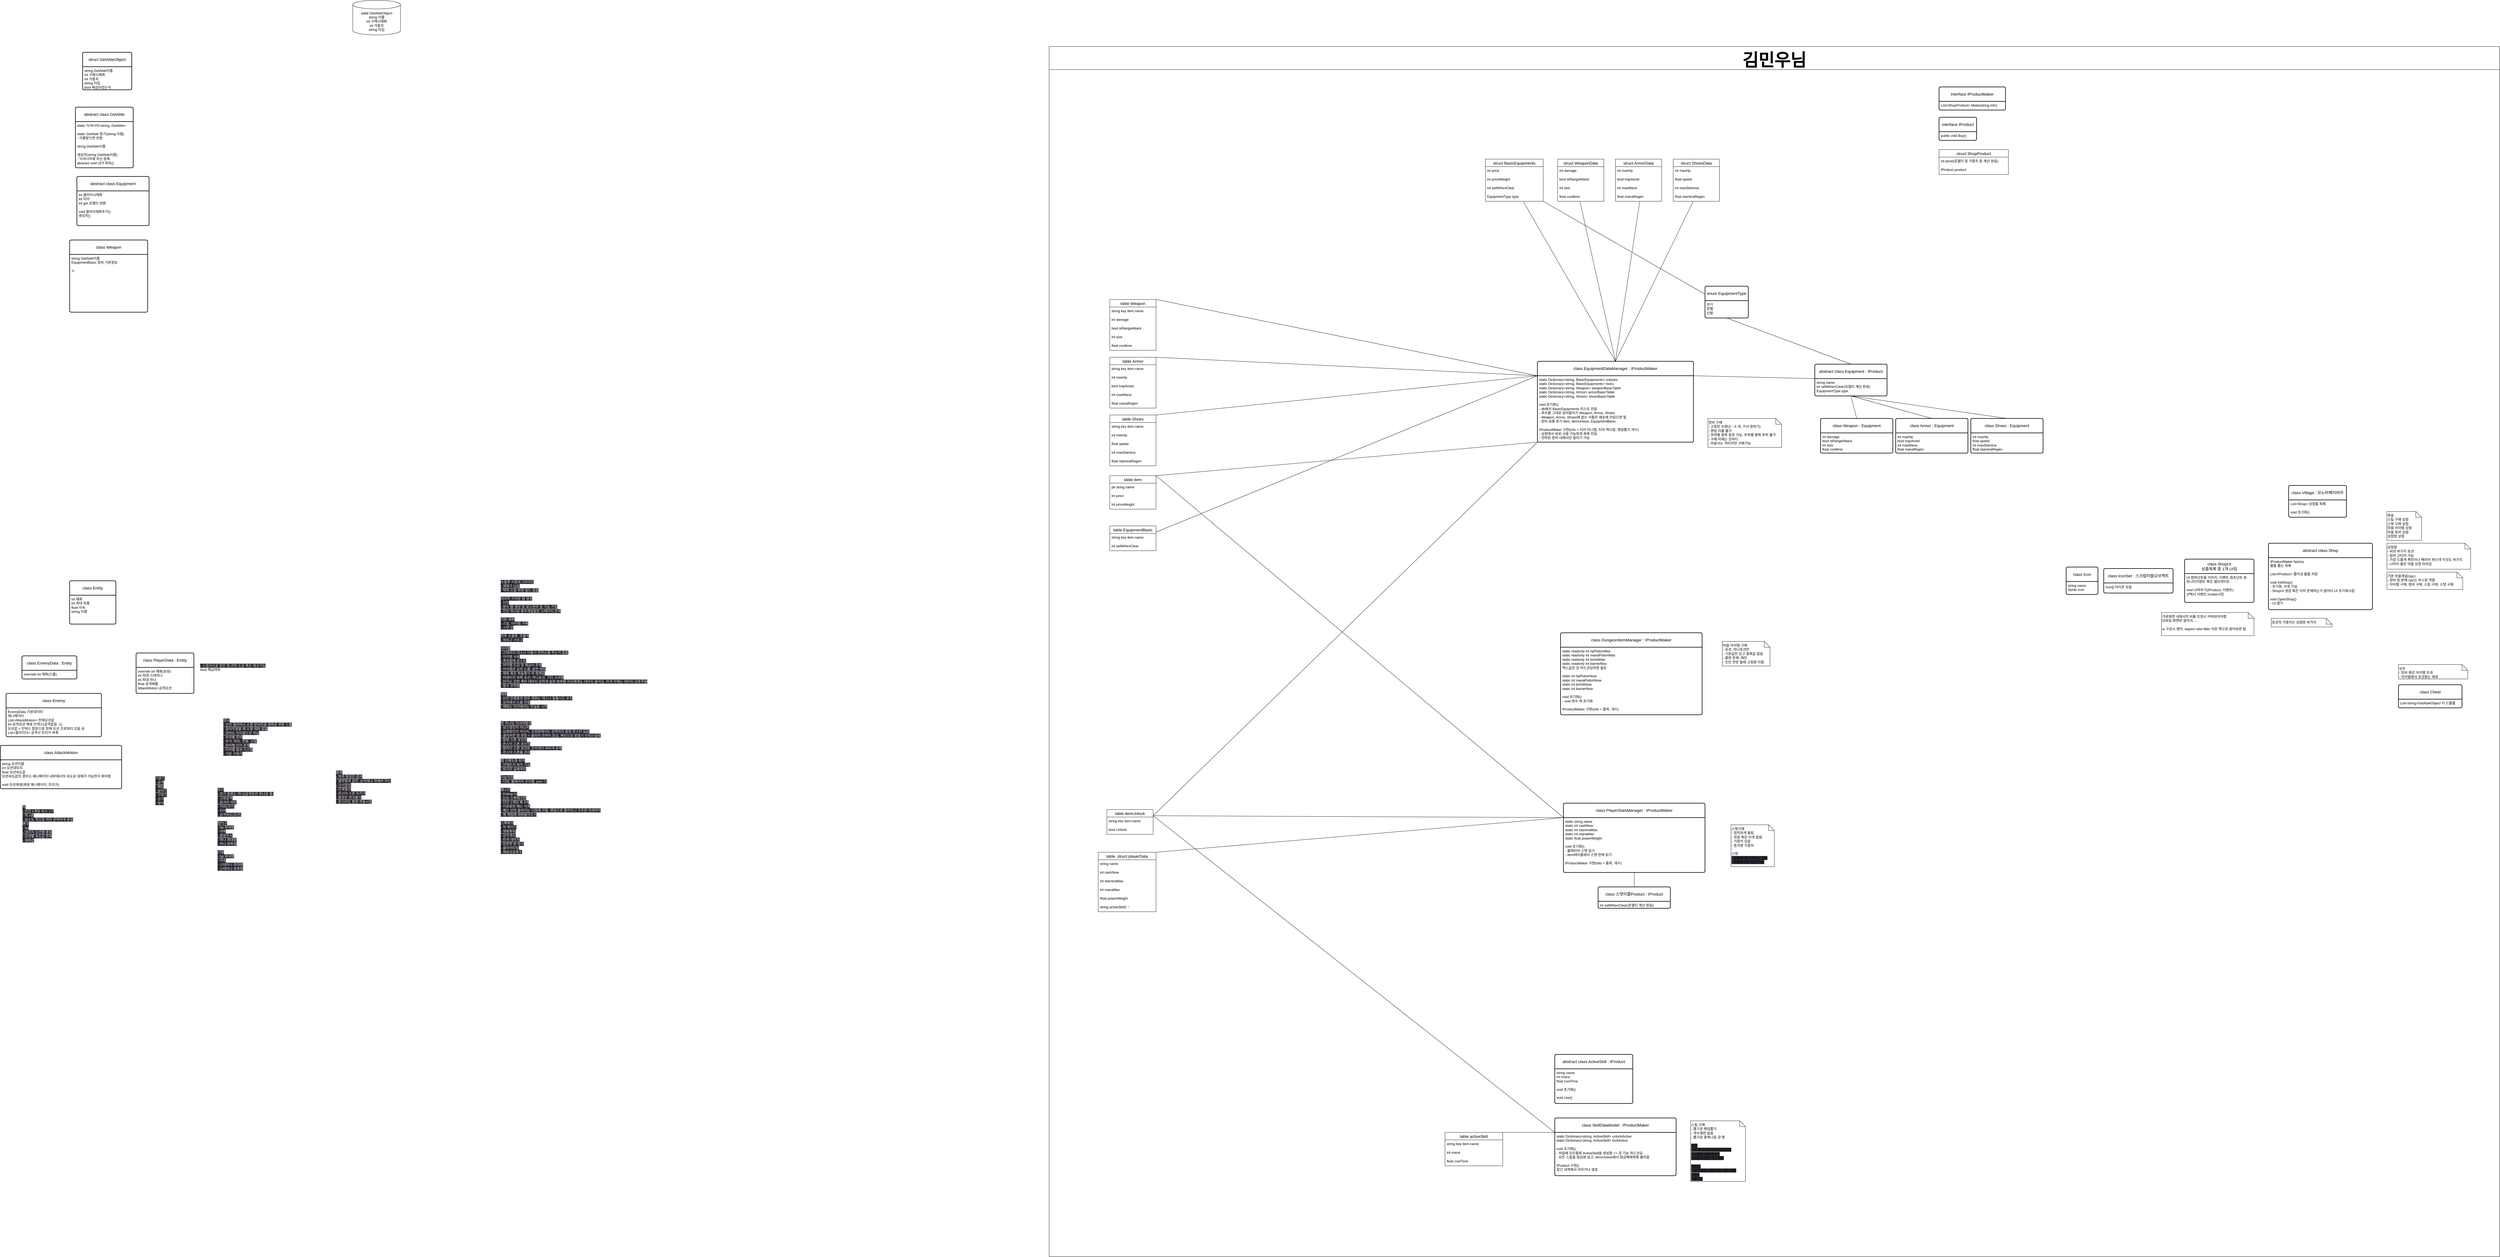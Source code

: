 <mxfile version="22.0.3" type="device">
  <diagram name="페이지-1" id="jrO1e414muNWcl9nCNZX">
    <mxGraphModel dx="1576" dy="920" grid="1" gridSize="10" guides="1" tooltips="1" connect="1" arrows="1" fold="1" page="1" pageScale="1" pageWidth="5000" pageHeight="5000" math="0" shadow="0">
      <root>
        <mxCell id="0" />
        <mxCell id="1" parent="0" />
        <mxCell id="VEDMsdXpdWbDlJV7jvO3-1" value="class PlayerData : Entity" style="swimlane;childLayout=stackLayout;horizontal=1;startSize=50;horizontalStack=0;rounded=1;fontSize=14;fontStyle=0;strokeWidth=2;resizeParent=0;resizeLast=1;shadow=0;dashed=0;align=center;arcSize=4;whiteSpace=wrap;html=1;" parent="1" vertex="1">
          <mxGeometry x="1690" y="2480" width="200" height="140" as="geometry" />
        </mxCell>
        <mxCell id="VEDMsdXpdWbDlJV7jvO3-2" value="override&amp;nbsp;int 재화(보유)&lt;br&gt;int 최대 스테미나&lt;br&gt;int 최대 마나&lt;br&gt;float&amp;nbsp;공격배율&lt;br&gt;AttackMotion 공격모션" style="align=left;strokeColor=none;fillColor=none;spacingLeft=4;fontSize=12;verticalAlign=top;resizable=0;rotatable=0;part=1;html=1;" parent="VEDMsdXpdWbDlJV7jvO3-1" vertex="1">
          <mxGeometry y="50" width="200" height="90" as="geometry" />
        </mxCell>
        <mxCell id="VEDMsdXpdWbDlJV7jvO3-10" value="class EnemyData : Entity" style="swimlane;childLayout=stackLayout;horizontal=1;startSize=50;horizontalStack=0;rounded=1;fontSize=14;fontStyle=0;strokeWidth=2;resizeParent=0;resizeLast=1;shadow=0;dashed=0;align=center;arcSize=4;whiteSpace=wrap;html=1;" parent="1" vertex="1">
          <mxGeometry x="1295" y="2490" width="190" height="80" as="geometry" />
        </mxCell>
        <mxCell id="VEDMsdXpdWbDlJV7jvO3-11" value="override int 재화(드롭)" style="align=left;strokeColor=none;fillColor=none;spacingLeft=4;fontSize=12;verticalAlign=top;resizable=0;rotatable=0;part=1;html=1;" parent="VEDMsdXpdWbDlJV7jvO3-10" vertex="1">
          <mxGeometry y="50" width="190" height="30" as="geometry" />
        </mxCell>
        <mxCell id="VEDMsdXpdWbDlJV7jvO3-12" value="class&amp;nbsp;Entity" style="swimlane;childLayout=stackLayout;horizontal=1;startSize=50;horizontalStack=0;rounded=1;fontSize=14;fontStyle=0;strokeWidth=2;resizeParent=0;resizeLast=1;shadow=0;dashed=0;align=center;arcSize=4;whiteSpace=wrap;html=1;" parent="1" vertex="1">
          <mxGeometry x="1460" y="2230" width="160" height="150" as="geometry" />
        </mxCell>
        <mxCell id="VEDMsdXpdWbDlJV7jvO3-13" value="int 재화&lt;br&gt;int 최대 피통&lt;br&gt;float 이속&lt;br&gt;string 이름" style="align=left;strokeColor=none;fillColor=none;spacingLeft=4;fontSize=12;verticalAlign=top;resizable=0;rotatable=0;part=1;html=1;" parent="VEDMsdXpdWbDlJV7jvO3-12" vertex="1">
          <mxGeometry y="50" width="160" height="100" as="geometry" />
        </mxCell>
        <mxCell id="VEDMsdXpdWbDlJV7jvO3-15" value="&lt;span style=&quot;color: rgb(240, 240, 240); font-family: Helvetica; font-size: 12px; font-style: normal; font-variant-ligatures: normal; font-variant-caps: normal; font-weight: 400; letter-spacing: normal; orphans: 2; text-align: left; text-indent: 0px; text-transform: none; widows: 2; word-spacing: 0px; -webkit-text-stroke-width: 0px; background-color: rgb(42, 37, 47); text-decoration-thickness: initial; text-decoration-style: initial; text-decoration-color: initial; float: none; display: inline !important;&quot;&gt;적&lt;/span&gt;&lt;br style=&quot;border-color: rgb(0, 0, 0); padding: 0px; margin: 0px; color: rgb(240, 240, 240); font-family: Helvetica; font-size: 12px; font-style: normal; font-variant-ligatures: normal; font-variant-caps: normal; font-weight: 400; letter-spacing: normal; orphans: 2; text-align: left; text-indent: 0px; text-transform: none; widows: 2; word-spacing: 0px; -webkit-text-stroke-width: 0px; background-color: rgb(42, 37, 47); text-decoration-thickness: initial; text-decoration-style: initial; text-decoration-color: initial;&quot;&gt;&lt;span style=&quot;color: rgb(240, 240, 240); font-family: Helvetica; font-size: 12px; font-style: normal; font-variant-ligatures: normal; font-variant-caps: normal; font-weight: 400; letter-spacing: normal; orphans: 2; text-align: left; text-indent: 0px; text-transform: none; widows: 2; word-spacing: 0px; -webkit-text-stroke-width: 0px; background-color: rgb(42, 37, 47); text-decoration-thickness: initial; text-decoration-style: initial; text-decoration-color: initial; float: none; display: inline !important;&quot;&gt;- 인던 1개당 보스 1기&lt;/span&gt;&lt;br style=&quot;border-color: rgb(0, 0, 0); padding: 0px; margin: 0px; color: rgb(240, 240, 240); font-family: Helvetica; font-size: 12px; font-style: normal; font-variant-ligatures: normal; font-variant-caps: normal; font-weight: 400; letter-spacing: normal; orphans: 2; text-align: left; text-indent: 0px; text-transform: none; widows: 2; word-spacing: 0px; -webkit-text-stroke-width: 0px; background-color: rgb(42, 37, 47); text-decoration-thickness: initial; text-decoration-style: initial; text-decoration-color: initial;&quot;&gt;&lt;span style=&quot;color: rgb(240, 240, 240); font-family: Helvetica; font-size: 12px; font-style: normal; font-variant-ligatures: normal; font-variant-caps: normal; font-weight: 400; letter-spacing: normal; orphans: 2; text-align: left; text-indent: 0px; text-transform: none; widows: 2; word-spacing: 0px; -webkit-text-stroke-width: 0px; background-color: rgb(42, 37, 47); text-decoration-thickness: initial; text-decoration-style: initial; text-decoration-color: initial; float: none; display: inline !important;&quot;&gt;- 적 n종&lt;/span&gt;&lt;br style=&quot;border-color: rgb(0, 0, 0); padding: 0px; margin: 0px; color: rgb(240, 240, 240); font-family: Helvetica; font-size: 12px; font-style: normal; font-variant-ligatures: normal; font-variant-caps: normal; font-weight: 400; letter-spacing: normal; orphans: 2; text-align: left; text-indent: 0px; text-transform: none; widows: 2; word-spacing: 0px; -webkit-text-stroke-width: 0px; background-color: rgb(42, 37, 47); text-decoration-thickness: initial; text-decoration-style: initial; text-decoration-color: initial;&quot;&gt;&lt;span style=&quot;color: rgb(240, 240, 240); font-family: Helvetica; font-size: 12px; font-style: normal; font-variant-ligatures: normal; font-variant-caps: normal; font-weight: 400; letter-spacing: normal; orphans: 2; text-align: left; text-indent: 0px; text-transform: none; widows: 2; word-spacing: 0px; -webkit-text-stroke-width: 0px; background-color: rgb(42, 37, 47); text-decoration-thickness: initial; text-decoration-style: initial; text-decoration-color: initial; float: none; display: inline !important;&quot;&gt;- 보스도 적으로 처리 완벽하게 동일&lt;/span&gt;&lt;br style=&quot;border-color: rgb(0, 0, 0); padding: 0px; margin: 0px; color: rgb(240, 240, 240); font-family: Helvetica; font-size: 12px; font-style: normal; font-variant-ligatures: normal; font-variant-caps: normal; font-weight: 400; letter-spacing: normal; orphans: 2; text-align: left; text-indent: 0px; text-transform: none; widows: 2; word-spacing: 0px; -webkit-text-stroke-width: 0px; background-color: rgb(42, 37, 47); text-decoration-thickness: initial; text-decoration-style: initial; text-decoration-color: initial;&quot;&gt;&lt;span style=&quot;color: rgb(240, 240, 240); font-family: Helvetica; font-size: 12px; font-style: normal; font-variant-ligatures: normal; font-variant-caps: normal; font-weight: 400; letter-spacing: normal; orphans: 2; text-align: left; text-indent: 0px; text-transform: none; widows: 2; word-spacing: 0px; -webkit-text-stroke-width: 0px; background-color: rgb(42, 37, 47); text-decoration-thickness: initial; text-decoration-style: initial; text-decoration-color: initial; float: none; display: inline !important;&quot;&gt;변수&lt;/span&gt;&lt;br style=&quot;border-color: rgb(0, 0, 0); padding: 0px; margin: 0px; color: rgb(240, 240, 240); font-family: Helvetica; font-size: 12px; font-style: normal; font-variant-ligatures: normal; font-variant-caps: normal; font-weight: 400; letter-spacing: normal; orphans: 2; text-align: left; text-indent: 0px; text-transform: none; widows: 2; word-spacing: 0px; -webkit-text-stroke-width: 0px; background-color: rgb(42, 37, 47); text-decoration-thickness: initial; text-decoration-style: initial; text-decoration-color: initial;&quot;&gt;&lt;span style=&quot;color: rgb(240, 240, 240); font-family: Helvetica; font-size: 12px; font-style: normal; font-variant-ligatures: normal; font-variant-caps: normal; font-weight: 400; letter-spacing: normal; orphans: 2; text-align: left; text-indent: 0px; text-transform: none; widows: 2; word-spacing: 0px; -webkit-text-stroke-width: 0px; background-color: rgb(42, 37, 47); text-decoration-thickness: initial; text-decoration-style: initial; text-decoration-color: initial; float: none; display: inline !important;&quot;&gt;- hp&lt;/span&gt;&lt;br style=&quot;border-color: rgb(0, 0, 0); padding: 0px; margin: 0px; color: rgb(240, 240, 240); font-family: Helvetica; font-size: 12px; font-style: normal; font-variant-ligatures: normal; font-variant-caps: normal; font-weight: 400; letter-spacing: normal; orphans: 2; text-align: left; text-indent: 0px; text-transform: none; widows: 2; word-spacing: 0px; -webkit-text-stroke-width: 0px; background-color: rgb(42, 37, 47); text-decoration-thickness: initial; text-decoration-style: initial; text-decoration-color: initial;&quot;&gt;&lt;span style=&quot;color: rgb(240, 240, 240); font-family: Helvetica; font-size: 12px; font-style: normal; font-variant-ligatures: normal; font-variant-caps: normal; font-weight: 400; letter-spacing: normal; orphans: 2; text-align: left; text-indent: 0px; text-transform: none; widows: 2; word-spacing: 0px; -webkit-text-stroke-width: 0px; background-color: rgb(42, 37, 47); text-decoration-thickness: initial; text-decoration-style: initial; text-decoration-color: initial; float: none; display: inline !important;&quot;&gt;- 데미지 모션별 통일&lt;/span&gt;&lt;br style=&quot;border-color: rgb(0, 0, 0); padding: 0px; margin: 0px; color: rgb(240, 240, 240); font-family: Helvetica; font-size: 12px; font-style: normal; font-variant-ligatures: normal; font-variant-caps: normal; font-weight: 400; letter-spacing: normal; orphans: 2; text-align: left; text-indent: 0px; text-transform: none; widows: 2; word-spacing: 0px; -webkit-text-stroke-width: 0px; background-color: rgb(42, 37, 47); text-decoration-thickness: initial; text-decoration-style: initial; text-decoration-color: initial;&quot;&gt;&lt;span style=&quot;color: rgb(240, 240, 240); font-family: Helvetica; font-size: 12px; font-style: normal; font-variant-ligatures: normal; font-variant-caps: normal; font-weight: 400; letter-spacing: normal; orphans: 2; text-align: left; text-indent: 0px; text-transform: none; widows: 2; word-spacing: 0px; -webkit-text-stroke-width: 0px; background-color: rgb(42, 37, 47); text-decoration-thickness: initial; text-decoration-style: initial; text-decoration-color: initial; float: none; display: inline !important;&quot;&gt;- 모션별 속도값 존재&lt;/span&gt;&lt;br style=&quot;border-color: rgb(0, 0, 0); padding: 0px; margin: 0px; color: rgb(240, 240, 240); font-family: Helvetica; font-size: 12px; font-style: normal; font-variant-ligatures: normal; font-variant-caps: normal; font-weight: 400; letter-spacing: normal; orphans: 2; text-align: left; text-indent: 0px; text-transform: none; widows: 2; word-spacing: 0px; -webkit-text-stroke-width: 0px; background-color: rgb(42, 37, 47); text-decoration-thickness: initial; text-decoration-style: initial; text-decoration-color: initial;&quot;&gt;&lt;span style=&quot;color: rgb(240, 240, 240); font-family: Helvetica; font-size: 12px; font-style: normal; font-variant-ligatures: normal; font-variant-caps: normal; font-weight: 400; letter-spacing: normal; orphans: 2; text-align: left; text-indent: 0px; text-transform: none; widows: 2; word-spacing: 0px; -webkit-text-stroke-width: 0px; background-color: rgb(42, 37, 47); text-decoration-thickness: initial; text-decoration-style: initial; text-decoration-color: initial; float: none; display: inline !important;&quot;&gt;- 재화값&lt;/span&gt;" style="text;whiteSpace=wrap;html=1;" parent="1" vertex="1">
          <mxGeometry x="1295" y="3000" width="220" height="150" as="geometry" />
        </mxCell>
        <mxCell id="VEDMsdXpdWbDlJV7jvO3-17" value="class AttackMotion" style="swimlane;childLayout=stackLayout;horizontal=1;startSize=50;horizontalStack=0;rounded=1;fontSize=14;fontStyle=0;strokeWidth=2;resizeParent=0;resizeLast=1;shadow=0;dashed=0;align=center;arcSize=4;whiteSpace=wrap;html=1;" parent="1" vertex="1">
          <mxGeometry x="1220" y="2800" width="420" height="150" as="geometry" />
        </mxCell>
        <mxCell id="VEDMsdXpdWbDlJV7jvO3-18" value="string 모션이름&lt;br&gt;int 모션데미지&lt;br&gt;float 모션속도값&lt;br&gt;모션속도값의 경우는 애니메이터 내부에서의 속도로 대체가 가능한지 봐야함&lt;br&gt;&lt;br&gt;void 모션재생(재생 애니메이터, 트리거)" style="align=left;strokeColor=none;fillColor=none;spacingLeft=4;fontSize=12;verticalAlign=top;resizable=0;rotatable=0;part=1;html=1;" parent="VEDMsdXpdWbDlJV7jvO3-17" vertex="1">
          <mxGeometry y="50" width="420" height="100" as="geometry" />
        </mxCell>
        <mxCell id="VEDMsdXpdWbDlJV7jvO3-19" value="&lt;span style=&quot;color: rgb(240, 240, 240); font-family: Helvetica; font-size: 12px; font-style: normal; font-variant-ligatures: normal; font-variant-caps: normal; font-weight: 400; letter-spacing: normal; orphans: 2; text-align: left; text-indent: 0px; text-transform: none; widows: 2; word-spacing: 0px; -webkit-text-stroke-width: 0px; background-color: rgb(42, 37, 47); text-decoration-thickness: initial; text-decoration-style: initial; text-decoration-color: initial; float: none; display: inline !important;&quot;&gt;기본기&lt;/span&gt;&lt;br style=&quot;border-color: rgb(0, 0, 0); padding: 0px; margin: 0px; color: rgb(240, 240, 240); font-family: Helvetica; font-size: 12px; font-style: normal; font-variant-ligatures: normal; font-variant-caps: normal; font-weight: 400; letter-spacing: normal; orphans: 2; text-align: left; text-indent: 0px; text-transform: none; widows: 2; word-spacing: 0px; -webkit-text-stroke-width: 0px; background-color: rgb(42, 37, 47); text-decoration-thickness: initial; text-decoration-style: initial; text-decoration-color: initial;&quot;&gt;&lt;span style=&quot;color: rgb(240, 240, 240); font-family: Helvetica; font-size: 12px; font-style: normal; font-variant-ligatures: normal; font-variant-caps: normal; font-weight: 400; letter-spacing: normal; orphans: 2; text-align: left; text-indent: 0px; text-transform: none; widows: 2; word-spacing: 0px; -webkit-text-stroke-width: 0px; background-color: rgb(42, 37, 47); text-decoration-thickness: initial; text-decoration-style: initial; text-decoration-color: initial; float: none; display: inline !important;&quot;&gt;- 공격&lt;/span&gt;&lt;br style=&quot;border-color: rgb(0, 0, 0); padding: 0px; margin: 0px; color: rgb(240, 240, 240); font-family: Helvetica; font-size: 12px; font-style: normal; font-variant-ligatures: normal; font-variant-caps: normal; font-weight: 400; letter-spacing: normal; orphans: 2; text-align: left; text-indent: 0px; text-transform: none; widows: 2; word-spacing: 0px; -webkit-text-stroke-width: 0px; background-color: rgb(42, 37, 47); text-decoration-thickness: initial; text-decoration-style: initial; text-decoration-color: initial;&quot;&gt;&lt;span style=&quot;color: rgb(240, 240, 240); font-family: Helvetica; font-size: 12px; font-style: normal; font-variant-ligatures: normal; font-variant-caps: normal; font-weight: 400; letter-spacing: normal; orphans: 2; text-align: left; text-indent: 0px; text-transform: none; widows: 2; word-spacing: 0px; -webkit-text-stroke-width: 0px; background-color: rgb(42, 37, 47); text-decoration-thickness: initial; text-decoration-style: initial; text-decoration-color: initial; float: none; display: inline !important;&quot;&gt;- 패링&lt;/span&gt;&lt;br style=&quot;border-color: rgb(0, 0, 0); padding: 0px; margin: 0px; color: rgb(240, 240, 240); font-family: Helvetica; font-size: 12px; font-style: normal; font-variant-ligatures: normal; font-variant-caps: normal; font-weight: 400; letter-spacing: normal; orphans: 2; text-align: left; text-indent: 0px; text-transform: none; widows: 2; word-spacing: 0px; -webkit-text-stroke-width: 0px; background-color: rgb(42, 37, 47); text-decoration-thickness: initial; text-decoration-style: initial; text-decoration-color: initial;&quot;&gt;&lt;span style=&quot;color: rgb(240, 240, 240); font-family: Helvetica; font-size: 12px; font-style: normal; font-variant-ligatures: normal; font-variant-caps: normal; font-weight: 400; letter-spacing: normal; orphans: 2; text-align: left; text-indent: 0px; text-transform: none; widows: 2; word-spacing: 0px; -webkit-text-stroke-width: 0px; background-color: rgb(42, 37, 47); text-decoration-thickness: initial; text-decoration-style: initial; text-decoration-color: initial; float: none; display: inline !important;&quot;&gt;- 달리기&lt;/span&gt;&lt;br style=&quot;border-color: rgb(0, 0, 0); padding: 0px; margin: 0px; color: rgb(240, 240, 240); font-family: Helvetica; font-size: 12px; font-style: normal; font-variant-ligatures: normal; font-variant-caps: normal; font-weight: 400; letter-spacing: normal; orphans: 2; text-align: left; text-indent: 0px; text-transform: none; widows: 2; word-spacing: 0px; -webkit-text-stroke-width: 0px; background-color: rgb(42, 37, 47); text-decoration-thickness: initial; text-decoration-style: initial; text-decoration-color: initial;&quot;&gt;&lt;span style=&quot;color: rgb(240, 240, 240); font-family: Helvetica; font-size: 12px; font-style: normal; font-variant-ligatures: normal; font-variant-caps: normal; font-weight: 400; letter-spacing: normal; orphans: 2; text-align: left; text-indent: 0px; text-transform: none; widows: 2; word-spacing: 0px; -webkit-text-stroke-width: 0px; background-color: rgb(42, 37, 47); text-decoration-thickness: initial; text-decoration-style: initial; text-decoration-color: initial; float: none; display: inline !important;&quot;&gt;- 구르기&lt;/span&gt;&lt;br style=&quot;border-color: rgb(0, 0, 0); padding: 0px; margin: 0px; color: rgb(240, 240, 240); font-family: Helvetica; font-size: 12px; font-style: normal; font-variant-ligatures: normal; font-variant-caps: normal; font-weight: 400; letter-spacing: normal; orphans: 2; text-align: left; text-indent: 0px; text-transform: none; widows: 2; word-spacing: 0px; -webkit-text-stroke-width: 0px; background-color: rgb(42, 37, 47); text-decoration-thickness: initial; text-decoration-style: initial; text-decoration-color: initial;&quot;&gt;&lt;span style=&quot;color: rgb(240, 240, 240); font-family: Helvetica; font-size: 12px; font-style: normal; font-variant-ligatures: normal; font-variant-caps: normal; font-weight: 400; letter-spacing: normal; orphans: 2; text-align: left; text-indent: 0px; text-transform: none; widows: 2; word-spacing: 0px; -webkit-text-stroke-width: 0px; background-color: rgb(42, 37, 47); text-decoration-thickness: initial; text-decoration-style: initial; text-decoration-color: initial; float: none; display: inline !important;&quot;&gt;- 걷기&lt;/span&gt;&lt;br style=&quot;border-color: rgb(0, 0, 0); padding: 0px; margin: 0px; color: rgb(240, 240, 240); font-family: Helvetica; font-size: 12px; font-style: normal; font-variant-ligatures: normal; font-variant-caps: normal; font-weight: 400; letter-spacing: normal; orphans: 2; text-align: left; text-indent: 0px; text-transform: none; widows: 2; word-spacing: 0px; -webkit-text-stroke-width: 0px; background-color: rgb(42, 37, 47); text-decoration-thickness: initial; text-decoration-style: initial; text-decoration-color: initial;&quot;&gt;&lt;span style=&quot;color: rgb(240, 240, 240); font-family: Helvetica; font-size: 12px; font-style: normal; font-variant-ligatures: normal; font-variant-caps: normal; font-weight: 400; letter-spacing: normal; orphans: 2; text-align: left; text-indent: 0px; text-transform: none; widows: 2; word-spacing: 0px; -webkit-text-stroke-width: 0px; background-color: rgb(42, 37, 47); text-decoration-thickness: initial; text-decoration-style: initial; text-decoration-color: initial; float: none; display: inline !important;&quot;&gt;- 방어&lt;/span&gt;" style="text;whiteSpace=wrap;html=1;" parent="1" vertex="1">
          <mxGeometry x="1755" y="2900" width="80" height="120" as="geometry" />
        </mxCell>
        <mxCell id="VEDMsdXpdWbDlJV7jvO3-20" value="class Enemy" style="swimlane;childLayout=stackLayout;horizontal=1;startSize=50;horizontalStack=0;rounded=1;fontSize=14;fontStyle=0;strokeWidth=2;resizeParent=0;resizeLast=1;shadow=0;dashed=0;align=center;arcSize=4;whiteSpace=wrap;html=1;" parent="1" vertex="1">
          <mxGeometry x="1240" y="2620" width="330" height="150" as="geometry" />
        </mxCell>
        <mxCell id="VEDMsdXpdWbDlJV7jvO3-21" value="EnemyData 기본데이터&lt;br&gt;애니메이터&lt;br&gt;List&amp;lt;AttackMotion&amp;gt; 전체모션값&lt;br&gt;int 공격모션 재생 인덱스(공격없음 -1)&lt;br&gt;모션값 + 인덱스 합본으로 현재 모션 프로퍼티 있음 굳&lt;br&gt;List&amp;lt;콜라이더&amp;gt; 공격시 트리거 목록" style="align=left;strokeColor=none;fillColor=none;spacingLeft=4;fontSize=12;verticalAlign=top;resizable=0;rotatable=0;part=1;html=1;" parent="VEDMsdXpdWbDlJV7jvO3-20" vertex="1">
          <mxGeometry y="50" width="330" height="100" as="geometry" />
        </mxCell>
        <mxCell id="VEDMsdXpdWbDlJV7jvO3-26" value="&lt;span style=&quot;color: rgb(240, 240, 240); font-family: Helvetica; font-size: 12px; font-style: normal; font-variant-ligatures: normal; font-variant-caps: normal; font-weight: 400; letter-spacing: normal; orphans: 2; text-align: left; text-indent: 0px; text-transform: none; widows: 2; word-spacing: 0px; -webkit-text-stroke-width: 0px; background-color: rgb(42, 37, 47); text-decoration-thickness: initial; text-decoration-style: initial; text-decoration-color: initial; float: none; display: inline !important;&quot;&gt;장비&lt;/span&gt;&lt;br style=&quot;border-color: rgb(0, 0, 0); padding: 0px; margin: 0px; color: rgb(240, 240, 240); font-family: Helvetica; font-size: 12px; font-style: normal; font-variant-ligatures: normal; font-variant-caps: normal; font-weight: 400; letter-spacing: normal; orphans: 2; text-align: left; text-indent: 0px; text-transform: none; widows: 2; word-spacing: 0px; -webkit-text-stroke-width: 0px; background-color: rgb(42, 37, 47); text-decoration-thickness: initial; text-decoration-style: initial; text-decoration-color: initial;&quot;&gt;&lt;span style=&quot;color: rgb(240, 240, 240); font-family: Helvetica; font-size: 12px; font-style: normal; font-variant-ligatures: normal; font-variant-caps: normal; font-weight: 400; letter-spacing: normal; orphans: 2; text-align: left; text-indent: 0px; text-transform: none; widows: 2; word-spacing: 0px; -webkit-text-stroke-width: 0px; background-color: rgb(42, 37, 47); text-decoration-thickness: initial; text-decoration-style: initial; text-decoration-color: initial; float: none; display: inline !important;&quot;&gt;- 인던 클리어시 소멸 장비만큼 재화로 변환 드롭&lt;/span&gt;&lt;br style=&quot;border-color: rgb(0, 0, 0); padding: 0px; margin: 0px; color: rgb(240, 240, 240); font-family: Helvetica; font-size: 12px; font-style: normal; font-variant-ligatures: normal; font-variant-caps: normal; font-weight: 400; letter-spacing: normal; orphans: 2; text-align: left; text-indent: 0px; text-transform: none; widows: 2; word-spacing: 0px; -webkit-text-stroke-width: 0px; background-color: rgb(42, 37, 47); text-decoration-thickness: initial; text-decoration-style: initial; text-decoration-color: initial;&quot;&gt;&lt;span style=&quot;color: rgb(240, 240, 240); font-family: Helvetica; font-size: 12px; font-style: normal; font-variant-ligatures: normal; font-variant-caps: normal; font-weight: 400; letter-spacing: normal; orphans: 2; text-align: left; text-indent: 0px; text-transform: none; widows: 2; word-spacing: 0px; -webkit-text-stroke-width: 0px; background-color: rgb(42, 37, 47); text-decoration-thickness: initial; text-decoration-style: initial; text-decoration-color: initial; float: none; display: inline !important;&quot;&gt;- 갈아끼웠을 때 소멸 재화 없음&lt;/span&gt;&lt;br style=&quot;border-color: rgb(0, 0, 0); padding: 0px; margin: 0px; color: rgb(240, 240, 240); font-family: Helvetica; font-size: 12px; font-style: normal; font-variant-ligatures: normal; font-variant-caps: normal; font-weight: 400; letter-spacing: normal; orphans: 2; text-align: left; text-indent: 0px; text-transform: none; widows: 2; word-spacing: 0px; -webkit-text-stroke-width: 0px; background-color: rgb(42, 37, 47); text-decoration-thickness: initial; text-decoration-style: initial; text-decoration-color: initial;&quot;&gt;&lt;span style=&quot;color: rgb(240, 240, 240); font-family: Helvetica; font-size: 12px; font-style: normal; font-variant-ligatures: normal; font-variant-caps: normal; font-weight: 400; letter-spacing: normal; orphans: 2; text-align: left; text-indent: 0px; text-transform: none; widows: 2; word-spacing: 0px; -webkit-text-stroke-width: 0px; background-color: rgb(42, 37, 47); text-decoration-thickness: initial; text-decoration-style: initial; text-decoration-color: initial; float: none; display: inline !important;&quot;&gt;- 장비도 아이템으로 취급&lt;/span&gt;&lt;br style=&quot;border-color: rgb(0, 0, 0); padding: 0px; margin: 0px; color: rgb(240, 240, 240); font-family: Helvetica; font-size: 12px; font-style: normal; font-variant-ligatures: normal; font-variant-caps: normal; font-weight: 400; letter-spacing: normal; orphans: 2; text-align: left; text-indent: 0px; text-transform: none; widows: 2; word-spacing: 0px; -webkit-text-stroke-width: 0px; background-color: rgb(42, 37, 47); text-decoration-thickness: initial; text-decoration-style: initial; text-decoration-color: initial;&quot;&gt;&lt;span style=&quot;color: rgb(240, 240, 240); font-family: Helvetica; font-size: 12px; font-style: normal; font-variant-ligatures: normal; font-variant-caps: normal; font-weight: 400; letter-spacing: normal; orphans: 2; text-align: left; text-indent: 0px; text-transform: none; widows: 2; word-spacing: 0px; -webkit-text-stroke-width: 0px; background-color: rgb(42, 37, 47); text-decoration-thickness: initial; text-decoration-style: initial; text-decoration-color: initial; float: none; display: inline !important;&quot;&gt;- 부위별 장비&lt;/span&gt;&lt;br style=&quot;border-color: rgb(0, 0, 0); padding: 0px; margin: 0px; color: rgb(240, 240, 240); font-family: Helvetica; font-size: 12px; font-style: normal; font-variant-ligatures: normal; font-variant-caps: normal; font-weight: 400; letter-spacing: normal; orphans: 2; text-align: left; text-indent: 0px; text-transform: none; widows: 2; word-spacing: 0px; -webkit-text-stroke-width: 0px; background-color: rgb(42, 37, 47); text-decoration-thickness: initial; text-decoration-style: initial; text-decoration-color: initial;&quot;&gt;&lt;span style=&quot;color: rgb(240, 240, 240); font-family: Helvetica; font-size: 12px; font-style: normal; font-variant-ligatures: normal; font-variant-caps: normal; font-weight: 400; letter-spacing: normal; orphans: 2; text-align: left; text-indent: 0px; text-transform: none; widows: 2; word-spacing: 0px; -webkit-text-stroke-width: 0px; background-color: rgb(42, 37, 47); text-decoration-thickness: initial; text-decoration-style: initial; text-decoration-color: initial; float: none; display: inline !important;&quot;&gt;- 무기, 머리, 한벌, 신발&lt;/span&gt;&lt;br style=&quot;border-color: rgb(0, 0, 0); padding: 0px; margin: 0px; color: rgb(240, 240, 240); font-family: Helvetica; font-size: 12px; font-style: normal; font-variant-ligatures: normal; font-variant-caps: normal; font-weight: 400; letter-spacing: normal; orphans: 2; text-align: left; text-indent: 0px; text-transform: none; widows: 2; word-spacing: 0px; -webkit-text-stroke-width: 0px; background-color: rgb(42, 37, 47); text-decoration-thickness: initial; text-decoration-style: initial; text-decoration-color: initial;&quot;&gt;&lt;span style=&quot;color: rgb(240, 240, 240); font-family: Helvetica; font-size: 12px; font-style: normal; font-variant-ligatures: normal; font-variant-caps: normal; font-weight: 400; letter-spacing: normal; orphans: 2; text-align: left; text-indent: 0px; text-transform: none; widows: 2; word-spacing: 0px; -webkit-text-stroke-width: 0px; background-color: rgb(42, 37, 47); text-decoration-thickness: initial; text-decoration-style: initial; text-decoration-color: initial; float: none; display: inline !important;&quot;&gt;- 장비별 티어 존재&lt;/span&gt;&lt;br style=&quot;border-color: rgb(0, 0, 0); padding: 0px; margin: 0px; color: rgb(240, 240, 240); font-family: Helvetica; font-size: 12px; font-style: normal; font-variant-ligatures: normal; font-variant-caps: normal; font-weight: 400; letter-spacing: normal; orphans: 2; text-align: left; text-indent: 0px; text-transform: none; widows: 2; word-spacing: 0px; -webkit-text-stroke-width: 0px; background-color: rgb(42, 37, 47); text-decoration-thickness: initial; text-decoration-style: initial; text-decoration-color: initial;&quot;&gt;&lt;span style=&quot;color: rgb(240, 240, 240); font-family: Helvetica; font-size: 12px; font-style: normal; font-variant-ligatures: normal; font-variant-caps: normal; font-weight: 400; letter-spacing: normal; orphans: 2; text-align: left; text-indent: 0px; text-transform: none; widows: 2; word-spacing: 0px; -webkit-text-stroke-width: 0px; background-color: rgb(42, 37, 47); text-decoration-thickness: initial; text-decoration-style: initial; text-decoration-color: initial; float: none; display: inline !important;&quot;&gt;- 티어별 옵션 시스템&lt;/span&gt;&lt;br style=&quot;border-color: rgb(0, 0, 0); padding: 0px; margin: 0px; color: rgb(240, 240, 240); font-family: Helvetica; font-size: 12px; font-style: normal; font-variant-ligatures: normal; font-variant-caps: normal; font-weight: 400; letter-spacing: normal; orphans: 2; text-align: left; text-indent: 0px; text-transform: none; widows: 2; word-spacing: 0px; -webkit-text-stroke-width: 0px; background-color: rgb(42, 37, 47); text-decoration-thickness: initial; text-decoration-style: initial; text-decoration-color: initial;&quot;&gt;&lt;span style=&quot;color: rgb(240, 240, 240); font-family: Helvetica; font-size: 12px; font-style: normal; font-variant-ligatures: normal; font-variant-caps: normal; font-weight: 400; letter-spacing: normal; orphans: 2; text-align: left; text-indent: 0px; text-transform: none; widows: 2; word-spacing: 0px; -webkit-text-stroke-width: 0px; background-color: rgb(42, 37, 47); text-decoration-thickness: initial; text-decoration-style: initial; text-decoration-color: initial; float: none; display: inline !important;&quot;&gt;- 기본 구매가&lt;/span&gt;" style="text;whiteSpace=wrap;html=1;" parent="1" vertex="1">
          <mxGeometry x="1990" y="2700" width="290" height="150" as="geometry" />
        </mxCell>
        <mxCell id="VEDMsdXpdWbDlJV7jvO3-52" value="&lt;span style=&quot;border-color: rgb(0, 0, 0); color: rgb(240, 240, 240); font-family: Helvetica; font-size: 12px; font-style: normal; font-variant-ligatures: normal; font-variant-caps: normal; font-weight: 400; letter-spacing: normal; orphans: 2; text-align: left; text-indent: 0px; text-transform: none; widows: 2; word-spacing: 0px; -webkit-text-stroke-width: 0px; text-decoration-thickness: initial; text-decoration-style: initial; text-decoration-color: initial; background-color: rgb(42, 37, 47); float: none; display: inline !important;&quot;&gt;무기&lt;/span&gt;&lt;br style=&quot;border-color: rgb(0, 0, 0); color: rgb(240, 240, 240); font-family: Helvetica; font-size: 12px; font-style: normal; font-variant-ligatures: normal; font-variant-caps: normal; font-weight: 400; letter-spacing: normal; orphans: 2; text-align: left; text-indent: 0px; text-transform: none; widows: 2; word-spacing: 0px; -webkit-text-stroke-width: 0px; text-decoration-thickness: initial; text-decoration-style: initial; text-decoration-color: initial; padding: 0px; margin: 0px; background-color: rgb(42, 37, 47);&quot;&gt;&lt;span style=&quot;border-color: rgb(0, 0, 0); color: rgb(240, 240, 240); font-family: Helvetica; font-size: 12px; font-style: normal; font-variant-ligatures: normal; font-variant-caps: normal; font-weight: 400; letter-spacing: normal; orphans: 2; text-align: left; text-indent: 0px; text-transform: none; widows: 2; word-spacing: 0px; -webkit-text-stroke-width: 0px; text-decoration-thickness: initial; text-decoration-style: initial; text-decoration-color: initial; background-color: rgb(42, 37, 47); float: none; display: inline !important;&quot;&gt;- 무기 종류는 하나(공격모션 하나로 퉁)&lt;/span&gt;&lt;br style=&quot;border-color: rgb(0, 0, 0); color: rgb(240, 240, 240); font-family: Helvetica; font-size: 12px; font-style: normal; font-variant-ligatures: normal; font-variant-caps: normal; font-weight: 400; letter-spacing: normal; orphans: 2; text-align: left; text-indent: 0px; text-transform: none; widows: 2; word-spacing: 0px; -webkit-text-stroke-width: 0px; text-decoration-thickness: initial; text-decoration-style: initial; text-decoration-color: initial; padding: 0px; margin: 0px; background-color: rgb(42, 37, 47);&quot;&gt;&lt;span style=&quot;border-color: rgb(0, 0, 0); color: rgb(240, 240, 240); font-family: Helvetica; font-size: 12px; font-style: normal; font-variant-ligatures: normal; font-variant-caps: normal; font-weight: 400; letter-spacing: normal; orphans: 2; text-align: left; text-indent: 0px; text-transform: none; widows: 2; word-spacing: 0px; -webkit-text-stroke-width: 0px; text-decoration-thickness: initial; text-decoration-style: initial; text-decoration-color: initial; background-color: rgb(42, 37, 47); float: none; display: inline !important;&quot;&gt;- 고정공격&lt;/span&gt;&lt;br style=&quot;border-color: rgb(0, 0, 0); color: rgb(240, 240, 240); font-family: Helvetica; font-size: 12px; font-style: normal; font-variant-ligatures: normal; font-variant-caps: normal; font-weight: 400; letter-spacing: normal; orphans: 2; text-align: left; text-indent: 0px; text-transform: none; widows: 2; word-spacing: 0px; -webkit-text-stroke-width: 0px; text-decoration-thickness: initial; text-decoration-style: initial; text-decoration-color: initial; padding: 0px; margin: 0px; background-color: rgb(42, 37, 47);&quot;&gt;&lt;span style=&quot;border-color: rgb(0, 0, 0); color: rgb(240, 240, 240); font-family: Helvetica; font-size: 12px; font-style: normal; font-variant-ligatures: normal; font-variant-caps: normal; font-weight: 400; letter-spacing: normal; orphans: 2; text-align: left; text-indent: 0px; text-transform: none; widows: 2; word-spacing: 0px; -webkit-text-stroke-width: 0px; text-decoration-thickness: initial; text-decoration-style: initial; text-decoration-color: initial; background-color: rgb(42, 37, 47); float: none; display: inline !important;&quot;&gt;- 원거리 여부&lt;/span&gt;&lt;br style=&quot;border-color: rgb(0, 0, 0); color: rgb(240, 240, 240); font-family: Helvetica; font-size: 12px; font-style: normal; font-variant-ligatures: normal; font-variant-caps: normal; font-weight: 400; letter-spacing: normal; orphans: 2; text-align: left; text-indent: 0px; text-transform: none; widows: 2; word-spacing: 0px; -webkit-text-stroke-width: 0px; text-decoration-thickness: initial; text-decoration-style: initial; text-decoration-color: initial; padding: 0px; margin: 0px; background-color: rgb(42, 37, 47);&quot;&gt;&lt;span style=&quot;border-color: rgb(0, 0, 0); color: rgb(240, 240, 240); font-family: Helvetica; font-size: 12px; font-style: normal; font-variant-ligatures: normal; font-variant-caps: normal; font-weight: 400; letter-spacing: normal; orphans: 2; text-align: left; text-indent: 0px; text-transform: none; widows: 2; word-spacing: 0px; -webkit-text-stroke-width: 0px; text-decoration-thickness: initial; text-decoration-style: initial; text-decoration-color: initial; background-color: rgb(42, 37, 47); float: none; display: inline !important;&quot;&gt;- 거리(크기)&lt;/span&gt;&lt;br style=&quot;border-color: rgb(0, 0, 0); color: rgb(240, 240, 240); font-family: Helvetica; font-size: 12px; font-style: normal; font-variant-ligatures: normal; font-variant-caps: normal; font-weight: 400; letter-spacing: normal; orphans: 2; text-align: left; text-indent: 0px; text-transform: none; widows: 2; word-spacing: 0px; -webkit-text-stroke-width: 0px; text-decoration-thickness: initial; text-decoration-style: initial; text-decoration-color: initial; padding: 0px; margin: 0px; background-color: rgb(42, 37, 47);&quot;&gt;&lt;span style=&quot;border-color: rgb(0, 0, 0); color: rgb(240, 240, 240); font-family: Helvetica; font-size: 12px; font-style: normal; font-variant-ligatures: normal; font-variant-caps: normal; font-weight: 400; letter-spacing: normal; orphans: 2; text-align: left; text-indent: 0px; text-transform: none; widows: 2; word-spacing: 0px; -webkit-text-stroke-width: 0px; text-decoration-thickness: initial; text-decoration-style: initial; text-decoration-color: initial; background-color: rgb(42, 37, 47); float: none; display: inline !important;&quot;&gt;- 티어&lt;/span&gt;&lt;br style=&quot;border-color: rgb(0, 0, 0); color: rgb(240, 240, 240); font-family: Helvetica; font-size: 12px; font-style: normal; font-variant-ligatures: normal; font-variant-caps: normal; font-weight: 400; letter-spacing: normal; orphans: 2; text-align: left; text-indent: 0px; text-transform: none; widows: 2; word-spacing: 0px; -webkit-text-stroke-width: 0px; text-decoration-thickness: initial; text-decoration-style: initial; text-decoration-color: initial; padding: 0px; margin: 0px; background-color: rgb(42, 37, 47);&quot;&gt;&lt;span style=&quot;border-color: rgb(0, 0, 0); color: rgb(240, 240, 240); font-family: Helvetica; font-size: 12px; font-style: normal; font-variant-ligatures: normal; font-variant-caps: normal; font-weight: 400; letter-spacing: normal; orphans: 2; text-align: left; text-indent: 0px; text-transform: none; widows: 2; word-spacing: 0px; -webkit-text-stroke-width: 0px; text-decoration-thickness: initial; text-decoration-style: initial; text-decoration-color: initial; background-color: rgb(42, 37, 47); float: none; display: inline !important;&quot;&gt;- 공격속도(모션)&lt;/span&gt;&lt;br style=&quot;border-color: rgb(0, 0, 0); color: rgb(240, 240, 240); font-family: Helvetica; font-size: 12px; font-style: normal; font-variant-ligatures: normal; font-variant-caps: normal; font-weight: 400; letter-spacing: normal; orphans: 2; text-align: left; text-indent: 0px; text-transform: none; widows: 2; word-spacing: 0px; -webkit-text-stroke-width: 0px; text-decoration-thickness: initial; text-decoration-style: initial; text-decoration-color: initial; padding: 0px; margin: 0px; background-color: rgb(42, 37, 47);&quot;&gt;&lt;br style=&quot;border-color: rgb(0, 0, 0); color: rgb(240, 240, 240); font-family: Helvetica; font-size: 12px; font-style: normal; font-variant-ligatures: normal; font-variant-caps: normal; font-weight: 400; letter-spacing: normal; orphans: 2; text-align: left; text-indent: 0px; text-transform: none; widows: 2; word-spacing: 0px; -webkit-text-stroke-width: 0px; text-decoration-thickness: initial; text-decoration-style: initial; text-decoration-color: initial; padding: 0px; margin: 0px; background-color: rgb(42, 37, 47);&quot;&gt;&lt;span style=&quot;border-color: rgb(0, 0, 0); color: rgb(240, 240, 240); font-family: Helvetica; font-size: 12px; font-style: normal; font-variant-ligatures: normal; font-variant-caps: normal; font-weight: 400; letter-spacing: normal; orphans: 2; text-align: left; text-indent: 0px; text-transform: none; widows: 2; word-spacing: 0px; -webkit-text-stroke-width: 0px; text-decoration-thickness: initial; text-decoration-style: initial; text-decoration-color: initial; background-color: rgb(42, 37, 47); float: none; display: inline !important;&quot;&gt;방어구&lt;/span&gt;&lt;br style=&quot;border-color: rgb(0, 0, 0); color: rgb(240, 240, 240); font-family: Helvetica; font-size: 12px; font-style: normal; font-variant-ligatures: normal; font-variant-caps: normal; font-weight: 400; letter-spacing: normal; orphans: 2; text-align: left; text-indent: 0px; text-transform: none; widows: 2; word-spacing: 0px; -webkit-text-stroke-width: 0px; text-decoration-thickness: initial; text-decoration-style: initial; text-decoration-color: initial; padding: 0px; margin: 0px; background-color: rgb(42, 37, 47);&quot;&gt;&lt;span style=&quot;border-color: rgb(0, 0, 0); color: rgb(240, 240, 240); font-family: Helvetica; font-size: 12px; font-style: normal; font-variant-ligatures: normal; font-variant-caps: normal; font-weight: 400; letter-spacing: normal; orphans: 2; text-align: left; text-indent: 0px; text-transform: none; widows: 2; word-spacing: 0px; -webkit-text-stroke-width: 0px; text-decoration-thickness: initial; text-decoration-style: initial; text-decoration-color: initial; background-color: rgb(42, 37, 47); float: none; display: inline !important;&quot;&gt;- hp 최대량&lt;/span&gt;&lt;br style=&quot;border-color: rgb(0, 0, 0); color: rgb(240, 240, 240); font-family: Helvetica; font-size: 12px; font-style: normal; font-variant-ligatures: normal; font-variant-caps: normal; font-weight: 400; letter-spacing: normal; orphans: 2; text-align: left; text-indent: 0px; text-transform: none; widows: 2; word-spacing: 0px; -webkit-text-stroke-width: 0px; text-decoration-thickness: initial; text-decoration-style: initial; text-decoration-color: initial; padding: 0px; margin: 0px; background-color: rgb(42, 37, 47);&quot;&gt;&lt;span style=&quot;border-color: rgb(0, 0, 0); color: rgb(240, 240, 240); font-family: Helvetica; font-size: 12px; font-style: normal; font-variant-ligatures: normal; font-variant-caps: normal; font-weight: 400; letter-spacing: normal; orphans: 2; text-align: left; text-indent: 0px; text-transform: none; widows: 2; word-spacing: 0px; -webkit-text-stroke-width: 0px; text-decoration-thickness: initial; text-decoration-style: initial; text-decoration-color: initial; background-color: rgb(42, 37, 47); float: none; display: inline !important;&quot;&gt;- 넉백&lt;/span&gt;&lt;br style=&quot;border-color: rgb(0, 0, 0); color: rgb(240, 240, 240); font-family: Helvetica; font-size: 12px; font-style: normal; font-variant-ligatures: normal; font-variant-caps: normal; font-weight: 400; letter-spacing: normal; orphans: 2; text-align: left; text-indent: 0px; text-transform: none; widows: 2; word-spacing: 0px; -webkit-text-stroke-width: 0px; text-decoration-thickness: initial; text-decoration-style: initial; text-decoration-color: initial; padding: 0px; margin: 0px; background-color: rgb(42, 37, 47);&quot;&gt;&lt;span style=&quot;border-color: rgb(0, 0, 0); color: rgb(240, 240, 240); font-family: Helvetica; font-size: 12px; font-style: normal; font-variant-ligatures: normal; font-variant-caps: normal; font-weight: 400; letter-spacing: normal; orphans: 2; text-align: left; text-indent: 0px; text-transform: none; widows: 2; word-spacing: 0px; -webkit-text-stroke-width: 0px; text-decoration-thickness: initial; text-decoration-style: initial; text-decoration-color: initial; background-color: rgb(42, 37, 47); float: none; display: inline !important;&quot;&gt;- 함정무시&lt;/span&gt;&lt;br style=&quot;border-color: rgb(0, 0, 0); color: rgb(240, 240, 240); font-family: Helvetica; font-size: 12px; font-style: normal; font-variant-ligatures: normal; font-variant-caps: normal; font-weight: 400; letter-spacing: normal; orphans: 2; text-align: left; text-indent: 0px; text-transform: none; widows: 2; word-spacing: 0px; -webkit-text-stroke-width: 0px; text-decoration-thickness: initial; text-decoration-style: initial; text-decoration-color: initial; padding: 0px; margin: 0px; background-color: rgb(42, 37, 47);&quot;&gt;&lt;span style=&quot;border-color: rgb(0, 0, 0); color: rgb(240, 240, 240); font-family: Helvetica; font-size: 12px; font-style: normal; font-variant-ligatures: normal; font-variant-caps: normal; font-weight: 400; letter-spacing: normal; orphans: 2; text-align: left; text-indent: 0px; text-transform: none; widows: 2; word-spacing: 0px; -webkit-text-stroke-width: 0px; text-decoration-thickness: initial; text-decoration-style: initial; text-decoration-color: initial; background-color: rgb(42, 37, 47); float: none; display: inline !important;&quot;&gt;- 마나 최대량&lt;/span&gt;&lt;br style=&quot;border-color: rgb(0, 0, 0); color: rgb(240, 240, 240); font-family: Helvetica; font-size: 12px; font-style: normal; font-variant-ligatures: normal; font-variant-caps: normal; font-weight: 400; letter-spacing: normal; orphans: 2; text-align: left; text-indent: 0px; text-transform: none; widows: 2; word-spacing: 0px; -webkit-text-stroke-width: 0px; text-decoration-thickness: initial; text-decoration-style: initial; text-decoration-color: initial; padding: 0px; margin: 0px; background-color: rgb(42, 37, 47);&quot;&gt;&lt;span style=&quot;border-color: rgb(0, 0, 0); color: rgb(240, 240, 240); font-family: Helvetica; font-size: 12px; font-style: normal; font-variant-ligatures: normal; font-variant-caps: normal; font-weight: 400; letter-spacing: normal; orphans: 2; text-align: left; text-indent: 0px; text-transform: none; widows: 2; word-spacing: 0px; -webkit-text-stroke-width: 0px; text-decoration-thickness: initial; text-decoration-style: initial; text-decoration-color: initial; background-color: rgb(42, 37, 47); float: none; display: inline !important;&quot;&gt;- 마나 회복량&lt;/span&gt;&lt;br style=&quot;border-color: rgb(0, 0, 0); color: rgb(240, 240, 240); font-family: Helvetica; font-size: 12px; font-style: normal; font-variant-ligatures: normal; font-variant-caps: normal; font-weight: 400; letter-spacing: normal; orphans: 2; text-align: left; text-indent: 0px; text-transform: none; widows: 2; word-spacing: 0px; -webkit-text-stroke-width: 0px; text-decoration-thickness: initial; text-decoration-style: initial; text-decoration-color: initial; padding: 0px; margin: 0px; background-color: rgb(42, 37, 47);&quot;&gt;&lt;br style=&quot;border-color: rgb(0, 0, 0); color: rgb(240, 240, 240); font-family: Helvetica; font-size: 12px; font-style: normal; font-variant-ligatures: normal; font-variant-caps: normal; font-weight: 400; letter-spacing: normal; orphans: 2; text-align: left; text-indent: 0px; text-transform: none; widows: 2; word-spacing: 0px; -webkit-text-stroke-width: 0px; text-decoration-thickness: initial; text-decoration-style: initial; text-decoration-color: initial; padding: 0px; margin: 0px; background-color: rgb(42, 37, 47);&quot;&gt;&lt;span style=&quot;border-color: rgb(0, 0, 0); color: rgb(240, 240, 240); font-family: Helvetica; font-size: 12px; font-style: normal; font-variant-ligatures: normal; font-variant-caps: normal; font-weight: 400; letter-spacing: normal; orphans: 2; text-align: left; text-indent: 0px; text-transform: none; widows: 2; word-spacing: 0px; -webkit-text-stroke-width: 0px; text-decoration-thickness: initial; text-decoration-style: initial; text-decoration-color: initial; background-color: rgb(42, 37, 47); float: none; display: inline !important;&quot;&gt;신발&lt;/span&gt;&lt;br style=&quot;border-color: rgb(0, 0, 0); color: rgb(240, 240, 240); font-family: Helvetica; font-size: 12px; font-style: normal; font-variant-ligatures: normal; font-variant-caps: normal; font-weight: 400; letter-spacing: normal; orphans: 2; text-align: left; text-indent: 0px; text-transform: none; widows: 2; word-spacing: 0px; -webkit-text-stroke-width: 0px; text-decoration-thickness: initial; text-decoration-style: initial; text-decoration-color: initial; padding: 0px; margin: 0px; background-color: rgb(42, 37, 47);&quot;&gt;&lt;span style=&quot;border-color: rgb(0, 0, 0); color: rgb(240, 240, 240); font-family: Helvetica; font-size: 12px; font-style: normal; font-variant-ligatures: normal; font-variant-caps: normal; font-weight: 400; letter-spacing: normal; orphans: 2; text-align: left; text-indent: 0px; text-transform: none; widows: 2; word-spacing: 0px; -webkit-text-stroke-width: 0px; text-decoration-thickness: initial; text-decoration-style: initial; text-decoration-color: initial; background-color: rgb(42, 37, 47); float: none; display: inline !important;&quot;&gt;- hp 최대량&lt;/span&gt;&lt;br style=&quot;border-color: rgb(0, 0, 0); color: rgb(240, 240, 240); font-family: Helvetica; font-size: 12px; font-style: normal; font-variant-ligatures: normal; font-variant-caps: normal; font-weight: 400; letter-spacing: normal; orphans: 2; text-align: left; text-indent: 0px; text-transform: none; widows: 2; word-spacing: 0px; -webkit-text-stroke-width: 0px; text-decoration-thickness: initial; text-decoration-style: initial; text-decoration-color: initial; padding: 0px; margin: 0px; background-color: rgb(42, 37, 47);&quot;&gt;&lt;span style=&quot;border-color: rgb(0, 0, 0); color: rgb(240, 240, 240); font-family: Helvetica; font-size: 12px; font-style: normal; font-variant-ligatures: normal; font-variant-caps: normal; font-weight: 400; letter-spacing: normal; orphans: 2; text-align: left; text-indent: 0px; text-transform: none; widows: 2; word-spacing: 0px; -webkit-text-stroke-width: 0px; text-decoration-thickness: initial; text-decoration-style: initial; text-decoration-color: initial; background-color: rgb(42, 37, 47); float: none; display: inline !important;&quot;&gt;- 이속&lt;/span&gt;&lt;br style=&quot;border-color: rgb(0, 0, 0); color: rgb(240, 240, 240); font-family: Helvetica; font-size: 12px; font-style: normal; font-variant-ligatures: normal; font-variant-caps: normal; font-weight: 400; letter-spacing: normal; orphans: 2; text-align: left; text-indent: 0px; text-transform: none; widows: 2; word-spacing: 0px; -webkit-text-stroke-width: 0px; text-decoration-thickness: initial; text-decoration-style: initial; text-decoration-color: initial; padding: 0px; margin: 0px; background-color: rgb(42, 37, 47);&quot;&gt;&lt;span style=&quot;border-color: rgb(0, 0, 0); color: rgb(240, 240, 240); font-family: Helvetica; font-size: 12px; font-style: normal; font-variant-ligatures: normal; font-variant-caps: normal; font-weight: 400; letter-spacing: normal; orphans: 2; text-align: left; text-indent: 0px; text-transform: none; widows: 2; word-spacing: 0px; -webkit-text-stroke-width: 0px; text-decoration-thickness: initial; text-decoration-style: initial; text-decoration-color: initial; background-color: rgb(42, 37, 47); float: none; display: inline !important;&quot;&gt;- 스테미나 최대량&lt;/span&gt;&lt;br style=&quot;border-color: rgb(0, 0, 0); color: rgb(240, 240, 240); font-family: Helvetica; font-size: 12px; font-style: normal; font-variant-ligatures: normal; font-variant-caps: normal; font-weight: 400; letter-spacing: normal; orphans: 2; text-align: left; text-indent: 0px; text-transform: none; widows: 2; word-spacing: 0px; -webkit-text-stroke-width: 0px; text-decoration-thickness: initial; text-decoration-style: initial; text-decoration-color: initial; padding: 0px; margin: 0px; background-color: rgb(42, 37, 47);&quot;&gt;&lt;span style=&quot;border-color: rgb(0, 0, 0); color: rgb(240, 240, 240); font-family: Helvetica; font-size: 12px; font-style: normal; font-variant-ligatures: normal; font-variant-caps: normal; font-weight: 400; letter-spacing: normal; orphans: 2; text-align: left; text-indent: 0px; text-transform: none; widows: 2; word-spacing: 0px; -webkit-text-stroke-width: 0px; text-decoration-thickness: initial; text-decoration-style: initial; text-decoration-color: initial; background-color: rgb(42, 37, 47); float: none; display: inline !important;&quot;&gt;- 스테미나 회복량&lt;/span&gt;" style="text;whiteSpace=wrap;html=1;" parent="1" vertex="1">
          <mxGeometry x="1970" y="2940" width="240" height="310" as="geometry" />
        </mxCell>
        <mxCell id="VEDMsdXpdWbDlJV7jvO3-53" value="&lt;span style=&quot;border-color: rgb(0, 0, 0); color: rgb(240, 240, 240); font-family: Helvetica; font-size: 12px; font-style: normal; font-variant-ligatures: normal; font-variant-caps: normal; font-weight: 400; letter-spacing: normal; orphans: 2; text-align: left; text-indent: 0px; text-transform: none; widows: 2; word-spacing: 0px; -webkit-text-stroke-width: 0px; text-decoration-thickness: initial; text-decoration-style: initial; text-decoration-color: initial; background-color: rgb(42, 37, 47); float: none; display: inline !important;&quot;&gt;함정&lt;/span&gt;&lt;br style=&quot;border-color: rgb(0, 0, 0); color: rgb(240, 240, 240); font-family: Helvetica; font-size: 12px; font-style: normal; font-variant-ligatures: normal; font-variant-caps: normal; font-weight: 400; letter-spacing: normal; orphans: 2; text-align: left; text-indent: 0px; text-transform: none; widows: 2; word-spacing: 0px; -webkit-text-stroke-width: 0px; text-decoration-thickness: initial; text-decoration-style: initial; text-decoration-color: initial; padding: 0px; margin: 0px; background-color: rgb(42, 37, 47);&quot;&gt;&lt;span style=&quot;border-color: rgb(0, 0, 0); color: rgb(240, 240, 240); font-family: Helvetica; font-size: 12px; font-style: normal; font-variant-ligatures: normal; font-variant-caps: normal; font-weight: 400; letter-spacing: normal; orphans: 2; text-align: left; text-indent: 0px; text-transform: none; widows: 2; word-spacing: 0px; -webkit-text-stroke-width: 0px; text-decoration-thickness: initial; text-decoration-style: initial; text-decoration-color: initial; background-color: rgb(42, 37, 47); float: none; display: inline !important;&quot;&gt;- 억까 함정은 없이&lt;/span&gt;&lt;br style=&quot;border-color: rgb(0, 0, 0); color: rgb(240, 240, 240); font-family: Helvetica; font-size: 12px; font-style: normal; font-variant-ligatures: normal; font-variant-caps: normal; font-weight: 400; letter-spacing: normal; orphans: 2; text-align: left; text-indent: 0px; text-transform: none; widows: 2; word-spacing: 0px; -webkit-text-stroke-width: 0px; text-decoration-thickness: initial; text-decoration-style: initial; text-decoration-color: initial; padding: 0px; margin: 0px; background-color: rgb(42, 37, 47);&quot;&gt;&lt;span style=&quot;border-color: rgb(0, 0, 0); color: rgb(240, 240, 240); font-family: Helvetica; font-size: 12px; font-style: normal; font-variant-ligatures: normal; font-variant-caps: normal; font-weight: 400; letter-spacing: normal; orphans: 2; text-align: left; text-indent: 0px; text-transform: none; widows: 2; word-spacing: 0px; -webkit-text-stroke-width: 0px; text-decoration-thickness: initial; text-decoration-style: initial; text-decoration-color: initial; background-color: rgb(42, 37, 47); float: none; display: inline !important;&quot;&gt;- 발판형과 같은, 눈치채고 피해야 하는&lt;/span&gt;&lt;br style=&quot;border-color: rgb(0, 0, 0); color: rgb(240, 240, 240); font-family: Helvetica; font-size: 12px; font-style: normal; font-variant-ligatures: normal; font-variant-caps: normal; font-weight: 400; letter-spacing: normal; orphans: 2; text-align: left; text-indent: 0px; text-transform: none; widows: 2; word-spacing: 0px; -webkit-text-stroke-width: 0px; text-decoration-thickness: initial; text-decoration-style: initial; text-decoration-color: initial; padding: 0px; margin: 0px; background-color: rgb(42, 37, 47);&quot;&gt;&lt;span style=&quot;border-color: rgb(0, 0, 0); color: rgb(240, 240, 240); font-family: Helvetica; font-size: 12px; font-style: normal; font-variant-ligatures: normal; font-variant-caps: normal; font-weight: 400; letter-spacing: normal; orphans: 2; text-align: left; text-indent: 0px; text-transform: none; widows: 2; word-spacing: 0px; -webkit-text-stroke-width: 0px; text-decoration-thickness: initial; text-decoration-style: initial; text-decoration-color: initial; background-color: rgb(42, 37, 47); float: none; display: inline !important;&quot;&gt;- 가시함정&lt;/span&gt;&lt;br style=&quot;border-color: rgb(0, 0, 0); color: rgb(240, 240, 240); font-family: Helvetica; font-size: 12px; font-style: normal; font-variant-ligatures: normal; font-variant-caps: normal; font-weight: 400; letter-spacing: normal; orphans: 2; text-align: left; text-indent: 0px; text-transform: none; widows: 2; word-spacing: 0px; -webkit-text-stroke-width: 0px; text-decoration-thickness: initial; text-decoration-style: initial; text-decoration-color: initial; padding: 0px; margin: 0px; background-color: rgb(42, 37, 47);&quot;&gt;&lt;span style=&quot;border-color: rgb(0, 0, 0); color: rgb(240, 240, 240); font-family: Helvetica; font-size: 12px; font-style: normal; font-variant-ligatures: normal; font-variant-caps: normal; font-weight: 400; letter-spacing: normal; orphans: 2; text-align: left; text-indent: 0px; text-transform: none; widows: 2; word-spacing: 0px; -webkit-text-stroke-width: 0px; text-decoration-thickness: initial; text-decoration-style: initial; text-decoration-color: initial; background-color: rgb(42, 37, 47); float: none; display: inline !important;&quot;&gt;- 인계철선&lt;/span&gt;&lt;br style=&quot;border-color: rgb(0, 0, 0); color: rgb(240, 240, 240); font-family: Helvetica; font-size: 12px; font-style: normal; font-variant-ligatures: normal; font-variant-caps: normal; font-weight: 400; letter-spacing: normal; orphans: 2; text-align: left; text-indent: 0px; text-transform: none; widows: 2; word-spacing: 0px; -webkit-text-stroke-width: 0px; text-decoration-thickness: initial; text-decoration-style: initial; text-decoration-color: initial; padding: 0px; margin: 0px; background-color: rgb(42, 37, 47);&quot;&gt;&lt;span style=&quot;border-color: rgb(0, 0, 0); color: rgb(240, 240, 240); font-family: Helvetica; font-size: 12px; font-style: normal; font-variant-ligatures: normal; font-variant-caps: normal; font-weight: 400; letter-spacing: normal; orphans: 2; text-align: left; text-indent: 0px; text-transform: none; widows: 2; word-spacing: 0px; -webkit-text-stroke-width: 0px; text-decoration-thickness: initial; text-decoration-style: initial; text-decoration-color: initial; background-color: rgb(42, 37, 47); float: none; display: inline !important;&quot;&gt;- 몬스터 스폰 트리거&lt;/span&gt;&lt;br style=&quot;border-color: rgb(0, 0, 0); color: rgb(240, 240, 240); font-family: Helvetica; font-size: 12px; font-style: normal; font-variant-ligatures: normal; font-variant-caps: normal; font-weight: 400; letter-spacing: normal; orphans: 2; text-align: left; text-indent: 0px; text-transform: none; widows: 2; word-spacing: 0px; -webkit-text-stroke-width: 0px; text-decoration-thickness: initial; text-decoration-style: initial; text-decoration-color: initial; padding: 0px; margin: 0px; background-color: rgb(42, 37, 47);&quot;&gt;&lt;span style=&quot;border-color: rgb(0, 0, 0); color: rgb(240, 240, 240); font-family: Helvetica; font-size: 12px; font-style: normal; font-variant-ligatures: normal; font-variant-caps: normal; font-weight: 400; letter-spacing: normal; orphans: 2; text-align: left; text-indent: 0px; text-transform: none; widows: 2; word-spacing: 0px; -webkit-text-stroke-width: 0px; text-decoration-thickness: initial; text-decoration-style: initial; text-decoration-color: initial; background-color: rgb(42, 37, 47); float: none; display: inline !important;&quot;&gt;- 함정은 파괴불가&lt;/span&gt;&lt;br style=&quot;border-color: rgb(0, 0, 0); color: rgb(240, 240, 240); font-family: Helvetica; font-size: 12px; font-style: normal; font-variant-ligatures: normal; font-variant-caps: normal; font-weight: 400; letter-spacing: normal; orphans: 2; text-align: left; text-indent: 0px; text-transform: none; widows: 2; word-spacing: 0px; -webkit-text-stroke-width: 0px; text-decoration-thickness: initial; text-decoration-style: initial; text-decoration-color: initial; padding: 0px; margin: 0px; background-color: rgb(42, 37, 47);&quot;&gt;&lt;span style=&quot;border-color: rgb(0, 0, 0); color: rgb(240, 240, 240); font-family: Helvetica; font-size: 12px; font-style: normal; font-variant-ligatures: normal; font-variant-caps: normal; font-weight: 400; letter-spacing: normal; orphans: 2; text-align: left; text-indent: 0px; text-transform: none; widows: 2; word-spacing: 0px; -webkit-text-stroke-width: 0px; text-decoration-thickness: initial; text-decoration-style: initial; text-decoration-color: initial; background-color: rgb(42, 37, 47); float: none; display: inline !important;&quot;&gt;- 몬스터도 함정 작동시킴&lt;/span&gt;" style="text;whiteSpace=wrap;html=1;" parent="1" vertex="1">
          <mxGeometry x="2380" y="2880" width="240" height="140" as="geometry" />
        </mxCell>
        <mxCell id="7JnoTJpk7oa8gjy23Xpb-1" value="&lt;span style=&quot;border-color: rgb(0, 0, 0); color: rgb(240, 240, 240); font-family: Helvetica; font-size: 12px; font-style: normal; font-variant-ligatures: normal; font-variant-caps: normal; font-weight: 400; letter-spacing: normal; orphans: 2; text-align: left; text-indent: 0px; text-transform: none; widows: 2; word-spacing: 0px; -webkit-text-stroke-width: 0px; text-decoration-thickness: initial; text-decoration-style: initial; text-decoration-color: initial; background-color: rgb(42, 37, 47); float: none; display: inline !important;&quot;&gt;소울류 시점로그라이트&lt;/span&gt;&lt;br style=&quot;border-color: rgb(0, 0, 0); color: rgb(240, 240, 240); font-family: Helvetica; font-size: 12px; font-style: normal; font-variant-ligatures: normal; font-variant-caps: normal; font-weight: 400; letter-spacing: normal; orphans: 2; text-align: left; text-indent: 0px; text-transform: none; widows: 2; word-spacing: 0px; -webkit-text-stroke-width: 0px; text-decoration-thickness: initial; text-decoration-style: initial; text-decoration-color: initial; padding: 0px; margin: 0px; background-color: rgb(42, 37, 47);&quot;&gt;&lt;span style=&quot;border-color: rgb(0, 0, 0); color: rgb(240, 240, 240); font-family: Helvetica; font-size: 12px; font-style: normal; font-variant-ligatures: normal; font-variant-caps: normal; font-weight: 400; letter-spacing: normal; orphans: 2; text-align: left; text-indent: 0px; text-transform: none; widows: 2; word-spacing: 0px; -webkit-text-stroke-width: 0px; text-decoration-thickness: initial; text-decoration-style: initial; text-decoration-color: initial; background-color: rgb(42, 37, 47); float: none; display: inline !important;&quot;&gt;- 재화가 남음&lt;/span&gt;&lt;br style=&quot;border-color: rgb(0, 0, 0); color: rgb(240, 240, 240); font-family: Helvetica; font-size: 12px; font-style: normal; font-variant-ligatures: normal; font-variant-caps: normal; font-weight: 400; letter-spacing: normal; orphans: 2; text-align: left; text-indent: 0px; text-transform: none; widows: 2; word-spacing: 0px; -webkit-text-stroke-width: 0px; text-decoration-thickness: initial; text-decoration-style: initial; text-decoration-color: initial; padding: 0px; margin: 0px; background-color: rgb(42, 37, 47);&quot;&gt;&lt;span style=&quot;border-color: rgb(0, 0, 0); color: rgb(240, 240, 240); font-family: Helvetica; font-size: 12px; font-style: normal; font-variant-ligatures: normal; font-variant-caps: normal; font-weight: 400; letter-spacing: normal; orphans: 2; text-align: left; text-indent: 0px; text-transform: none; widows: 2; word-spacing: 0px; -webkit-text-stroke-width: 0px; text-decoration-thickness: initial; text-decoration-style: initial; text-decoration-color: initial; background-color: rgb(42, 37, 47); float: none; display: inline !important;&quot;&gt;- 딱히 스킬 외엔 빌드 없음&lt;/span&gt;&lt;br style=&quot;border-color: rgb(0, 0, 0); color: rgb(240, 240, 240); font-family: Helvetica; font-size: 12px; font-style: normal; font-variant-ligatures: normal; font-variant-caps: normal; font-weight: 400; letter-spacing: normal; orphans: 2; text-align: left; text-indent: 0px; text-transform: none; widows: 2; word-spacing: 0px; -webkit-text-stroke-width: 0px; text-decoration-thickness: initial; text-decoration-style: initial; text-decoration-color: initial; padding: 0px; margin: 0px; background-color: rgb(42, 37, 47);&quot;&gt;&lt;br style=&quot;border-color: rgb(0, 0, 0); color: rgb(240, 240, 240); font-family: Helvetica; font-size: 12px; font-style: normal; font-variant-ligatures: normal; font-variant-caps: normal; font-weight: 400; letter-spacing: normal; orphans: 2; text-align: left; text-indent: 0px; text-transform: none; widows: 2; word-spacing: 0px; -webkit-text-stroke-width: 0px; text-decoration-thickness: initial; text-decoration-style: initial; text-decoration-color: initial; padding: 0px; margin: 0px; background-color: rgb(42, 37, 47);&quot;&gt;&lt;span style=&quot;border-color: rgb(0, 0, 0); color: rgb(240, 240, 240); font-family: Helvetica; font-size: 12px; font-style: normal; font-variant-ligatures: normal; font-variant-caps: normal; font-weight: 400; letter-spacing: normal; orphans: 2; text-align: left; text-indent: 0px; text-transform: none; widows: 2; word-spacing: 0px; -webkit-text-stroke-width: 0px; text-decoration-thickness: initial; text-decoration-style: initial; text-decoration-color: initial; background-color: rgb(42, 37, 47); float: none; display: inline !important;&quot;&gt;아이작 가까운 맵 생성&lt;/span&gt;&lt;br style=&quot;border-color: rgb(0, 0, 0); color: rgb(240, 240, 240); font-family: Helvetica; font-size: 12px; font-style: normal; font-variant-ligatures: normal; font-variant-caps: normal; font-weight: 400; letter-spacing: normal; orphans: 2; text-align: left; text-indent: 0px; text-transform: none; widows: 2; word-spacing: 0px; -webkit-text-stroke-width: 0px; text-decoration-thickness: initial; text-decoration-style: initial; text-decoration-color: initial; padding: 0px; margin: 0px; background-color: rgb(42, 37, 47);&quot;&gt;&lt;span style=&quot;border-color: rgb(0, 0, 0); color: rgb(240, 240, 240); font-family: Helvetica; font-size: 12px; font-style: normal; font-variant-ligatures: normal; font-variant-caps: normal; font-weight: 400; letter-spacing: normal; orphans: 2; text-align: left; text-indent: 0px; text-transform: none; widows: 2; word-spacing: 0px; -webkit-text-stroke-width: 0px; text-decoration-thickness: initial; text-decoration-style: initial; text-decoration-color: initial; background-color: rgb(42, 37, 47); float: none; display: inline !important;&quot;&gt;- 던전&lt;/span&gt;&lt;br style=&quot;border-color: rgb(0, 0, 0); color: rgb(240, 240, 240); font-family: Helvetica; font-size: 12px; font-style: normal; font-variant-ligatures: normal; font-variant-caps: normal; font-weight: 400; letter-spacing: normal; orphans: 2; text-align: left; text-indent: 0px; text-transform: none; widows: 2; word-spacing: 0px; -webkit-text-stroke-width: 0px; text-decoration-thickness: initial; text-decoration-style: initial; text-decoration-color: initial; padding: 0px; margin: 0px; background-color: rgb(42, 37, 47);&quot;&gt;&lt;span style=&quot;border-color: rgb(0, 0, 0); color: rgb(240, 240, 240); font-family: Helvetica; font-size: 12px; font-style: normal; font-variant-ligatures: normal; font-variant-caps: normal; font-weight: 400; letter-spacing: normal; orphans: 2; text-align: left; text-indent: 0px; text-transform: none; widows: 2; word-spacing: 0px; -webkit-text-stroke-width: 0px; text-decoration-thickness: initial; text-decoration-style: initial; text-decoration-color: initial; background-color: rgb(42, 37, 47); float: none; display: inline !important;&quot;&gt;- 방이 몹 생성 및 보스관리 등 기능 가짐&lt;/span&gt;&lt;br style=&quot;border-color: rgb(0, 0, 0); color: rgb(240, 240, 240); font-family: Helvetica; font-size: 12px; font-style: normal; font-variant-ligatures: normal; font-variant-caps: normal; font-weight: 400; letter-spacing: normal; orphans: 2; text-align: left; text-indent: 0px; text-transform: none; widows: 2; word-spacing: 0px; -webkit-text-stroke-width: 0px; text-decoration-thickness: initial; text-decoration-style: initial; text-decoration-color: initial; padding: 0px; margin: 0px; background-color: rgb(42, 37, 47);&quot;&gt;&lt;span style=&quot;border-color: rgb(0, 0, 0); color: rgb(240, 240, 240); font-family: Helvetica; font-size: 12px; font-style: normal; font-variant-ligatures: normal; font-variant-caps: normal; font-weight: 400; letter-spacing: normal; orphans: 2; text-align: left; text-indent: 0px; text-transform: none; widows: 2; word-spacing: 0px; -webkit-text-stroke-width: 0px; text-decoration-thickness: initial; text-decoration-style: initial; text-decoration-color: initial; background-color: rgb(42, 37, 47); float: none; display: inline !important;&quot;&gt;- 인던 하나당 층수개념같은 스테이지 존재&lt;/span&gt;&lt;br style=&quot;border-color: rgb(0, 0, 0); color: rgb(240, 240, 240); font-family: Helvetica; font-size: 12px; font-style: normal; font-variant-ligatures: normal; font-variant-caps: normal; font-weight: 400; letter-spacing: normal; orphans: 2; text-align: left; text-indent: 0px; text-transform: none; widows: 2; word-spacing: 0px; -webkit-text-stroke-width: 0px; text-decoration-thickness: initial; text-decoration-style: initial; text-decoration-color: initial; padding: 0px; margin: 0px; background-color: rgb(42, 37, 47);&quot;&gt;&lt;br style=&quot;border-color: rgb(0, 0, 0); color: rgb(240, 240, 240); font-family: Helvetica; font-size: 12px; font-style: normal; font-variant-ligatures: normal; font-variant-caps: normal; font-weight: 400; letter-spacing: normal; orphans: 2; text-align: left; text-indent: 0px; text-transform: none; widows: 2; word-spacing: 0px; -webkit-text-stroke-width: 0px; text-decoration-thickness: initial; text-decoration-style: initial; text-decoration-color: initial; padding: 0px; margin: 0px; background-color: rgb(42, 37, 47);&quot;&gt;&lt;span style=&quot;border-color: rgb(0, 0, 0); color: rgb(240, 240, 240); font-family: Helvetica; font-size: 12px; font-style: normal; font-variant-ligatures: normal; font-variant-caps: normal; font-weight: 400; letter-spacing: normal; orphans: 2; text-align: left; text-indent: 0px; text-transform: none; widows: 2; word-spacing: 0px; -webkit-text-stroke-width: 0px; text-decoration-thickness: initial; text-decoration-style: initial; text-decoration-color: initial; background-color: rgb(42, 37, 47); float: none; display: inline !important;&quot;&gt;기본 재화&lt;/span&gt;&lt;br style=&quot;border-color: rgb(0, 0, 0); color: rgb(240, 240, 240); font-family: Helvetica; font-size: 12px; font-style: normal; font-variant-ligatures: normal; font-variant-caps: normal; font-weight: 400; letter-spacing: normal; orphans: 2; text-align: left; text-indent: 0px; text-transform: none; widows: 2; word-spacing: 0px; -webkit-text-stroke-width: 0px; text-decoration-thickness: initial; text-decoration-style: initial; text-decoration-color: initial; padding: 0px; margin: 0px; background-color: rgb(42, 37, 47);&quot;&gt;&lt;span style=&quot;border-color: rgb(0, 0, 0); color: rgb(240, 240, 240); font-family: Helvetica; font-size: 12px; font-style: normal; font-variant-ligatures: normal; font-variant-caps: normal; font-weight: 400; letter-spacing: normal; orphans: 2; text-align: left; text-indent: 0px; text-transform: none; widows: 2; word-spacing: 0px; -webkit-text-stroke-width: 0px; text-decoration-thickness: initial; text-decoration-style: initial; text-decoration-color: initial; background-color: rgb(42, 37, 47); float: none; display: inline !important;&quot;&gt;- 스킬, 아이템 구매&lt;/span&gt;&lt;br style=&quot;border-color: rgb(0, 0, 0); color: rgb(240, 240, 240); font-family: Helvetica; font-size: 12px; font-style: normal; font-variant-ligatures: normal; font-variant-caps: normal; font-weight: 400; letter-spacing: normal; orphans: 2; text-align: left; text-indent: 0px; text-transform: none; widows: 2; word-spacing: 0px; -webkit-text-stroke-width: 0px; text-decoration-thickness: initial; text-decoration-style: initial; text-decoration-color: initial; padding: 0px; margin: 0px; background-color: rgb(42, 37, 47);&quot;&gt;&lt;span style=&quot;border-color: rgb(0, 0, 0); color: rgb(240, 240, 240); font-family: Helvetica; font-size: 12px; font-style: normal; font-variant-ligatures: normal; font-variant-caps: normal; font-weight: 400; letter-spacing: normal; orphans: 2; text-align: left; text-indent: 0px; text-transform: none; widows: 2; word-spacing: 0px; -webkit-text-stroke-width: 0px; text-decoration-thickness: initial; text-decoration-style: initial; text-decoration-color: initial; background-color: rgb(42, 37, 47); float: none; display: inline !important;&quot;&gt;- 스탯 업&lt;/span&gt;&lt;br style=&quot;border-color: rgb(0, 0, 0); color: rgb(240, 240, 240); font-family: Helvetica; font-size: 12px; font-style: normal; font-variant-ligatures: normal; font-variant-caps: normal; font-weight: 400; letter-spacing: normal; orphans: 2; text-align: left; text-indent: 0px; text-transform: none; widows: 2; word-spacing: 0px; -webkit-text-stroke-width: 0px; text-decoration-thickness: initial; text-decoration-style: initial; text-decoration-color: initial; padding: 0px; margin: 0px; background-color: rgb(42, 37, 47);&quot;&gt;&lt;br style=&quot;border-color: rgb(0, 0, 0); color: rgb(240, 240, 240); font-family: Helvetica; font-size: 12px; font-style: normal; font-variant-ligatures: normal; font-variant-caps: normal; font-weight: 400; letter-spacing: normal; orphans: 2; text-align: left; text-indent: 0px; text-transform: none; widows: 2; word-spacing: 0px; -webkit-text-stroke-width: 0px; text-decoration-thickness: initial; text-decoration-style: initial; text-decoration-color: initial; padding: 0px; margin: 0px; background-color: rgb(42, 37, 47);&quot;&gt;&lt;span style=&quot;border-color: rgb(0, 0, 0); color: rgb(240, 240, 240); font-family: Helvetica; font-size: 12px; font-style: normal; font-variant-ligatures: normal; font-variant-caps: normal; font-weight: 400; letter-spacing: normal; orphans: 2; text-align: left; text-indent: 0px; text-transform: none; widows: 2; word-spacing: 0px; -webkit-text-stroke-width: 0px; text-decoration-thickness: initial; text-decoration-style: initial; text-decoration-color: initial; background-color: rgb(42, 37, 47); float: none; display: inline !important;&quot;&gt;전투 소울류, 프롬계&lt;/span&gt;&lt;br style=&quot;border-color: rgb(0, 0, 0); color: rgb(240, 240, 240); font-family: Helvetica; font-size: 12px; font-style: normal; font-variant-ligatures: normal; font-variant-caps: normal; font-weight: 400; letter-spacing: normal; orphans: 2; text-align: left; text-indent: 0px; text-transform: none; widows: 2; word-spacing: 0px; -webkit-text-stroke-width: 0px; text-decoration-thickness: initial; text-decoration-style: initial; text-decoration-color: initial; padding: 0px; margin: 0px; background-color: rgb(42, 37, 47);&quot;&gt;&lt;span style=&quot;border-color: rgb(0, 0, 0); color: rgb(240, 240, 240); font-family: Helvetica; font-size: 12px; font-style: normal; font-variant-ligatures: normal; font-variant-caps: normal; font-weight: 400; letter-spacing: normal; orphans: 2; text-align: left; text-indent: 0px; text-transform: none; widows: 2; word-spacing: 0px; -webkit-text-stroke-width: 0px; text-decoration-thickness: initial; text-decoration-style: initial; text-decoration-color: initial; background-color: rgb(42, 37, 47); float: none; display: inline !important;&quot;&gt;- 찌르고 구르고&lt;/span&gt;&lt;br style=&quot;border-color: rgb(0, 0, 0); color: rgb(240, 240, 240); font-family: Helvetica; font-size: 12px; font-style: normal; font-variant-ligatures: normal; font-variant-caps: normal; font-weight: 400; letter-spacing: normal; orphans: 2; text-align: left; text-indent: 0px; text-transform: none; widows: 2; word-spacing: 0px; -webkit-text-stroke-width: 0px; text-decoration-thickness: initial; text-decoration-style: initial; text-decoration-color: initial; padding: 0px; margin: 0px; background-color: rgb(42, 37, 47);&quot;&gt;&lt;br style=&quot;border-color: rgb(0, 0, 0); color: rgb(240, 240, 240); font-family: Helvetica; font-size: 12px; font-style: normal; font-variant-ligatures: normal; font-variant-caps: normal; font-weight: 400; letter-spacing: normal; orphans: 2; text-align: left; text-indent: 0px; text-transform: none; widows: 2; word-spacing: 0px; -webkit-text-stroke-width: 0px; text-decoration-thickness: initial; text-decoration-style: initial; text-decoration-color: initial; padding: 0px; margin: 0px; background-color: rgb(42, 37, 47);&quot;&gt;&lt;span style=&quot;border-color: rgb(0, 0, 0); color: rgb(240, 240, 240); font-family: Helvetica; font-size: 12px; font-style: normal; font-variant-ligatures: normal; font-variant-caps: normal; font-weight: 400; letter-spacing: normal; orphans: 2; text-align: left; text-indent: 0px; text-transform: none; widows: 2; word-spacing: 0px; -webkit-text-stroke-width: 0px; text-decoration-thickness: initial; text-decoration-style: initial; text-decoration-color: initial; background-color: rgb(42, 37, 47); float: none; display: inline !important;&quot;&gt;아이템&lt;/span&gt;&lt;br style=&quot;border-color: rgb(0, 0, 0); color: rgb(240, 240, 240); font-family: Helvetica; font-size: 12px; font-style: normal; font-variant-ligatures: normal; font-variant-caps: normal; font-weight: 400; letter-spacing: normal; orphans: 2; text-align: left; text-indent: 0px; text-transform: none; widows: 2; word-spacing: 0px; -webkit-text-stroke-width: 0px; text-decoration-thickness: initial; text-decoration-style: initial; text-decoration-color: initial; padding: 0px; margin: 0px; background-color: rgb(42, 37, 47);&quot;&gt;&lt;span style=&quot;border-color: rgb(0, 0, 0); color: rgb(240, 240, 240); font-family: Helvetica; font-size: 12px; font-style: normal; font-variant-ligatures: normal; font-variant-caps: normal; font-weight: 400; letter-spacing: normal; orphans: 2; text-align: left; text-indent: 0px; text-transform: none; widows: 2; word-spacing: 0px; -webkit-text-stroke-width: 0px; text-decoration-thickness: initial; text-decoration-style: initial; text-decoration-color: initial; background-color: rgb(42, 37, 47); float: none; display: inline !important;&quot;&gt;- 스테이지 데스나 이탈시 완전소멸 주는거 없음&lt;/span&gt;&lt;br style=&quot;border-color: rgb(0, 0, 0); color: rgb(240, 240, 240); font-family: Helvetica; font-size: 12px; font-style: normal; font-variant-ligatures: normal; font-variant-caps: normal; font-weight: 400; letter-spacing: normal; orphans: 2; text-align: left; text-indent: 0px; text-transform: none; widows: 2; word-spacing: 0px; -webkit-text-stroke-width: 0px; text-decoration-thickness: initial; text-decoration-style: initial; text-decoration-color: initial; padding: 0px; margin: 0px; background-color: rgb(42, 37, 47);&quot;&gt;&lt;span style=&quot;border-color: rgb(0, 0, 0); color: rgb(240, 240, 240); font-family: Helvetica; font-size: 12px; font-style: normal; font-variant-ligatures: normal; font-variant-caps: normal; font-weight: 400; letter-spacing: normal; orphans: 2; text-align: left; text-indent: 0px; text-transform: none; widows: 2; word-spacing: 0px; -webkit-text-stroke-width: 0px; text-decoration-thickness: initial; text-decoration-style: initial; text-decoration-color: initial; background-color: rgb(42, 37, 47); float: none; display: inline !important;&quot;&gt;- 아이템 사용&lt;/span&gt;&lt;br style=&quot;border-color: rgb(0, 0, 0); color: rgb(240, 240, 240); font-family: Helvetica; font-size: 12px; font-style: normal; font-variant-ligatures: normal; font-variant-caps: normal; font-weight: 400; letter-spacing: normal; orphans: 2; text-align: left; text-indent: 0px; text-transform: none; widows: 2; word-spacing: 0px; -webkit-text-stroke-width: 0px; text-decoration-thickness: initial; text-decoration-style: initial; text-decoration-color: initial; padding: 0px; margin: 0px; background-color: rgb(42, 37, 47);&quot;&gt;&lt;span style=&quot;border-color: rgb(0, 0, 0); color: rgb(240, 240, 240); font-family: Helvetica; font-size: 12px; font-style: normal; font-variant-ligatures: normal; font-variant-caps: normal; font-weight: 400; letter-spacing: normal; orphans: 2; text-align: left; text-indent: 0px; text-transform: none; widows: 2; word-spacing: 0px; -webkit-text-stroke-width: 0px; text-decoration-thickness: initial; text-decoration-style: initial; text-decoration-color: initial; background-color: rgb(42, 37, 47); float: none; display: inline !important;&quot;&gt;- 죽었을때 로스트&lt;/span&gt;&lt;br style=&quot;border-color: rgb(0, 0, 0); color: rgb(240, 240, 240); font-family: Helvetica; font-size: 12px; font-style: normal; font-variant-ligatures: normal; font-variant-caps: normal; font-weight: 400; letter-spacing: normal; orphans: 2; text-align: left; text-indent: 0px; text-transform: none; widows: 2; word-spacing: 0px; -webkit-text-stroke-width: 0px; text-decoration-thickness: initial; text-decoration-style: initial; text-decoration-color: initial; padding: 0px; margin: 0px; background-color: rgb(42, 37, 47);&quot;&gt;&lt;span style=&quot;border-color: rgb(0, 0, 0); color: rgb(240, 240, 240); font-family: Helvetica; font-size: 12px; font-style: normal; font-variant-ligatures: normal; font-variant-caps: normal; font-weight: 400; letter-spacing: normal; orphans: 2; text-align: left; text-indent: 0px; text-transform: none; widows: 2; word-spacing: 0px; -webkit-text-stroke-width: 0px; text-decoration-thickness: initial; text-decoration-style: initial; text-decoration-color: initial; background-color: rgb(42, 37, 47); float: none; display: inline !important;&quot;&gt;- 아이템 도감 및 해금이 존재&lt;/span&gt;&lt;br style=&quot;border-color: rgb(0, 0, 0); color: rgb(240, 240, 240); font-family: Helvetica; font-size: 12px; font-style: normal; font-variant-ligatures: normal; font-variant-caps: normal; font-weight: 400; letter-spacing: normal; orphans: 2; text-align: left; text-indent: 0px; text-transform: none; widows: 2; word-spacing: 0px; -webkit-text-stroke-width: 0px; text-decoration-thickness: initial; text-decoration-style: initial; text-decoration-color: initial; padding: 0px; margin: 0px; background-color: rgb(42, 37, 47);&quot;&gt;&lt;span style=&quot;border-color: rgb(0, 0, 0); color: rgb(240, 240, 240); font-family: Helvetica; font-size: 12px; font-style: normal; font-variant-ligatures: normal; font-variant-caps: normal; font-weight: 400; letter-spacing: normal; orphans: 2; text-align: left; text-indent: 0px; text-transform: none; widows: 2; word-spacing: 0px; -webkit-text-stroke-width: 0px; text-decoration-thickness: initial; text-decoration-style: initial; text-decoration-color: initial; background-color: rgb(42, 37, 47); float: none; display: inline !important;&quot;&gt;- 아이템은 상자 드롭, 완전 랜덤&lt;/span&gt;&lt;br style=&quot;border-color: rgb(0, 0, 0); color: rgb(240, 240, 240); font-family: Helvetica; font-size: 12px; font-style: normal; font-variant-ligatures: normal; font-variant-caps: normal; font-weight: 400; letter-spacing: normal; orphans: 2; text-align: left; text-indent: 0px; text-transform: none; widows: 2; word-spacing: 0px; -webkit-text-stroke-width: 0px; text-decoration-thickness: initial; text-decoration-style: initial; text-decoration-color: initial; padding: 0px; margin: 0px; background-color: rgb(42, 37, 47);&quot;&gt;&lt;span style=&quot;border-color: rgb(0, 0, 0); color: rgb(240, 240, 240); font-family: Helvetica; font-size: 12px; font-style: normal; font-variant-ligatures: normal; font-variant-caps: normal; font-weight: 400; letter-spacing: normal; orphans: 2; text-align: left; text-indent: 0px; text-transform: none; widows: 2; word-spacing: 0px; -webkit-text-stroke-width: 0px; text-decoration-thickness: initial; text-decoration-style: initial; text-decoration-color: initial; background-color: rgb(42, 37, 47); float: none; display: inline !important;&quot;&gt;- 재화 혹은 퀵슬롯식 딱 정해짐&lt;/span&gt;&lt;br style=&quot;border-color: rgb(0, 0, 0); color: rgb(240, 240, 240); font-family: Helvetica; font-size: 12px; font-style: normal; font-variant-ligatures: normal; font-variant-caps: normal; font-weight: 400; letter-spacing: normal; orphans: 2; text-align: left; text-indent: 0px; text-transform: none; widows: 2; word-spacing: 0px; -webkit-text-stroke-width: 0px; text-decoration-thickness: initial; text-decoration-style: initial; text-decoration-color: initial; padding: 0px; margin: 0px; background-color: rgb(42, 37, 47);&quot;&gt;&lt;span style=&quot;border-color: rgb(0, 0, 0); color: rgb(240, 240, 240); font-family: Helvetica; font-size: 12px; font-style: normal; font-variant-ligatures: normal; font-variant-caps: normal; font-weight: 400; letter-spacing: normal; orphans: 2; text-align: left; text-indent: 0px; text-transform: none; widows: 2; word-spacing: 0px; -webkit-text-stroke-width: 0px; text-decoration-thickness: initial; text-decoration-style: initial; text-decoration-color: initial; background-color: rgb(42, 37, 47); float: none; display: inline !important;&quot;&gt;- 퍼센티지 회복 포션, 마나포션, 기타 소비템&lt;/span&gt;&lt;br style=&quot;border-color: rgb(0, 0, 0); color: rgb(240, 240, 240); font-family: Helvetica; font-size: 12px; font-style: normal; font-variant-ligatures: normal; font-variant-caps: normal; font-weight: 400; letter-spacing: normal; orphans: 2; text-align: left; text-indent: 0px; text-transform: none; widows: 2; word-spacing: 0px; -webkit-text-stroke-width: 0px; text-decoration-thickness: initial; text-decoration-style: initial; text-decoration-color: initial; padding: 0px; margin: 0px; background-color: rgb(42, 37, 47);&quot;&gt;&lt;span style=&quot;border-color: rgb(0, 0, 0); color: rgb(240, 240, 240); font-family: Helvetica; font-size: 12px; font-style: normal; font-variant-ligatures: normal; font-variant-caps: normal; font-weight: 400; letter-spacing: normal; orphans: 2; text-align: left; text-indent: 0px; text-transform: none; widows: 2; word-spacing: 0px; -webkit-text-stroke-width: 0px; text-decoration-thickness: initial; text-decoration-style: initial; text-decoration-color: initial; background-color: rgb(42, 37, 47); float: none; display: inline !important;&quot;&gt;- 던지는 강한 폭탄 데미지 강하게 일정 범위템 자신에게도 데미지 들어감, 피격 자체는 데미지 상호작용&lt;/span&gt;&lt;br style=&quot;border-color: rgb(0, 0, 0); color: rgb(240, 240, 240); font-family: Helvetica; font-size: 12px; font-style: normal; font-variant-ligatures: normal; font-variant-caps: normal; font-weight: 400; letter-spacing: normal; orphans: 2; text-align: left; text-indent: 0px; text-transform: none; widows: 2; word-spacing: 0px; -webkit-text-stroke-width: 0px; text-decoration-thickness: initial; text-decoration-style: initial; text-decoration-color: initial; padding: 0px; margin: 0px; background-color: rgb(42, 37, 47);&quot;&gt;&lt;span style=&quot;border-color: rgb(0, 0, 0); color: rgb(240, 240, 240); font-family: Helvetica; font-size: 12px; font-style: normal; font-variant-ligatures: normal; font-variant-caps: normal; font-weight: 400; letter-spacing: normal; orphans: 2; text-align: left; text-indent: 0px; text-transform: none; widows: 2; word-spacing: 0px; -webkit-text-stroke-width: 0px; text-decoration-thickness: initial; text-decoration-style: initial; text-decoration-color: initial; background-color: rgb(42, 37, 47); float: none; display: inline !important;&quot;&gt;- 횟수 무적템&lt;/span&gt;&lt;br style=&quot;border-color: rgb(0, 0, 0); color: rgb(240, 240, 240); font-family: Helvetica; font-size: 12px; font-style: normal; font-variant-ligatures: normal; font-variant-caps: normal; font-weight: 400; letter-spacing: normal; orphans: 2; text-align: left; text-indent: 0px; text-transform: none; widows: 2; word-spacing: 0px; -webkit-text-stroke-width: 0px; text-decoration-thickness: initial; text-decoration-style: initial; text-decoration-color: initial; padding: 0px; margin: 0px; background-color: rgb(42, 37, 47);&quot;&gt;&lt;br style=&quot;border-color: rgb(0, 0, 0); color: rgb(240, 240, 240); font-family: Helvetica; font-size: 12px; font-style: normal; font-variant-ligatures: normal; font-variant-caps: normal; font-weight: 400; letter-spacing: normal; orphans: 2; text-align: left; text-indent: 0px; text-transform: none; widows: 2; word-spacing: 0px; -webkit-text-stroke-width: 0px; text-decoration-thickness: initial; text-decoration-style: initial; text-decoration-color: initial; padding: 0px; margin: 0px; background-color: rgb(42, 37, 47);&quot;&gt;&lt;span style=&quot;border-color: rgb(0, 0, 0); color: rgb(240, 240, 240); font-family: Helvetica; font-size: 12px; font-style: normal; font-variant-ligatures: normal; font-variant-caps: normal; font-weight: 400; letter-spacing: normal; orphans: 2; text-align: left; text-indent: 0px; text-transform: none; widows: 2; word-spacing: 0px; -webkit-text-stroke-width: 0px; text-decoration-thickness: initial; text-decoration-style: initial; text-decoration-color: initial; background-color: rgb(42, 37, 47); float: none; display: inline !important;&quot;&gt;재화&lt;/span&gt;&lt;br style=&quot;border-color: rgb(0, 0, 0); color: rgb(240, 240, 240); font-family: Helvetica; font-size: 12px; font-style: normal; font-variant-ligatures: normal; font-variant-caps: normal; font-weight: 400; letter-spacing: normal; orphans: 2; text-align: left; text-indent: 0px; text-transform: none; widows: 2; word-spacing: 0px; -webkit-text-stroke-width: 0px; text-decoration-thickness: initial; text-decoration-style: initial; text-decoration-color: initial; padding: 0px; margin: 0px; background-color: rgb(42, 37, 47);&quot;&gt;&lt;span style=&quot;border-color: rgb(0, 0, 0); color: rgb(240, 240, 240); font-family: Helvetica; font-size: 12px; font-style: normal; font-variant-ligatures: normal; font-variant-caps: normal; font-weight: 400; letter-spacing: normal; orphans: 2; text-align: left; text-indent: 0px; text-transform: none; widows: 2; word-spacing: 0px; -webkit-text-stroke-width: 0px; text-decoration-thickness: initial; text-decoration-style: initial; text-decoration-color: initial; background-color: rgb(42, 37, 47); float: none; display: inline !important;&quot;&gt;- 인던 진행중의 얻은 재화는 데스나 탈출시도 유지&lt;/span&gt;&lt;br style=&quot;border-color: rgb(0, 0, 0); color: rgb(240, 240, 240); font-family: Helvetica; font-size: 12px; font-style: normal; font-variant-ligatures: normal; font-variant-caps: normal; font-weight: 400; letter-spacing: normal; orphans: 2; text-align: left; text-indent: 0px; text-transform: none; widows: 2; word-spacing: 0px; -webkit-text-stroke-width: 0px; text-decoration-thickness: initial; text-decoration-style: initial; text-decoration-color: initial; padding: 0px; margin: 0px; background-color: rgb(42, 37, 47);&quot;&gt;&lt;span style=&quot;border-color: rgb(0, 0, 0); color: rgb(240, 240, 240); font-family: Helvetica; font-size: 12px; font-style: normal; font-variant-ligatures: normal; font-variant-caps: normal; font-weight: 400; letter-spacing: normal; orphans: 2; text-align: left; text-indent: 0px; text-transform: none; widows: 2; word-spacing: 0px; -webkit-text-stroke-width: 0px; text-decoration-thickness: initial; text-decoration-style: initial; text-decoration-color: initial; background-color: rgb(42, 37, 47); float: none; display: inline !important;&quot;&gt;- 상자에서 드롭 안됨&lt;/span&gt;&lt;br style=&quot;border-color: rgb(0, 0, 0); color: rgb(240, 240, 240); font-family: Helvetica; font-size: 12px; font-style: normal; font-variant-ligatures: normal; font-variant-caps: normal; font-weight: 400; letter-spacing: normal; orphans: 2; text-align: left; text-indent: 0px; text-transform: none; widows: 2; word-spacing: 0px; -webkit-text-stroke-width: 0px; text-decoration-thickness: initial; text-decoration-style: initial; text-decoration-color: initial; padding: 0px; margin: 0px; background-color: rgb(42, 37, 47);&quot;&gt;&lt;span style=&quot;border-color: rgb(0, 0, 0); color: rgb(240, 240, 240); font-family: Helvetica; font-size: 12px; font-style: normal; font-variant-ligatures: normal; font-variant-caps: normal; font-weight: 400; letter-spacing: normal; orphans: 2; text-align: left; text-indent: 0px; text-transform: none; widows: 2; word-spacing: 0px; -webkit-text-stroke-width: 0px; text-decoration-thickness: initial; text-decoration-style: initial; text-decoration-color: initial; background-color: rgb(42, 37, 47); float: none; display: inline !important;&quot;&gt;- 재화는 인던에서는 무일푼 시작&lt;/span&gt;&lt;br style=&quot;border-color: rgb(0, 0, 0); color: rgb(240, 240, 240); font-family: Helvetica; font-size: 12px; font-style: normal; font-variant-ligatures: normal; font-variant-caps: normal; font-weight: 400; letter-spacing: normal; orphans: 2; text-align: left; text-indent: 0px; text-transform: none; widows: 2; word-spacing: 0px; -webkit-text-stroke-width: 0px; text-decoration-thickness: initial; text-decoration-style: initial; text-decoration-color: initial; padding: 0px; margin: 0px; background-color: rgb(42, 37, 47);&quot;&gt;&lt;br style=&quot;border-color: rgb(0, 0, 0); color: rgb(240, 240, 240); font-family: Helvetica; font-size: 12px; font-style: normal; font-variant-ligatures: normal; font-variant-caps: normal; font-weight: 400; letter-spacing: normal; orphans: 2; text-align: left; text-indent: 0px; text-transform: none; widows: 2; word-spacing: 0px; -webkit-text-stroke-width: 0px; text-decoration-thickness: initial; text-decoration-style: initial; text-decoration-color: initial; padding: 0px; margin: 0px; background-color: rgb(42, 37, 47);&quot;&gt;&lt;br style=&quot;border-color: rgb(0, 0, 0); color: rgb(240, 240, 240); font-family: Helvetica; font-size: 12px; font-style: normal; font-variant-ligatures: normal; font-variant-caps: normal; font-weight: 400; letter-spacing: normal; orphans: 2; text-align: left; text-indent: 0px; text-transform: none; widows: 2; word-spacing: 0px; -webkit-text-stroke-width: 0px; text-decoration-thickness: initial; text-decoration-style: initial; text-decoration-color: initial; padding: 0px; margin: 0px; background-color: rgb(42, 37, 47);&quot;&gt;&lt;br style=&quot;border-color: rgb(0, 0, 0); color: rgb(240, 240, 240); font-family: Helvetica; font-size: 12px; font-style: normal; font-variant-ligatures: normal; font-variant-caps: normal; font-weight: 400; letter-spacing: normal; orphans: 2; text-align: left; text-indent: 0px; text-transform: none; widows: 2; word-spacing: 0px; -webkit-text-stroke-width: 0px; text-decoration-thickness: initial; text-decoration-style: initial; text-decoration-color: initial; padding: 0px; margin: 0px; background-color: rgb(42, 37, 47);&quot;&gt;&lt;span style=&quot;border-color: rgb(0, 0, 0); color: rgb(240, 240, 240); font-family: Helvetica; font-size: 12px; font-style: normal; font-variant-ligatures: normal; font-variant-caps: normal; font-weight: 400; letter-spacing: normal; orphans: 2; text-align: left; text-indent: 0px; text-transform: none; widows: 2; word-spacing: 0px; -webkit-text-stroke-width: 0px; text-decoration-thickness: initial; text-decoration-style: initial; text-decoration-color: initial; background-color: rgb(42, 37, 47); float: none; display: inline !important;&quot;&gt;방 하나당 지녀야할것&lt;/span&gt;&lt;br style=&quot;border-color: rgb(0, 0, 0); color: rgb(240, 240, 240); font-family: Helvetica; font-size: 12px; font-style: normal; font-variant-ligatures: normal; font-variant-caps: normal; font-weight: 400; letter-spacing: normal; orphans: 2; text-align: left; text-indent: 0px; text-transform: none; widows: 2; word-spacing: 0px; -webkit-text-stroke-width: 0px; text-decoration-thickness: initial; text-decoration-style: initial; text-decoration-color: initial; padding: 0px; margin: 0px; background-color: rgb(42, 37, 47);&quot;&gt;&lt;span style=&quot;border-color: rgb(0, 0, 0); color: rgb(240, 240, 240); font-family: Helvetica; font-size: 12px; font-style: normal; font-variant-ligatures: normal; font-variant-caps: normal; font-weight: 400; letter-spacing: normal; orphans: 2; text-align: left; text-indent: 0px; text-transform: none; widows: 2; word-spacing: 0px; -webkit-text-stroke-width: 0px; text-decoration-thickness: initial; text-decoration-style: initial; text-decoration-color: initial; background-color: rgb(42, 37, 47); float: none; display: inline !important;&quot;&gt;- 보스방인지 아닌지&lt;/span&gt;&lt;br style=&quot;border-color: rgb(0, 0, 0); color: rgb(240, 240, 240); font-family: Helvetica; font-size: 12px; font-style: normal; font-variant-ligatures: normal; font-variant-caps: normal; font-weight: 400; letter-spacing: normal; orphans: 2; text-align: left; text-indent: 0px; text-transform: none; widows: 2; word-spacing: 0px; -webkit-text-stroke-width: 0px; text-decoration-thickness: initial; text-decoration-style: initial; text-decoration-color: initial; padding: 0px; margin: 0px; background-color: rgb(42, 37, 47);&quot;&gt;&lt;span style=&quot;border-color: rgb(0, 0, 0); color: rgb(240, 240, 240); font-family: Helvetica; font-size: 12px; font-style: normal; font-variant-ligatures: normal; font-variant-caps: normal; font-weight: 400; letter-spacing: normal; orphans: 2; text-align: left; text-indent: 0px; text-transform: none; widows: 2; word-spacing: 0px; -webkit-text-stroke-width: 0px; text-decoration-thickness: initial; text-decoration-style: initial; text-decoration-color: initial; background-color: rgb(42, 37, 47); float: none; display: inline !important;&quot;&gt;- 상점방인지 아닌지, 상점방에서는 성역처리 함정 몬스터 없음&lt;/span&gt;&lt;br style=&quot;border-color: rgb(0, 0, 0); color: rgb(240, 240, 240); font-family: Helvetica; font-size: 12px; font-style: normal; font-variant-ligatures: normal; font-variant-caps: normal; font-weight: 400; letter-spacing: normal; orphans: 2; text-align: left; text-indent: 0px; text-transform: none; widows: 2; word-spacing: 0px; -webkit-text-stroke-width: 0px; text-decoration-thickness: initial; text-decoration-style: initial; text-decoration-color: initial; padding: 0px; margin: 0px; background-color: rgb(42, 37, 47);&quot;&gt;&lt;span style=&quot;border-color: rgb(0, 0, 0); color: rgb(240, 240, 240); font-family: Helvetica; font-size: 12px; font-style: normal; font-variant-ligatures: normal; font-variant-caps: normal; font-weight: 400; letter-spacing: normal; orphans: 2; text-align: left; text-indent: 0px; text-transform: none; widows: 2; word-spacing: 0px; -webkit-text-stroke-width: 0px; text-decoration-thickness: initial; text-decoration-style: initial; text-decoration-color: initial; background-color: rgb(42, 37, 47); float: none; display: inline !important;&quot;&gt;- 클리어한 방 판정 &amp;gt; 클리어 전까지 잠김, 폭탄으로 방열기 안되는걸로&lt;/span&gt;&lt;br style=&quot;border-color: rgb(0, 0, 0); color: rgb(240, 240, 240); font-family: Helvetica; font-size: 12px; font-style: normal; font-variant-ligatures: normal; font-variant-caps: normal; font-weight: 400; letter-spacing: normal; orphans: 2; text-align: left; text-indent: 0px; text-transform: none; widows: 2; word-spacing: 0px; -webkit-text-stroke-width: 0px; text-decoration-thickness: initial; text-decoration-style: initial; text-decoration-color: initial; padding: 0px; margin: 0px; background-color: rgb(42, 37, 47);&quot;&gt;&lt;span style=&quot;border-color: rgb(0, 0, 0); color: rgb(240, 240, 240); font-family: Helvetica; font-size: 12px; font-style: normal; font-variant-ligatures: normal; font-variant-caps: normal; font-weight: 400; letter-spacing: normal; orphans: 2; text-align: left; text-indent: 0px; text-transform: none; widows: 2; word-spacing: 0px; -webkit-text-stroke-width: 0px; text-decoration-thickness: initial; text-decoration-style: initial; text-decoration-color: initial; background-color: rgb(42, 37, 47); float: none; display: inline !important;&quot;&gt;- 함정 스폰 포인트&lt;/span&gt;&lt;br style=&quot;border-color: rgb(0, 0, 0); color: rgb(240, 240, 240); font-family: Helvetica; font-size: 12px; font-style: normal; font-variant-ligatures: normal; font-variant-caps: normal; font-weight: 400; letter-spacing: normal; orphans: 2; text-align: left; text-indent: 0px; text-transform: none; widows: 2; word-spacing: 0px; -webkit-text-stroke-width: 0px; text-decoration-thickness: initial; text-decoration-style: initial; text-decoration-color: initial; padding: 0px; margin: 0px; background-color: rgb(42, 37, 47);&quot;&gt;&lt;span style=&quot;border-color: rgb(0, 0, 0); color: rgb(240, 240, 240); font-family: Helvetica; font-size: 12px; font-style: normal; font-variant-ligatures: normal; font-variant-caps: normal; font-weight: 400; letter-spacing: normal; orphans: 2; text-align: left; text-indent: 0px; text-transform: none; widows: 2; word-spacing: 0px; -webkit-text-stroke-width: 0px; text-decoration-thickness: initial; text-decoration-style: initial; text-decoration-color: initial; background-color: rgb(42, 37, 47); float: none; display: inline !important;&quot;&gt;- 몬스터 스폰 포인트&lt;/span&gt;&lt;br style=&quot;border-color: rgb(0, 0, 0); color: rgb(240, 240, 240); font-family: Helvetica; font-size: 12px; font-style: normal; font-variant-ligatures: normal; font-variant-caps: normal; font-weight: 400; letter-spacing: normal; orphans: 2; text-align: left; text-indent: 0px; text-transform: none; widows: 2; word-spacing: 0px; -webkit-text-stroke-width: 0px; text-decoration-thickness: initial; text-decoration-style: initial; text-decoration-color: initial; padding: 0px; margin: 0px; background-color: rgb(42, 37, 47);&quot;&gt;&lt;span style=&quot;border-color: rgb(0, 0, 0); color: rgb(240, 240, 240); font-family: Helvetica; font-size: 12px; font-style: normal; font-variant-ligatures: normal; font-variant-caps: normal; font-weight: 400; letter-spacing: normal; orphans: 2; text-align: left; text-indent: 0px; text-transform: none; widows: 2; word-spacing: 0px; -webkit-text-stroke-width: 0px; text-decoration-thickness: initial; text-decoration-style: initial; text-decoration-color: initial; background-color: rgb(42, 37, 47); float: none; display: inline !important;&quot;&gt;- 방마다 스폰 포인트 프리셋이 여러개 존재&lt;/span&gt;&lt;br style=&quot;border-color: rgb(0, 0, 0); color: rgb(240, 240, 240); font-family: Helvetica; font-size: 12px; font-style: normal; font-variant-ligatures: normal; font-variant-caps: normal; font-weight: 400; letter-spacing: normal; orphans: 2; text-align: left; text-indent: 0px; text-transform: none; widows: 2; word-spacing: 0px; -webkit-text-stroke-width: 0px; text-decoration-thickness: initial; text-decoration-style: initial; text-decoration-color: initial; padding: 0px; margin: 0px; background-color: rgb(42, 37, 47);&quot;&gt;&lt;span style=&quot;border-color: rgb(0, 0, 0); color: rgb(240, 240, 240); font-family: Helvetica; font-size: 12px; font-style: normal; font-variant-ligatures: normal; font-variant-caps: normal; font-weight: 400; letter-spacing: normal; orphans: 2; text-align: left; text-indent: 0px; text-transform: none; widows: 2; word-spacing: 0px; -webkit-text-stroke-width: 0px; text-decoration-thickness: initial; text-decoration-style: initial; text-decoration-color: initial; background-color: rgb(42, 37, 47); float: none; display: inline !important;&quot;&gt;- 몬스터 스폰풀 관리&lt;/span&gt;&lt;br style=&quot;border-color: rgb(0, 0, 0); color: rgb(240, 240, 240); font-family: Helvetica; font-size: 12px; font-style: normal; font-variant-ligatures: normal; font-variant-caps: normal; font-weight: 400; letter-spacing: normal; orphans: 2; text-align: left; text-indent: 0px; text-transform: none; widows: 2; word-spacing: 0px; -webkit-text-stroke-width: 0px; text-decoration-thickness: initial; text-decoration-style: initial; text-decoration-color: initial; padding: 0px; margin: 0px; background-color: rgb(42, 37, 47);&quot;&gt;&lt;br style=&quot;border-color: rgb(0, 0, 0); color: rgb(240, 240, 240); font-family: Helvetica; font-size: 12px; font-style: normal; font-variant-ligatures: normal; font-variant-caps: normal; font-weight: 400; letter-spacing: normal; orphans: 2; text-align: left; text-indent: 0px; text-transform: none; widows: 2; word-spacing: 0px; -webkit-text-stroke-width: 0px; text-decoration-thickness: initial; text-decoration-style: initial; text-decoration-color: initial; padding: 0px; margin: 0px; background-color: rgb(42, 37, 47);&quot;&gt;&lt;span style=&quot;border-color: rgb(0, 0, 0); color: rgb(240, 240, 240); font-family: Helvetica; font-size: 12px; font-style: normal; font-variant-ligatures: normal; font-variant-caps: normal; font-weight: 400; letter-spacing: normal; orphans: 2; text-align: left; text-indent: 0px; text-transform: none; widows: 2; word-spacing: 0px; -webkit-text-stroke-width: 0px; text-decoration-thickness: initial; text-decoration-style: initial; text-decoration-color: initial; background-color: rgb(42, 37, 47); float: none; display: inline !important;&quot;&gt;맵 진행도중 퇴각&lt;/span&gt;&lt;br style=&quot;border-color: rgb(0, 0, 0); color: rgb(240, 240, 240); font-family: Helvetica; font-size: 12px; font-style: normal; font-variant-ligatures: normal; font-variant-caps: normal; font-weight: 400; letter-spacing: normal; orphans: 2; text-align: left; text-indent: 0px; text-transform: none; widows: 2; word-spacing: 0px; -webkit-text-stroke-width: 0px; text-decoration-thickness: initial; text-decoration-style: initial; text-decoration-color: initial; padding: 0px; margin: 0px; background-color: rgb(42, 37, 47);&quot;&gt;&lt;span style=&quot;border-color: rgb(0, 0, 0); color: rgb(240, 240, 240); font-family: Helvetica; font-size: 12px; font-style: normal; font-variant-ligatures: normal; font-variant-caps: normal; font-weight: 400; letter-spacing: normal; orphans: 2; text-align: left; text-indent: 0px; text-transform: none; widows: 2; word-spacing: 0px; -webkit-text-stroke-width: 0px; text-decoration-thickness: initial; text-decoration-style: initial; text-decoration-color: initial; background-color: rgb(42, 37, 47); float: none; display: inline !important;&quot;&gt;- 언제든지 퇴각 가능&lt;/span&gt;&lt;br style=&quot;border-color: rgb(0, 0, 0); color: rgb(240, 240, 240); font-family: Helvetica; font-size: 12px; font-style: normal; font-variant-ligatures: normal; font-variant-caps: normal; font-weight: 400; letter-spacing: normal; orphans: 2; text-align: left; text-indent: 0px; text-transform: none; widows: 2; word-spacing: 0px; -webkit-text-stroke-width: 0px; text-decoration-thickness: initial; text-decoration-style: initial; text-decoration-color: initial; padding: 0px; margin: 0px; background-color: rgb(42, 37, 47);&quot;&gt;&lt;span style=&quot;border-color: rgb(0, 0, 0); color: rgb(240, 240, 240); font-family: Helvetica; font-size: 12px; font-style: normal; font-variant-ligatures: normal; font-variant-caps: normal; font-weight: 400; letter-spacing: normal; orphans: 2; text-align: left; text-indent: 0px; text-transform: none; widows: 2; word-spacing: 0px; -webkit-text-stroke-width: 0px; text-decoration-thickness: initial; text-decoration-style: initial; text-decoration-color: initial; background-color: rgb(42, 37, 47); float: none; display: inline !important;&quot;&gt;- 퇴각은 실패처리&lt;/span&gt;&lt;br style=&quot;border-color: rgb(0, 0, 0); color: rgb(240, 240, 240); font-family: Helvetica; font-size: 12px; font-style: normal; font-variant-ligatures: normal; font-variant-caps: normal; font-weight: 400; letter-spacing: normal; orphans: 2; text-align: left; text-indent: 0px; text-transform: none; widows: 2; word-spacing: 0px; -webkit-text-stroke-width: 0px; text-decoration-thickness: initial; text-decoration-style: initial; text-decoration-color: initial; padding: 0px; margin: 0px; background-color: rgb(42, 37, 47);&quot;&gt;&lt;br style=&quot;border-color: rgb(0, 0, 0); color: rgb(240, 240, 240); font-family: Helvetica; font-size: 12px; font-style: normal; font-variant-ligatures: normal; font-variant-caps: normal; font-weight: 400; letter-spacing: normal; orphans: 2; text-align: left; text-indent: 0px; text-transform: none; widows: 2; word-spacing: 0px; -webkit-text-stroke-width: 0px; text-decoration-thickness: initial; text-decoration-style: initial; text-decoration-color: initial; padding: 0px; margin: 0px; background-color: rgb(42, 37, 47);&quot;&gt;&lt;span style=&quot;border-color: rgb(0, 0, 0); color: rgb(240, 240, 240); font-family: Helvetica; font-size: 12px; font-style: normal; font-variant-ligatures: normal; font-variant-caps: normal; font-weight: 400; letter-spacing: normal; orphans: 2; text-align: left; text-indent: 0px; text-transform: none; widows: 2; word-spacing: 0px; -webkit-text-stroke-width: 0px; text-decoration-thickness: initial; text-decoration-style: initial; text-decoration-color: initial; background-color: rgb(42, 37, 47); float: none; display: inline !important;&quot;&gt;기능저장&lt;/span&gt;&lt;br style=&quot;border-color: rgb(0, 0, 0); color: rgb(240, 240, 240); font-family: Helvetica; font-size: 12px; font-style: normal; font-variant-ligatures: normal; font-variant-caps: normal; font-weight: 400; letter-spacing: normal; orphans: 2; text-align: left; text-indent: 0px; text-transform: none; widows: 2; word-spacing: 0px; -webkit-text-stroke-width: 0px; text-decoration-thickness: initial; text-decoration-style: initial; text-decoration-color: initial; padding: 0px; margin: 0px; background-color: rgb(42, 37, 47);&quot;&gt;&lt;span style=&quot;border-color: rgb(0, 0, 0); color: rgb(240, 240, 240); font-family: Helvetica; font-size: 12px; font-style: normal; font-variant-ligatures: normal; font-variant-caps: normal; font-weight: 400; letter-spacing: normal; orphans: 2; text-align: left; text-indent: 0px; text-transform: none; widows: 2; word-spacing: 0px; -webkit-text-stroke-width: 0px; text-decoration-thickness: initial; text-decoration-style: initial; text-decoration-color: initial; background-color: rgb(42, 37, 47); float: none; display: inline !important;&quot;&gt;- 디비, 플레이어 프리팹, json 다&lt;/span&gt;&lt;br style=&quot;border-color: rgb(0, 0, 0); color: rgb(240, 240, 240); font-family: Helvetica; font-size: 12px; font-style: normal; font-variant-ligatures: normal; font-variant-caps: normal; font-weight: 400; letter-spacing: normal; orphans: 2; text-align: left; text-indent: 0px; text-transform: none; widows: 2; word-spacing: 0px; -webkit-text-stroke-width: 0px; text-decoration-thickness: initial; text-decoration-style: initial; text-decoration-color: initial; padding: 0px; margin: 0px; background-color: rgb(42, 37, 47);&quot;&gt;&lt;br style=&quot;border-color: rgb(0, 0, 0); color: rgb(240, 240, 240); font-family: Helvetica; font-size: 12px; font-style: normal; font-variant-ligatures: normal; font-variant-caps: normal; font-weight: 400; letter-spacing: normal; orphans: 2; text-align: left; text-indent: 0px; text-transform: none; widows: 2; word-spacing: 0px; -webkit-text-stroke-width: 0px; text-decoration-thickness: initial; text-decoration-style: initial; text-decoration-color: initial; padding: 0px; margin: 0px; background-color: rgb(42, 37, 47);&quot;&gt;&lt;span style=&quot;border-color: rgb(0, 0, 0); color: rgb(240, 240, 240); font-family: Helvetica; font-size: 12px; font-style: normal; font-variant-ligatures: normal; font-variant-caps: normal; font-weight: 400; letter-spacing: normal; orphans: 2; text-align: left; text-indent: 0px; text-transform: none; widows: 2; word-spacing: 0px; -webkit-text-stroke-width: 0px; text-decoration-thickness: initial; text-decoration-style: initial; text-decoration-color: initial; background-color: rgb(42, 37, 47); float: none; display: inline !important;&quot;&gt;퀘스트&lt;/span&gt;&lt;br style=&quot;border-color: rgb(0, 0, 0); color: rgb(240, 240, 240); font-family: Helvetica; font-size: 12px; font-style: normal; font-variant-ligatures: normal; font-variant-caps: normal; font-weight: 400; letter-spacing: normal; orphans: 2; text-align: left; text-indent: 0px; text-transform: none; widows: 2; word-spacing: 0px; -webkit-text-stroke-width: 0px; text-decoration-thickness: initial; text-decoration-style: initial; text-decoration-color: initial; padding: 0px; margin: 0px; background-color: rgb(42, 37, 47);&quot;&gt;&lt;span style=&quot;border-color: rgb(0, 0, 0); color: rgb(240, 240, 240); font-family: Helvetica; font-size: 12px; font-style: normal; font-variant-ligatures: normal; font-variant-caps: normal; font-weight: 400; letter-spacing: normal; orphans: 2; text-align: left; text-indent: 0px; text-transform: none; widows: 2; word-spacing: 0px; -webkit-text-stroke-width: 0px; text-decoration-thickness: initial; text-decoration-style: initial; text-decoration-color: initial; background-color: rgb(42, 37, 47); float: none; display: inline !important;&quot;&gt;- Dialog UI&lt;/span&gt;&lt;br style=&quot;border-color: rgb(0, 0, 0); color: rgb(240, 240, 240); font-family: Helvetica; font-size: 12px; font-style: normal; font-variant-ligatures: normal; font-variant-caps: normal; font-weight: 400; letter-spacing: normal; orphans: 2; text-align: left; text-indent: 0px; text-transform: none; widows: 2; word-spacing: 0px; -webkit-text-stroke-width: 0px; text-decoration-thickness: initial; text-decoration-style: initial; text-decoration-color: initial; padding: 0px; margin: 0px; background-color: rgb(42, 37, 47);&quot;&gt;&lt;span style=&quot;border-color: rgb(0, 0, 0); color: rgb(240, 240, 240); font-family: Helvetica; font-size: 12px; font-style: normal; font-variant-ligatures: normal; font-variant-caps: normal; font-weight: 400; letter-spacing: normal; orphans: 2; text-align: left; text-indent: 0px; text-transform: none; widows: 2; word-spacing: 0px; -webkit-text-stroke-width: 0px; text-decoration-thickness: initial; text-decoration-style: initial; text-decoration-color: initial; background-color: rgb(42, 37, 47); float: none; display: inline !important;&quot;&gt;- 단순 스펙체크만&lt;/span&gt;&lt;br style=&quot;border-color: rgb(0, 0, 0); color: rgb(240, 240, 240); font-family: Helvetica; font-size: 12px; font-style: normal; font-variant-ligatures: normal; font-variant-caps: normal; font-weight: 400; letter-spacing: normal; orphans: 2; text-align: left; text-indent: 0px; text-transform: none; widows: 2; word-spacing: 0px; -webkit-text-stroke-width: 0px; text-decoration-thickness: initial; text-decoration-style: initial; text-decoration-color: initial; padding: 0px; margin: 0px; background-color: rgb(42, 37, 47);&quot;&gt;&lt;span style=&quot;border-color: rgb(0, 0, 0); color: rgb(240, 240, 240); font-family: Helvetica; font-size: 12px; font-style: normal; font-variant-ligatures: normal; font-variant-caps: normal; font-weight: 400; letter-spacing: normal; orphans: 2; text-align: left; text-indent: 0px; text-transform: none; widows: 2; word-spacing: 0px; -webkit-text-stroke-width: 0px; text-decoration-thickness: initial; text-decoration-style: initial; text-decoration-color: initial; background-color: rgb(42, 37, 47); float: none; display: inline !important;&quot;&gt;- 인던 1개당 퀘 3개&lt;/span&gt;&lt;br style=&quot;border-color: rgb(0, 0, 0); color: rgb(240, 240, 240); font-family: Helvetica; font-size: 12px; font-style: normal; font-variant-ligatures: normal; font-variant-caps: normal; font-weight: 400; letter-spacing: normal; orphans: 2; text-align: left; text-indent: 0px; text-transform: none; widows: 2; word-spacing: 0px; -webkit-text-stroke-width: 0px; text-decoration-thickness: initial; text-decoration-style: initial; text-decoration-color: initial; padding: 0px; margin: 0px; background-color: rgb(42, 37, 47);&quot;&gt;&lt;span style=&quot;border-color: rgb(0, 0, 0); color: rgb(240, 240, 240); font-family: Helvetica; font-size: 12px; font-style: normal; font-variant-ligatures: normal; font-variant-caps: normal; font-weight: 400; letter-spacing: normal; orphans: 2; text-align: left; text-indent: 0px; text-transform: none; widows: 2; word-spacing: 0px; -webkit-text-stroke-width: 0px; text-decoration-thickness: initial; text-decoration-style: initial; text-decoration-color: initial; background-color: rgb(42, 37, 47); float: none; display: inline !important;&quot;&gt;- 미완료한 퀘는 삭제&lt;/span&gt;&lt;br style=&quot;border-color: rgb(0, 0, 0); color: rgb(240, 240, 240); font-family: Helvetica; font-size: 12px; font-style: normal; font-variant-ligatures: normal; font-variant-caps: normal; font-weight: 400; letter-spacing: normal; orphans: 2; text-align: left; text-indent: 0px; text-transform: none; widows: 2; word-spacing: 0px; -webkit-text-stroke-width: 0px; text-decoration-thickness: initial; text-decoration-style: initial; text-decoration-color: initial; padding: 0px; margin: 0px; background-color: rgb(42, 37, 47);&quot;&gt;&lt;span style=&quot;border-color: rgb(0, 0, 0); color: rgb(240, 240, 240); font-family: Helvetica; font-size: 12px; font-style: normal; font-variant-ligatures: normal; font-variant-caps: normal; font-weight: 400; letter-spacing: normal; orphans: 2; text-align: left; text-indent: 0px; text-transform: none; widows: 2; word-spacing: 0px; -webkit-text-stroke-width: 0px; text-decoration-thickness: initial; text-decoration-style: initial; text-decoration-color: initial; background-color: rgb(42, 37, 47); float: none; display: inline !important;&quot;&gt;- 퀘는 던전 들어가는 시점에 리필, 랜덤으로 들어오니 꼬우면 리세마라&lt;/span&gt;&lt;br style=&quot;border-color: rgb(0, 0, 0); color: rgb(240, 240, 240); font-family: Helvetica; font-size: 12px; font-style: normal; font-variant-ligatures: normal; font-variant-caps: normal; font-weight: 400; letter-spacing: normal; orphans: 2; text-align: left; text-indent: 0px; text-transform: none; widows: 2; word-spacing: 0px; -webkit-text-stroke-width: 0px; text-decoration-thickness: initial; text-decoration-style: initial; text-decoration-color: initial; padding: 0px; margin: 0px; background-color: rgb(42, 37, 47);&quot;&gt;&lt;span style=&quot;border-color: rgb(0, 0, 0); color: rgb(240, 240, 240); font-family: Helvetica; font-size: 12px; font-style: normal; font-variant-ligatures: normal; font-variant-caps: normal; font-weight: 400; letter-spacing: normal; orphans: 2; text-align: left; text-indent: 0px; text-transform: none; widows: 2; word-spacing: 0px; -webkit-text-stroke-width: 0px; text-decoration-thickness: initial; text-decoration-style: initial; text-decoration-color: initial; background-color: rgb(42, 37, 47); float: none; display: inline !important;&quot;&gt;- 퀘 깨질때 재화들어오기&lt;/span&gt;&lt;br style=&quot;border-color: rgb(0, 0, 0); color: rgb(240, 240, 240); font-family: Helvetica; font-size: 12px; font-style: normal; font-variant-ligatures: normal; font-variant-caps: normal; font-weight: 400; letter-spacing: normal; orphans: 2; text-align: left; text-indent: 0px; text-transform: none; widows: 2; word-spacing: 0px; -webkit-text-stroke-width: 0px; text-decoration-thickness: initial; text-decoration-style: initial; text-decoration-color: initial; padding: 0px; margin: 0px; background-color: rgb(42, 37, 47);&quot;&gt;&lt;br style=&quot;border-color: rgb(0, 0, 0); color: rgb(240, 240, 240); font-family: Helvetica; font-size: 12px; font-style: normal; font-variant-ligatures: normal; font-variant-caps: normal; font-weight: 400; letter-spacing: normal; orphans: 2; text-align: left; text-indent: 0px; text-transform: none; widows: 2; word-spacing: 0px; -webkit-text-stroke-width: 0px; text-decoration-thickness: initial; text-decoration-style: initial; text-decoration-color: initial; padding: 0px; margin: 0px; background-color: rgb(42, 37, 47);&quot;&gt;&lt;span style=&quot;border-color: rgb(0, 0, 0); color: rgb(240, 240, 240); font-family: Helvetica; font-size: 12px; font-style: normal; font-variant-ligatures: normal; font-variant-caps: normal; font-weight: 400; letter-spacing: normal; orphans: 2; text-align: left; text-indent: 0px; text-transform: none; widows: 2; word-spacing: 0px; -webkit-text-stroke-width: 0px; text-decoration-thickness: initial; text-decoration-style: initial; text-decoration-color: initial; background-color: rgb(42, 37, 47); float: none; display: inline !important;&quot;&gt;스펙체크&lt;/span&gt;&lt;br style=&quot;border-color: rgb(0, 0, 0); color: rgb(240, 240, 240); font-family: Helvetica; font-size: 12px; font-style: normal; font-variant-ligatures: normal; font-variant-caps: normal; font-weight: 400; letter-spacing: normal; orphans: 2; text-align: left; text-indent: 0px; text-transform: none; widows: 2; word-spacing: 0px; -webkit-text-stroke-width: 0px; text-decoration-thickness: initial; text-decoration-style: initial; text-decoration-color: initial; padding: 0px; margin: 0px; background-color: rgb(42, 37, 47);&quot;&gt;&lt;span style=&quot;border-color: rgb(0, 0, 0); color: rgb(240, 240, 240); font-family: Helvetica; font-size: 12px; font-style: normal; font-variant-ligatures: normal; font-variant-caps: normal; font-weight: 400; letter-spacing: normal; orphans: 2; text-align: left; text-indent: 0px; text-transform: none; widows: 2; word-spacing: 0px; -webkit-text-stroke-width: 0px; text-decoration-thickness: initial; text-decoration-style: initial; text-decoration-color: initial; background-color: rgb(42, 37, 47); float: none; display: inline !important;&quot;&gt;- 적 죽이기&lt;/span&gt;&lt;br style=&quot;border-color: rgb(0, 0, 0); color: rgb(240, 240, 240); font-family: Helvetica; font-size: 12px; font-style: normal; font-variant-ligatures: normal; font-variant-caps: normal; font-weight: 400; letter-spacing: normal; orphans: 2; text-align: left; text-indent: 0px; text-transform: none; widows: 2; word-spacing: 0px; -webkit-text-stroke-width: 0px; text-decoration-thickness: initial; text-decoration-style: initial; text-decoration-color: initial; padding: 0px; margin: 0px; background-color: rgb(42, 37, 47);&quot;&gt;&lt;span style=&quot;border-color: rgb(0, 0, 0); color: rgb(240, 240, 240); font-family: Helvetica; font-size: 12px; font-style: normal; font-variant-ligatures: normal; font-variant-caps: normal; font-weight: 400; letter-spacing: normal; orphans: 2; text-align: left; text-indent: 0px; text-transform: none; widows: 2; word-spacing: 0px; -webkit-text-stroke-width: 0px; text-decoration-thickness: initial; text-decoration-style: initial; text-decoration-color: initial; background-color: rgb(42, 37, 47); float: none; display: inline !important;&quot;&gt;- 재화획득&lt;/span&gt;&lt;br style=&quot;border-color: rgb(0, 0, 0); color: rgb(240, 240, 240); font-family: Helvetica; font-size: 12px; font-style: normal; font-variant-ligatures: normal; font-variant-caps: normal; font-weight: 400; letter-spacing: normal; orphans: 2; text-align: left; text-indent: 0px; text-transform: none; widows: 2; word-spacing: 0px; -webkit-text-stroke-width: 0px; text-decoration-thickness: initial; text-decoration-style: initial; text-decoration-color: initial; padding: 0px; margin: 0px; background-color: rgb(42, 37, 47);&quot;&gt;&lt;span style=&quot;border-color: rgb(0, 0, 0); color: rgb(240, 240, 240); font-family: Helvetica; font-size: 12px; font-style: normal; font-variant-ligatures: normal; font-variant-caps: normal; font-weight: 400; letter-spacing: normal; orphans: 2; text-align: left; text-indent: 0px; text-transform: none; widows: 2; word-spacing: 0px; -webkit-text-stroke-width: 0px; text-decoration-thickness: initial; text-decoration-style: initial; text-decoration-color: initial; background-color: rgb(42, 37, 47); float: none; display: inline !important;&quot;&gt;- 상자개수&lt;/span&gt;&lt;br style=&quot;border-color: rgb(0, 0, 0); color: rgb(240, 240, 240); font-family: Helvetica; font-size: 12px; font-style: normal; font-variant-ligatures: normal; font-variant-caps: normal; font-weight: 400; letter-spacing: normal; orphans: 2; text-align: left; text-indent: 0px; text-transform: none; widows: 2; word-spacing: 0px; -webkit-text-stroke-width: 0px; text-decoration-thickness: initial; text-decoration-style: initial; text-decoration-color: initial; padding: 0px; margin: 0px; background-color: rgb(42, 37, 47);&quot;&gt;&lt;span style=&quot;border-color: rgb(0, 0, 0); color: rgb(240, 240, 240); font-family: Helvetica; font-size: 12px; font-style: normal; font-variant-ligatures: normal; font-variant-caps: normal; font-weight: 400; letter-spacing: normal; orphans: 2; text-align: left; text-indent: 0px; text-transform: none; widows: 2; word-spacing: 0px; -webkit-text-stroke-width: 0px; text-decoration-thickness: initial; text-decoration-style: initial; text-decoration-color: initial; background-color: rgb(42, 37, 47); float: none; display: inline !important;&quot;&gt;- 피격 데미지&lt;/span&gt;&lt;br style=&quot;border-color: rgb(0, 0, 0); color: rgb(240, 240, 240); font-family: Helvetica; font-size: 12px; font-style: normal; font-variant-ligatures: normal; font-variant-caps: normal; font-weight: 400; letter-spacing: normal; orphans: 2; text-align: left; text-indent: 0px; text-transform: none; widows: 2; word-spacing: 0px; -webkit-text-stroke-width: 0px; text-decoration-thickness: initial; text-decoration-style: initial; text-decoration-color: initial; padding: 0px; margin: 0px; background-color: rgb(42, 37, 47);&quot;&gt;&lt;span style=&quot;border-color: rgb(0, 0, 0); color: rgb(240, 240, 240); font-family: Helvetica; font-size: 12px; font-style: normal; font-variant-ligatures: normal; font-variant-caps: normal; font-weight: 400; letter-spacing: normal; orphans: 2; text-align: left; text-indent: 0px; text-transform: none; widows: 2; word-spacing: 0px; -webkit-text-stroke-width: 0px; text-decoration-thickness: initial; text-decoration-style: initial; text-decoration-color: initial; background-color: rgb(42, 37, 47); float: none; display: inline !important;&quot;&gt;- 방문한 방 횟수&lt;/span&gt;&lt;br style=&quot;border-color: rgb(0, 0, 0); color: rgb(240, 240, 240); font-family: Helvetica; font-size: 12px; font-style: normal; font-variant-ligatures: normal; font-variant-caps: normal; font-weight: 400; letter-spacing: normal; orphans: 2; text-align: left; text-indent: 0px; text-transform: none; widows: 2; word-spacing: 0px; -webkit-text-stroke-width: 0px; text-decoration-thickness: initial; text-decoration-style: initial; text-decoration-color: initial; padding: 0px; margin: 0px; background-color: rgb(42, 37, 47);&quot;&gt;&lt;span style=&quot;border-color: rgb(0, 0, 0); color: rgb(240, 240, 240); font-family: Helvetica; font-size: 12px; font-style: normal; font-variant-ligatures: normal; font-variant-caps: normal; font-weight: 400; letter-spacing: normal; orphans: 2; text-align: left; text-indent: 0px; text-transform: none; widows: 2; word-spacing: 0px; -webkit-text-stroke-width: 0px; text-decoration-thickness: initial; text-decoration-style: initial; text-decoration-color: initial; background-color: rgb(42, 37, 47); float: none; display: inline !important;&quot;&gt;- 클리어타임&lt;/span&gt;&lt;br style=&quot;border-color: rgb(0, 0, 0); color: rgb(240, 240, 240); font-family: Helvetica; font-size: 12px; font-style: normal; font-variant-ligatures: normal; font-variant-caps: normal; font-weight: 400; letter-spacing: normal; orphans: 2; text-align: left; text-indent: 0px; text-transform: none; widows: 2; word-spacing: 0px; -webkit-text-stroke-width: 0px; text-decoration-thickness: initial; text-decoration-style: initial; text-decoration-color: initial; padding: 0px; margin: 0px; background-color: rgb(42, 37, 47);&quot;&gt;&lt;span style=&quot;border-color: rgb(0, 0, 0); color: rgb(240, 240, 240); font-family: Helvetica; font-size: 12px; font-style: normal; font-variant-ligatures: normal; font-variant-caps: normal; font-weight: 400; letter-spacing: normal; orphans: 2; text-align: left; text-indent: 0px; text-transform: none; widows: 2; word-spacing: 0px; -webkit-text-stroke-width: 0px; text-decoration-thickness: initial; text-decoration-style: initial; text-decoration-color: initial; background-color: rgb(42, 37, 47); float: none; display: inline !important;&quot;&gt;- 패링성공횟수&lt;/span&gt;" style="text;whiteSpace=wrap;html=1;" parent="1" vertex="1">
          <mxGeometry x="2950" y="2220" width="560" height="990" as="geometry" />
        </mxCell>
        <mxCell id="7JnoTJpk7oa8gjy23Xpb-14" value="&lt;span style=&quot;color: rgb(240, 240, 240); font-family: Helvetica; font-size: 12px; font-style: normal; font-variant-ligatures: normal; font-variant-caps: normal; font-weight: 400; letter-spacing: normal; orphans: 2; text-align: left; text-indent: 0px; text-transform: none; widows: 2; word-spacing: 0px; -webkit-text-stroke-width: 0px; background-color: rgb(42, 37, 47); text-decoration-thickness: initial; text-decoration-style: initial; text-decoration-color: initial; float: none; display: inline !important;&quot;&gt;- 스컬식으로 얻은 템 관련 도감 혹은 체크기능&lt;/span&gt;&lt;br&gt;bool 해금여부" style="text;whiteSpace=wrap;html=1;" parent="1" vertex="1">
          <mxGeometry x="1910" y="2510" width="280" height="40" as="geometry" />
        </mxCell>
        <mxCell id="7JnoTJpk7oa8gjy23Xpb-24" value="김민우님" style="swimlane;fontSize=60;startSize=80;" parent="1" vertex="1">
          <mxGeometry x="4850" y="380" width="5020" height="4190" as="geometry" />
        </mxCell>
        <mxCell id="HdjLqqNd7MRLsVANML2u-32" value="abstract class Equipment : IProduct" style="swimlane;childLayout=stackLayout;horizontal=1;startSize=50;horizontalStack=0;rounded=1;fontSize=14;fontStyle=0;strokeWidth=2;resizeParent=0;resizeLast=1;shadow=0;dashed=0;align=center;arcSize=4;whiteSpace=wrap;html=1;" parent="7JnoTJpk7oa8gjy23Xpb-24" vertex="1">
          <mxGeometry x="2650" y="1100" width="250" height="110" as="geometry" />
        </mxCell>
        <mxCell id="HdjLqqNd7MRLsVANML2u-33" value="string name&lt;br&gt;int&amp;nbsp;sellWhenClear(로열티 계산 완료)&lt;br&gt;EquipmentType type" style="align=left;strokeColor=none;fillColor=none;spacingLeft=4;fontSize=12;verticalAlign=top;resizable=0;rotatable=0;part=1;html=1;" parent="HdjLqqNd7MRLsVANML2u-32" vertex="1">
          <mxGeometry y="50" width="250" height="60" as="geometry" />
        </mxCell>
        <mxCell id="HdjLqqNd7MRLsVANML2u-36" value="table item" style="swimlane;fontStyle=0;childLayout=stackLayout;horizontal=1;startSize=26;horizontalStack=0;resizeParent=1;resizeParentMax=0;resizeLast=0;collapsible=1;marginBottom=0;align=center;fontSize=14;" parent="7JnoTJpk7oa8gjy23Xpb-24" vertex="1">
          <mxGeometry x="210" y="1486" width="160" height="116" as="geometry" />
        </mxCell>
        <mxCell id="HdjLqqNd7MRLsVANML2u-37" value="pk string name" style="text;strokeColor=none;fillColor=none;spacingLeft=4;spacingRight=4;overflow=hidden;rotatable=0;points=[[0,0.5],[1,0.5]];portConstraint=eastwest;fontSize=12;whiteSpace=wrap;html=1;" parent="HdjLqqNd7MRLsVANML2u-36" vertex="1">
          <mxGeometry y="26" width="160" height="30" as="geometry" />
        </mxCell>
        <mxCell id="HdjLqqNd7MRLsVANML2u-38" value="int price" style="text;strokeColor=none;fillColor=none;spacingLeft=4;spacingRight=4;overflow=hidden;rotatable=0;points=[[0,0.5],[1,0.5]];portConstraint=eastwest;fontSize=12;whiteSpace=wrap;html=1;" parent="HdjLqqNd7MRLsVANML2u-36" vertex="1">
          <mxGeometry y="56" width="160" height="30" as="geometry" />
        </mxCell>
        <mxCell id="HdjLqqNd7MRLsVANML2u-39" value="int priceWeight" style="text;strokeColor=none;fillColor=none;spacingLeft=4;spacingRight=4;overflow=hidden;rotatable=0;points=[[0,0.5],[1,0.5]];portConstraint=eastwest;fontSize=12;whiteSpace=wrap;html=1;" parent="HdjLqqNd7MRLsVANML2u-36" vertex="1">
          <mxGeometry y="86" width="160" height="30" as="geometry" />
        </mxCell>
        <mxCell id="HdjLqqNd7MRLsVANML2u-40" value="table itemUnlock" style="swimlane;fontStyle=0;childLayout=stackLayout;horizontal=1;startSize=26;horizontalStack=0;resizeParent=1;resizeParentMax=0;resizeLast=0;collapsible=1;marginBottom=0;align=center;fontSize=14;" parent="7JnoTJpk7oa8gjy23Xpb-24" vertex="1">
          <mxGeometry x="200" y="2642" width="160" height="86" as="geometry" />
        </mxCell>
        <mxCell id="HdjLqqNd7MRLsVANML2u-41" value="string key item.name" style="text;strokeColor=none;fillColor=none;spacingLeft=4;spacingRight=4;overflow=hidden;rotatable=0;points=[[0,0.5],[1,0.5]];portConstraint=eastwest;fontSize=12;whiteSpace=wrap;html=1;" parent="HdjLqqNd7MRLsVANML2u-40" vertex="1">
          <mxGeometry y="26" width="160" height="30" as="geometry" />
        </mxCell>
        <mxCell id="HdjLqqNd7MRLsVANML2u-42" value="bool Unlock" style="text;strokeColor=none;fillColor=none;spacingLeft=4;spacingRight=4;overflow=hidden;rotatable=0;points=[[0,0.5],[1,0.5]];portConstraint=eastwest;fontSize=12;whiteSpace=wrap;html=1;" parent="HdjLqqNd7MRLsVANML2u-40" vertex="1">
          <mxGeometry y="56" width="160" height="30" as="geometry" />
        </mxCell>
        <mxCell id="HdjLqqNd7MRLsVANML2u-44" value="table EquipmentBasic" style="swimlane;fontStyle=0;childLayout=stackLayout;horizontal=1;startSize=26;horizontalStack=0;resizeParent=1;resizeParentMax=0;resizeLast=0;collapsible=1;marginBottom=0;align=center;fontSize=14;" parent="7JnoTJpk7oa8gjy23Xpb-24" vertex="1">
          <mxGeometry x="210" y="1660" width="160" height="86" as="geometry" />
        </mxCell>
        <mxCell id="HdjLqqNd7MRLsVANML2u-45" value="string key item.name" style="text;strokeColor=none;fillColor=none;spacingLeft=4;spacingRight=4;overflow=hidden;rotatable=0;points=[[0,0.5],[1,0.5]];portConstraint=eastwest;fontSize=12;whiteSpace=wrap;html=1;" parent="HdjLqqNd7MRLsVANML2u-44" vertex="1">
          <mxGeometry y="26" width="160" height="30" as="geometry" />
        </mxCell>
        <mxCell id="HdjLqqNd7MRLsVANML2u-46" value="int sellWhenClear" style="text;strokeColor=none;fillColor=none;spacingLeft=4;spacingRight=4;overflow=hidden;rotatable=0;points=[[0,0.5],[1,0.5]];portConstraint=eastwest;fontSize=12;whiteSpace=wrap;html=1;" parent="HdjLqqNd7MRLsVANML2u-44" vertex="1">
          <mxGeometry y="56" width="160" height="30" as="geometry" />
        </mxCell>
        <mxCell id="HdjLqqNd7MRLsVANML2u-48" style="rounded=0;orthogonalLoop=1;jettySize=auto;html=1;exitX=1;exitY=0;exitDx=0;exitDy=0;entryX=0;entryY=1;entryDx=0;entryDy=0;startArrow=none;startFill=0;endArrow=none;endFill=0;" parent="7JnoTJpk7oa8gjy23Xpb-24" source="HdjLqqNd7MRLsVANML2u-36" target="HdjLqqNd7MRLsVANML2u-53" edge="1">
          <mxGeometry relative="1" as="geometry" />
        </mxCell>
        <mxCell id="HdjLqqNd7MRLsVANML2u-49" style="rounded=0;orthogonalLoop=1;jettySize=auto;html=1;exitX=1;exitY=0.25;exitDx=0;exitDy=0;entryX=0;entryY=1;entryDx=0;entryDy=0;endArrow=none;endFill=0;" parent="7JnoTJpk7oa8gjy23Xpb-24" source="HdjLqqNd7MRLsVANML2u-40" target="HdjLqqNd7MRLsVANML2u-53" edge="1">
          <mxGeometry relative="1" as="geometry" />
        </mxCell>
        <mxCell id="HdjLqqNd7MRLsVANML2u-51" style="rounded=0;orthogonalLoop=1;jettySize=auto;html=1;exitX=1;exitY=0.25;exitDx=0;exitDy=0;entryX=0;entryY=0;entryDx=0;entryDy=0;endArrow=none;endFill=0;" parent="7JnoTJpk7oa8gjy23Xpb-24" source="HdjLqqNd7MRLsVANML2u-44" target="HdjLqqNd7MRLsVANML2u-53" edge="1">
          <mxGeometry relative="1" as="geometry">
            <mxPoint x="2470" y="721" as="sourcePoint" />
            <mxPoint x="2770" y="536" as="targetPoint" />
          </mxGeometry>
        </mxCell>
        <mxCell id="HdjLqqNd7MRLsVANML2u-52" value="class EquipmentDataManager : IProductMaker" style="swimlane;childLayout=stackLayout;horizontal=1;startSize=50;horizontalStack=0;rounded=1;fontSize=14;fontStyle=0;strokeWidth=2;resizeParent=0;resizeLast=1;shadow=0;dashed=0;align=center;arcSize=4;whiteSpace=wrap;html=1;" parent="7JnoTJpk7oa8gjy23Xpb-24" vertex="1">
          <mxGeometry x="1690" y="1090" width="540" height="280" as="geometry" />
        </mxCell>
        <mxCell id="HdjLqqNd7MRLsVANML2u-53" value="static Dictionary&amp;lt;string,&amp;nbsp;BasicEquipments&amp;gt; unlocks&lt;br&gt;static Dictionary&amp;lt;string,&amp;nbsp;BasicEquipments&amp;gt; locks&amp;nbsp;&lt;br&gt;static Dictionary&amp;lt;string, Weapon&amp;gt; weaponBasicTable&lt;br&gt;static Dictionary&amp;lt;string,&amp;nbsp;Armor&amp;gt; armorBasicTable&lt;br&gt;static Dictionary&amp;lt;string,&amp;nbsp;Shoes&amp;gt; shoesBasicTable&lt;br&gt;&lt;br&gt;void 초기화()&lt;br&gt;- db에서&amp;nbsp;BasicEquipments 리스트 만듬&lt;br&gt;- 파츠별 그대로 읽어들이기&amp;nbsp;Weapon, Armor, Shoes&lt;br&gt;- Weapon, Armor, Shoes에 없는 이름은 애초에 안읽으면 됨&lt;br&gt;- 장비 공통 읽기&amp;nbsp;item,&amp;nbsp;itemUnlock,&amp;nbsp;EquipmentBasic&lt;br&gt;&lt;br&gt;IProductMaker 구현(info = 티어 미니멈, 티어 맥시멈, 랜덤뽑기 개수)&lt;br&gt;- 상점에서 바로 사용 가능하게 목록 만듬&lt;br&gt;- 언락된 장비 내에서만 돌리기 가능" style="align=left;strokeColor=none;fillColor=none;spacingLeft=4;fontSize=12;verticalAlign=top;resizable=0;rotatable=0;part=1;html=1;" parent="HdjLqqNd7MRLsVANML2u-52" vertex="1">
          <mxGeometry y="50" width="540" height="230" as="geometry" />
        </mxCell>
        <mxCell id="HdjLqqNd7MRLsVANML2u-54" value="enum EquipmentType" style="swimlane;childLayout=stackLayout;horizontal=1;startSize=50;horizontalStack=0;rounded=1;fontSize=14;fontStyle=0;strokeWidth=2;resizeParent=0;resizeLast=1;shadow=0;dashed=0;align=center;arcSize=4;whiteSpace=wrap;html=1;" parent="7JnoTJpk7oa8gjy23Xpb-24" vertex="1">
          <mxGeometry x="2270" y="830" width="150" height="110" as="geometry" />
        </mxCell>
        <mxCell id="HdjLqqNd7MRLsVANML2u-55" value="무기&lt;br&gt;한벌&lt;br&gt;신발" style="align=left;strokeColor=none;fillColor=none;spacingLeft=4;fontSize=12;verticalAlign=top;resizable=0;rotatable=0;part=1;html=1;" parent="HdjLqqNd7MRLsVANML2u-54" vertex="1">
          <mxGeometry y="50" width="150" height="60" as="geometry" />
        </mxCell>
        <mxCell id="HdjLqqNd7MRLsVANML2u-57" style="rounded=0;orthogonalLoop=1;jettySize=auto;html=1;exitX=0.5;exitY=1;exitDx=0;exitDy=0;entryX=0.5;entryY=0;entryDx=0;entryDy=0;startArrow=none;startFill=0;endArrow=none;endFill=0;" parent="7JnoTJpk7oa8gjy23Xpb-24" source="HdjLqqNd7MRLsVANML2u-55" target="HdjLqqNd7MRLsVANML2u-32" edge="1">
          <mxGeometry relative="1" as="geometry">
            <mxPoint x="2770" y="474" as="sourcePoint" />
            <mxPoint x="2890" y="605" as="targetPoint" />
          </mxGeometry>
        </mxCell>
        <mxCell id="HdjLqqNd7MRLsVANML2u-61" value="struct ShopProduct" style="swimlane;fontStyle=0;childLayout=stackLayout;horizontal=1;startSize=26;horizontalStack=0;resizeParent=1;resizeParentMax=0;resizeLast=0;collapsible=1;marginBottom=0;align=center;fontSize=14;" parent="7JnoTJpk7oa8gjy23Xpb-24" vertex="1">
          <mxGeometry x="3080" y="357" width="240" height="86" as="geometry" />
        </mxCell>
        <mxCell id="HdjLqqNd7MRLsVANML2u-62" value="int&amp;nbsp;price(로열티 및 가중치 등 계산 완료)" style="text;strokeColor=none;fillColor=none;spacingLeft=4;spacingRight=4;overflow=hidden;rotatable=0;points=[[0,0.5],[1,0.5]];portConstraint=eastwest;fontSize=12;whiteSpace=wrap;html=1;" parent="HdjLqqNd7MRLsVANML2u-61" vertex="1">
          <mxGeometry y="26" width="240" height="30" as="geometry" />
        </mxCell>
        <mxCell id="HdjLqqNd7MRLsVANML2u-63" value="IProduct product" style="text;strokeColor=none;fillColor=none;spacingLeft=4;spacingRight=4;overflow=hidden;rotatable=0;points=[[0,0.5],[1,0.5]];portConstraint=eastwest;fontSize=12;whiteSpace=wrap;html=1;" parent="HdjLqqNd7MRLsVANML2u-61" vertex="1">
          <mxGeometry y="56" width="240" height="30" as="geometry" />
        </mxCell>
        <mxCell id="HdjLqqNd7MRLsVANML2u-68" value="struct BasicEquipments" style="swimlane;fontStyle=0;childLayout=stackLayout;horizontal=1;startSize=26;horizontalStack=0;resizeParent=1;resizeParentMax=0;resizeLast=0;collapsible=1;marginBottom=0;align=center;fontSize=14;" parent="7JnoTJpk7oa8gjy23Xpb-24" vertex="1">
          <mxGeometry x="1510" y="390" width="200" height="146" as="geometry" />
        </mxCell>
        <mxCell id="HdjLqqNd7MRLsVANML2u-71" value="int price" style="text;strokeColor=none;fillColor=none;spacingLeft=4;spacingRight=4;overflow=hidden;rotatable=0;points=[[0,0.5],[1,0.5]];portConstraint=eastwest;fontSize=12;whiteSpace=wrap;html=1;" parent="HdjLqqNd7MRLsVANML2u-68" vertex="1">
          <mxGeometry y="26" width="200" height="30" as="geometry" />
        </mxCell>
        <mxCell id="HdjLqqNd7MRLsVANML2u-72" value="int priceWeight" style="text;strokeColor=none;fillColor=none;spacingLeft=4;spacingRight=4;overflow=hidden;rotatable=0;points=[[0,0.5],[1,0.5]];portConstraint=eastwest;fontSize=12;whiteSpace=wrap;html=1;" parent="HdjLqqNd7MRLsVANML2u-68" vertex="1">
          <mxGeometry y="56" width="200" height="30" as="geometry" />
        </mxCell>
        <mxCell id="HdjLqqNd7MRLsVANML2u-73" value="int&amp;nbsp;sellWhenClear" style="text;strokeColor=none;fillColor=none;spacingLeft=4;spacingRight=4;overflow=hidden;rotatable=0;points=[[0,0.5],[1,0.5]];portConstraint=eastwest;fontSize=12;whiteSpace=wrap;html=1;" parent="HdjLqqNd7MRLsVANML2u-68" vertex="1">
          <mxGeometry y="86" width="200" height="30" as="geometry" />
        </mxCell>
        <mxCell id="HdjLqqNd7MRLsVANML2u-123" value="EquipmentType type" style="text;strokeColor=none;fillColor=none;spacingLeft=4;spacingRight=4;overflow=hidden;rotatable=0;points=[[0,0.5],[1,0.5]];portConstraint=eastwest;fontSize=12;whiteSpace=wrap;html=1;" parent="HdjLqqNd7MRLsVANML2u-68" vertex="1">
          <mxGeometry y="116" width="200" height="30" as="geometry" />
        </mxCell>
        <mxCell id="HdjLqqNd7MRLsVANML2u-74" value="struct WeaponData " style="swimlane;fontStyle=0;childLayout=stackLayout;horizontal=1;startSize=26;horizontalStack=0;resizeParent=1;resizeParentMax=0;resizeLast=0;collapsible=1;marginBottom=0;align=center;fontSize=14;" parent="7JnoTJpk7oa8gjy23Xpb-24" vertex="1">
          <mxGeometry x="1760" y="390" width="160" height="146" as="geometry" />
        </mxCell>
        <mxCell id="HdjLqqNd7MRLsVANML2u-76" value="int damage" style="text;strokeColor=none;fillColor=none;spacingLeft=4;spacingRight=4;overflow=hidden;rotatable=0;points=[[0,0.5],[1,0.5]];portConstraint=eastwest;fontSize=12;whiteSpace=wrap;html=1;" parent="HdjLqqNd7MRLsVANML2u-74" vertex="1">
          <mxGeometry y="26" width="160" height="30" as="geometry" />
        </mxCell>
        <mxCell id="HdjLqqNd7MRLsVANML2u-77" value="bool isRangeAttack" style="text;strokeColor=none;fillColor=none;spacingLeft=4;spacingRight=4;overflow=hidden;rotatable=0;points=[[0,0.5],[1,0.5]];portConstraint=eastwest;fontSize=12;whiteSpace=wrap;html=1;" parent="HdjLqqNd7MRLsVANML2u-74" vertex="1">
          <mxGeometry y="56" width="160" height="30" as="geometry" />
        </mxCell>
        <mxCell id="HdjLqqNd7MRLsVANML2u-78" value="int size" style="text;strokeColor=none;fillColor=none;spacingLeft=4;spacingRight=4;overflow=hidden;rotatable=0;points=[[0,0.5],[1,0.5]];portConstraint=eastwest;fontSize=12;whiteSpace=wrap;html=1;" parent="HdjLqqNd7MRLsVANML2u-74" vertex="1">
          <mxGeometry y="86" width="160" height="30" as="geometry" />
        </mxCell>
        <mxCell id="HdjLqqNd7MRLsVANML2u-79" value="float cooltime" style="text;strokeColor=none;fillColor=none;spacingLeft=4;spacingRight=4;overflow=hidden;rotatable=0;points=[[0,0.5],[1,0.5]];portConstraint=eastwest;fontSize=12;whiteSpace=wrap;html=1;" parent="HdjLqqNd7MRLsVANML2u-74" vertex="1">
          <mxGeometry y="116" width="160" height="30" as="geometry" />
        </mxCell>
        <mxCell id="HdjLqqNd7MRLsVANML2u-82" style="rounded=0;orthogonalLoop=1;jettySize=auto;html=1;exitX=0.484;exitY=1.039;exitDx=0;exitDy=0;entryX=0.5;entryY=0;entryDx=0;entryDy=0;endArrow=none;endFill=0;exitPerimeter=0;" parent="7JnoTJpk7oa8gjy23Xpb-24" source="HdjLqqNd7MRLsVANML2u-79" target="HdjLqqNd7MRLsVANML2u-52" edge="1">
          <mxGeometry relative="1" as="geometry">
            <mxPoint x="1420" y="922" as="sourcePoint" />
            <mxPoint x="1720" y="826" as="targetPoint" />
          </mxGeometry>
        </mxCell>
        <mxCell id="HdjLqqNd7MRLsVANML2u-83" value="table Weapon" style="swimlane;fontStyle=0;childLayout=stackLayout;horizontal=1;startSize=26;horizontalStack=0;resizeParent=1;resizeParentMax=0;resizeLast=0;collapsible=1;marginBottom=0;align=center;fontSize=14;" parent="7JnoTJpk7oa8gjy23Xpb-24" vertex="1">
          <mxGeometry x="210" y="876" width="160" height="176" as="geometry" />
        </mxCell>
        <mxCell id="HdjLqqNd7MRLsVANML2u-84" value="string key item.name" style="text;strokeColor=none;fillColor=none;spacingLeft=4;spacingRight=4;overflow=hidden;rotatable=0;points=[[0,0.5],[1,0.5]];portConstraint=eastwest;fontSize=12;whiteSpace=wrap;html=1;" parent="HdjLqqNd7MRLsVANML2u-83" vertex="1">
          <mxGeometry y="26" width="160" height="30" as="geometry" />
        </mxCell>
        <mxCell id="HdjLqqNd7MRLsVANML2u-85" value="int damage" style="text;strokeColor=none;fillColor=none;spacingLeft=4;spacingRight=4;overflow=hidden;rotatable=0;points=[[0,0.5],[1,0.5]];portConstraint=eastwest;fontSize=12;whiteSpace=wrap;html=1;" parent="HdjLqqNd7MRLsVANML2u-83" vertex="1">
          <mxGeometry y="56" width="160" height="30" as="geometry" />
        </mxCell>
        <mxCell id="HdjLqqNd7MRLsVANML2u-86" value="bool isRangeAttack" style="text;strokeColor=none;fillColor=none;spacingLeft=4;spacingRight=4;overflow=hidden;rotatable=0;points=[[0,0.5],[1,0.5]];portConstraint=eastwest;fontSize=12;whiteSpace=wrap;html=1;" parent="HdjLqqNd7MRLsVANML2u-83" vertex="1">
          <mxGeometry y="86" width="160" height="30" as="geometry" />
        </mxCell>
        <mxCell id="HdjLqqNd7MRLsVANML2u-87" value="int size" style="text;strokeColor=none;fillColor=none;spacingLeft=4;spacingRight=4;overflow=hidden;rotatable=0;points=[[0,0.5],[1,0.5]];portConstraint=eastwest;fontSize=12;whiteSpace=wrap;html=1;" parent="HdjLqqNd7MRLsVANML2u-83" vertex="1">
          <mxGeometry y="116" width="160" height="30" as="geometry" />
        </mxCell>
        <mxCell id="HdjLqqNd7MRLsVANML2u-88" value="float cooltime" style="text;strokeColor=none;fillColor=none;spacingLeft=4;spacingRight=4;overflow=hidden;rotatable=0;points=[[0,0.5],[1,0.5]];portConstraint=eastwest;fontSize=12;whiteSpace=wrap;html=1;" parent="HdjLqqNd7MRLsVANML2u-83" vertex="1">
          <mxGeometry y="146" width="160" height="30" as="geometry" />
        </mxCell>
        <mxCell id="HdjLqqNd7MRLsVANML2u-89" style="rounded=0;orthogonalLoop=1;jettySize=auto;html=1;exitX=1;exitY=0;exitDx=0;exitDy=0;endArrow=none;endFill=0;entryX=0;entryY=0;entryDx=0;entryDy=0;" parent="7JnoTJpk7oa8gjy23Xpb-24" source="HdjLqqNd7MRLsVANML2u-83" target="HdjLqqNd7MRLsVANML2u-53" edge="1">
          <mxGeometry relative="1" as="geometry">
            <mxPoint x="1420" y="922" as="sourcePoint" />
            <mxPoint x="1680" y="856" as="targetPoint" />
          </mxGeometry>
        </mxCell>
        <mxCell id="HdjLqqNd7MRLsVANML2u-90" style="rounded=0;orthogonalLoop=1;jettySize=auto;html=1;exitX=0.662;exitY=1.09;exitDx=0;exitDy=0;entryX=0.5;entryY=0;entryDx=0;entryDy=0;endArrow=none;endFill=0;exitPerimeter=0;" parent="7JnoTJpk7oa8gjy23Xpb-24" source="HdjLqqNd7MRLsVANML2u-123" target="HdjLqqNd7MRLsVANML2u-52" edge="1">
          <mxGeometry relative="1" as="geometry">
            <mxPoint x="2047" y="717" as="sourcePoint" />
            <mxPoint x="1990" y="776" as="targetPoint" />
          </mxGeometry>
        </mxCell>
        <mxCell id="HdjLqqNd7MRLsVANML2u-97" value="table Shoes" style="swimlane;fontStyle=0;childLayout=stackLayout;horizontal=1;startSize=26;horizontalStack=0;resizeParent=1;resizeParentMax=0;resizeLast=0;collapsible=1;marginBottom=0;align=center;fontSize=14;" parent="7JnoTJpk7oa8gjy23Xpb-24" vertex="1">
          <mxGeometry x="210" y="1276" width="160" height="176" as="geometry" />
        </mxCell>
        <mxCell id="HdjLqqNd7MRLsVANML2u-98" value="string key item.name" style="text;strokeColor=none;fillColor=none;spacingLeft=4;spacingRight=4;overflow=hidden;rotatable=0;points=[[0,0.5],[1,0.5]];portConstraint=eastwest;fontSize=12;whiteSpace=wrap;html=1;" parent="HdjLqqNd7MRLsVANML2u-97" vertex="1">
          <mxGeometry y="26" width="160" height="30" as="geometry" />
        </mxCell>
        <mxCell id="HdjLqqNd7MRLsVANML2u-99" value="int maxHp" style="text;strokeColor=none;fillColor=none;spacingLeft=4;spacingRight=4;overflow=hidden;rotatable=0;points=[[0,0.5],[1,0.5]];portConstraint=eastwest;fontSize=12;whiteSpace=wrap;html=1;" parent="HdjLqqNd7MRLsVANML2u-97" vertex="1">
          <mxGeometry y="56" width="160" height="30" as="geometry" />
        </mxCell>
        <mxCell id="HdjLqqNd7MRLsVANML2u-100" value="float speed" style="text;strokeColor=none;fillColor=none;spacingLeft=4;spacingRight=4;overflow=hidden;rotatable=0;points=[[0,0.5],[1,0.5]];portConstraint=eastwest;fontSize=12;whiteSpace=wrap;html=1;" parent="HdjLqqNd7MRLsVANML2u-97" vertex="1">
          <mxGeometry y="86" width="160" height="30" as="geometry" />
        </mxCell>
        <mxCell id="HdjLqqNd7MRLsVANML2u-101" value="int maxStamina" style="text;strokeColor=none;fillColor=none;spacingLeft=4;spacingRight=4;overflow=hidden;rotatable=0;points=[[0,0.5],[1,0.5]];portConstraint=eastwest;fontSize=12;whiteSpace=wrap;html=1;" parent="HdjLqqNd7MRLsVANML2u-97" vertex="1">
          <mxGeometry y="116" width="160" height="30" as="geometry" />
        </mxCell>
        <mxCell id="HdjLqqNd7MRLsVANML2u-102" value="float staminaRegen" style="text;strokeColor=none;fillColor=none;spacingLeft=4;spacingRight=4;overflow=hidden;rotatable=0;points=[[0,0.5],[1,0.5]];portConstraint=eastwest;fontSize=12;whiteSpace=wrap;html=1;" parent="HdjLqqNd7MRLsVANML2u-97" vertex="1">
          <mxGeometry y="146" width="160" height="30" as="geometry" />
        </mxCell>
        <mxCell id="HdjLqqNd7MRLsVANML2u-103" value="table Armor" style="swimlane;fontStyle=0;childLayout=stackLayout;horizontal=1;startSize=26;horizontalStack=0;resizeParent=1;resizeParentMax=0;resizeLast=0;collapsible=1;marginBottom=0;align=center;fontSize=14;" parent="7JnoTJpk7oa8gjy23Xpb-24" vertex="1">
          <mxGeometry x="210" y="1076" width="160" height="176" as="geometry" />
        </mxCell>
        <mxCell id="HdjLqqNd7MRLsVANML2u-104" value="string key item.name" style="text;strokeColor=none;fillColor=none;spacingLeft=4;spacingRight=4;overflow=hidden;rotatable=0;points=[[0,0.5],[1,0.5]];portConstraint=eastwest;fontSize=12;whiteSpace=wrap;html=1;" parent="HdjLqqNd7MRLsVANML2u-103" vertex="1">
          <mxGeometry y="26" width="160" height="30" as="geometry" />
        </mxCell>
        <mxCell id="HdjLqqNd7MRLsVANML2u-105" value="int maxHp" style="text;strokeColor=none;fillColor=none;spacingLeft=4;spacingRight=4;overflow=hidden;rotatable=0;points=[[0,0.5],[1,0.5]];portConstraint=eastwest;fontSize=12;whiteSpace=wrap;html=1;" parent="HdjLqqNd7MRLsVANML2u-103" vertex="1">
          <mxGeometry y="56" width="160" height="30" as="geometry" />
        </mxCell>
        <mxCell id="HdjLqqNd7MRLsVANML2u-106" value="bool trapAvoid" style="text;strokeColor=none;fillColor=none;spacingLeft=4;spacingRight=4;overflow=hidden;rotatable=0;points=[[0,0.5],[1,0.5]];portConstraint=eastwest;fontSize=12;whiteSpace=wrap;html=1;" parent="HdjLqqNd7MRLsVANML2u-103" vertex="1">
          <mxGeometry y="86" width="160" height="30" as="geometry" />
        </mxCell>
        <mxCell id="HdjLqqNd7MRLsVANML2u-107" value="int maxMana" style="text;strokeColor=none;fillColor=none;spacingLeft=4;spacingRight=4;overflow=hidden;rotatable=0;points=[[0,0.5],[1,0.5]];portConstraint=eastwest;fontSize=12;whiteSpace=wrap;html=1;" parent="HdjLqqNd7MRLsVANML2u-103" vertex="1">
          <mxGeometry y="116" width="160" height="30" as="geometry" />
        </mxCell>
        <mxCell id="HdjLqqNd7MRLsVANML2u-108" value="float manaRegen" style="text;strokeColor=none;fillColor=none;spacingLeft=4;spacingRight=4;overflow=hidden;rotatable=0;points=[[0,0.5],[1,0.5]];portConstraint=eastwest;fontSize=12;whiteSpace=wrap;html=1;" parent="HdjLqqNd7MRLsVANML2u-103" vertex="1">
          <mxGeometry y="146" width="160" height="30" as="geometry" />
        </mxCell>
        <mxCell id="HdjLqqNd7MRLsVANML2u-115" value="struct ArmorData " style="swimlane;fontStyle=0;childLayout=stackLayout;horizontal=1;startSize=26;horizontalStack=0;resizeParent=1;resizeParentMax=0;resizeLast=0;collapsible=1;marginBottom=0;align=center;fontSize=14;" parent="7JnoTJpk7oa8gjy23Xpb-24" vertex="1">
          <mxGeometry x="1960" y="390" width="160" height="146" as="geometry" />
        </mxCell>
        <mxCell id="HdjLqqNd7MRLsVANML2u-117" value="int maxHp" style="text;strokeColor=none;fillColor=none;spacingLeft=4;spacingRight=4;overflow=hidden;rotatable=0;points=[[0,0.5],[1,0.5]];portConstraint=eastwest;fontSize=12;whiteSpace=wrap;html=1;" parent="HdjLqqNd7MRLsVANML2u-115" vertex="1">
          <mxGeometry y="26" width="160" height="30" as="geometry" />
        </mxCell>
        <mxCell id="HdjLqqNd7MRLsVANML2u-118" value="bool trapAvoid" style="text;strokeColor=none;fillColor=none;spacingLeft=4;spacingRight=4;overflow=hidden;rotatable=0;points=[[0,0.5],[1,0.5]];portConstraint=eastwest;fontSize=12;whiteSpace=wrap;html=1;" parent="HdjLqqNd7MRLsVANML2u-115" vertex="1">
          <mxGeometry y="56" width="160" height="30" as="geometry" />
        </mxCell>
        <mxCell id="HdjLqqNd7MRLsVANML2u-119" value="int maxMana" style="text;strokeColor=none;fillColor=none;spacingLeft=4;spacingRight=4;overflow=hidden;rotatable=0;points=[[0,0.5],[1,0.5]];portConstraint=eastwest;fontSize=12;whiteSpace=wrap;html=1;" parent="HdjLqqNd7MRLsVANML2u-115" vertex="1">
          <mxGeometry y="86" width="160" height="30" as="geometry" />
        </mxCell>
        <mxCell id="HdjLqqNd7MRLsVANML2u-120" value="float manaRegen" style="text;strokeColor=none;fillColor=none;spacingLeft=4;spacingRight=4;overflow=hidden;rotatable=0;points=[[0,0.5],[1,0.5]];portConstraint=eastwest;fontSize=12;whiteSpace=wrap;html=1;" parent="HdjLqqNd7MRLsVANML2u-115" vertex="1">
          <mxGeometry y="116" width="160" height="30" as="geometry" />
        </mxCell>
        <mxCell id="HdjLqqNd7MRLsVANML2u-121" style="rounded=0;orthogonalLoop=1;jettySize=auto;html=1;exitX=0.526;exitY=1.011;exitDx=0;exitDy=0;entryX=0.5;entryY=0;entryDx=0;entryDy=0;endArrow=none;endFill=0;exitPerimeter=0;" parent="7JnoTJpk7oa8gjy23Xpb-24" source="HdjLqqNd7MRLsVANML2u-120" target="HdjLqqNd7MRLsVANML2u-52" edge="1">
          <mxGeometry relative="1" as="geometry">
            <mxPoint x="1987" y="717" as="sourcePoint" />
            <mxPoint x="1990" y="776" as="targetPoint" />
          </mxGeometry>
        </mxCell>
        <mxCell id="HdjLqqNd7MRLsVANML2u-124" style="rounded=0;orthogonalLoop=1;jettySize=auto;html=1;exitX=1;exitY=1;exitDx=0;exitDy=0;entryX=0;entryY=0.25;entryDx=0;entryDy=0;endArrow=none;endFill=0;" parent="7JnoTJpk7oa8gjy23Xpb-24" source="HdjLqqNd7MRLsVANML2u-68" target="HdjLqqNd7MRLsVANML2u-54" edge="1">
          <mxGeometry relative="1" as="geometry">
            <mxPoint x="1792" y="569" as="sourcePoint" />
            <mxPoint x="1990" y="776" as="targetPoint" />
          </mxGeometry>
        </mxCell>
        <mxCell id="HdjLqqNd7MRLsVANML2u-126" style="rounded=0;orthogonalLoop=1;jettySize=auto;html=1;exitX=1;exitY=0;exitDx=0;exitDy=0;endArrow=none;endFill=0;entryX=0;entryY=0;entryDx=0;entryDy=0;" parent="7JnoTJpk7oa8gjy23Xpb-24" source="HdjLqqNd7MRLsVANML2u-103" target="HdjLqqNd7MRLsVANML2u-53" edge="1">
          <mxGeometry relative="1" as="geometry">
            <mxPoint x="1420" y="1006" as="sourcePoint" />
            <mxPoint x="1700" y="850" as="targetPoint" />
          </mxGeometry>
        </mxCell>
        <mxCell id="HdjLqqNd7MRLsVANML2u-128" value="struct ShoesData " style="swimlane;fontStyle=0;childLayout=stackLayout;horizontal=1;startSize=26;horizontalStack=0;resizeParent=1;resizeParentMax=0;resizeLast=0;collapsible=1;marginBottom=0;align=center;fontSize=14;" parent="7JnoTJpk7oa8gjy23Xpb-24" vertex="1">
          <mxGeometry x="2160" y="390" width="160" height="146" as="geometry" />
        </mxCell>
        <mxCell id="HdjLqqNd7MRLsVANML2u-130" value="int maxHp" style="text;strokeColor=none;fillColor=none;spacingLeft=4;spacingRight=4;overflow=hidden;rotatable=0;points=[[0,0.5],[1,0.5]];portConstraint=eastwest;fontSize=12;whiteSpace=wrap;html=1;" parent="HdjLqqNd7MRLsVANML2u-128" vertex="1">
          <mxGeometry y="26" width="160" height="30" as="geometry" />
        </mxCell>
        <mxCell id="HdjLqqNd7MRLsVANML2u-131" value="float speed" style="text;strokeColor=none;fillColor=none;spacingLeft=4;spacingRight=4;overflow=hidden;rotatable=0;points=[[0,0.5],[1,0.5]];portConstraint=eastwest;fontSize=12;whiteSpace=wrap;html=1;" parent="HdjLqqNd7MRLsVANML2u-128" vertex="1">
          <mxGeometry y="56" width="160" height="30" as="geometry" />
        </mxCell>
        <mxCell id="HdjLqqNd7MRLsVANML2u-132" value="int maxStamina" style="text;strokeColor=none;fillColor=none;spacingLeft=4;spacingRight=4;overflow=hidden;rotatable=0;points=[[0,0.5],[1,0.5]];portConstraint=eastwest;fontSize=12;whiteSpace=wrap;html=1;" parent="HdjLqqNd7MRLsVANML2u-128" vertex="1">
          <mxGeometry y="86" width="160" height="30" as="geometry" />
        </mxCell>
        <mxCell id="HdjLqqNd7MRLsVANML2u-133" value="float staminaRegen" style="text;strokeColor=none;fillColor=none;spacingLeft=4;spacingRight=4;overflow=hidden;rotatable=0;points=[[0,0.5],[1,0.5]];portConstraint=eastwest;fontSize=12;whiteSpace=wrap;html=1;" parent="HdjLqqNd7MRLsVANML2u-128" vertex="1">
          <mxGeometry y="116" width="160" height="30" as="geometry" />
        </mxCell>
        <mxCell id="HdjLqqNd7MRLsVANML2u-134" style="rounded=0;orthogonalLoop=1;jettySize=auto;html=1;exitX=0.429;exitY=1.043;exitDx=0;exitDy=0;entryX=0.5;entryY=0;entryDx=0;entryDy=0;endArrow=none;endFill=0;exitPerimeter=0;" parent="7JnoTJpk7oa8gjy23Xpb-24" source="HdjLqqNd7MRLsVANML2u-133" target="HdjLqqNd7MRLsVANML2u-52" edge="1">
          <mxGeometry relative="1" as="geometry">
            <mxPoint x="2054" y="546" as="sourcePoint" />
            <mxPoint x="1980" y="956" as="targetPoint" />
          </mxGeometry>
        </mxCell>
        <mxCell id="HdjLqqNd7MRLsVANML2u-135" style="rounded=0;orthogonalLoop=1;jettySize=auto;html=1;exitX=1;exitY=0;exitDx=0;exitDy=0;endArrow=none;endFill=0;entryX=0;entryY=0;entryDx=0;entryDy=0;" parent="7JnoTJpk7oa8gjy23Xpb-24" source="HdjLqqNd7MRLsVANML2u-97" target="HdjLqqNd7MRLsVANML2u-53" edge="1">
          <mxGeometry relative="1" as="geometry">
            <mxPoint x="1420" y="1206" as="sourcePoint" />
            <mxPoint x="1710" y="1006" as="targetPoint" />
          </mxGeometry>
        </mxCell>
        <mxCell id="HdjLqqNd7MRLsVANML2u-136" value="class&amp;nbsp;Weapon&amp;nbsp;: Equipment" style="swimlane;childLayout=stackLayout;horizontal=1;startSize=50;horizontalStack=0;rounded=1;fontSize=14;fontStyle=0;strokeWidth=2;resizeParent=0;resizeLast=1;shadow=0;dashed=0;align=center;arcSize=4;whiteSpace=wrap;html=1;" parent="7JnoTJpk7oa8gjy23Xpb-24" vertex="1">
          <mxGeometry x="2670" y="1288" width="250" height="120" as="geometry" />
        </mxCell>
        <mxCell id="HdjLqqNd7MRLsVANML2u-137" value="int damage&lt;br&gt;bool isRangeAttack&lt;br&gt;int size&lt;br&gt;float cooltime" style="align=left;strokeColor=none;fillColor=none;spacingLeft=4;fontSize=12;verticalAlign=top;resizable=0;rotatable=0;part=1;html=1;" parent="HdjLqqNd7MRLsVANML2u-136" vertex="1">
          <mxGeometry y="50" width="250" height="70" as="geometry" />
        </mxCell>
        <mxCell id="HdjLqqNd7MRLsVANML2u-139" style="rounded=0;orthogonalLoop=1;jettySize=auto;html=1;exitX=0.5;exitY=1;exitDx=0;exitDy=0;entryX=0.5;entryY=0;entryDx=0;entryDy=0;endArrow=none;endFill=0;" parent="7JnoTJpk7oa8gjy23Xpb-24" source="HdjLqqNd7MRLsVANML2u-33" target="HdjLqqNd7MRLsVANML2u-136" edge="1">
          <mxGeometry relative="1" as="geometry">
            <mxPoint x="2580" y="1165" as="sourcePoint" />
            <mxPoint x="2690" y="1175" as="targetPoint" />
          </mxGeometry>
        </mxCell>
        <mxCell id="HdjLqqNd7MRLsVANML2u-142" value="class Armor&amp;nbsp;: Equipment" style="swimlane;childLayout=stackLayout;horizontal=1;startSize=50;horizontalStack=0;rounded=1;fontSize=14;fontStyle=0;strokeWidth=2;resizeParent=0;resizeLast=1;shadow=0;dashed=0;align=center;arcSize=4;whiteSpace=wrap;html=1;" parent="7JnoTJpk7oa8gjy23Xpb-24" vertex="1">
          <mxGeometry x="2930" y="1288" width="250" height="120" as="geometry" />
        </mxCell>
        <mxCell id="HdjLqqNd7MRLsVANML2u-143" value="int maxHp&lt;br&gt;bool trapAvoid&lt;br&gt;int maxMana&lt;br&gt;float manaRegen" style="align=left;strokeColor=none;fillColor=none;spacingLeft=4;fontSize=12;verticalAlign=top;resizable=0;rotatable=0;part=1;html=1;" parent="HdjLqqNd7MRLsVANML2u-142" vertex="1">
          <mxGeometry y="50" width="250" height="70" as="geometry" />
        </mxCell>
        <mxCell id="HdjLqqNd7MRLsVANML2u-144" value="class&amp;nbsp;Shoes : Equipment" style="swimlane;childLayout=stackLayout;horizontal=1;startSize=50;horizontalStack=0;rounded=1;fontSize=14;fontStyle=0;strokeWidth=2;resizeParent=0;resizeLast=1;shadow=0;dashed=0;align=center;arcSize=4;whiteSpace=wrap;html=1;" parent="7JnoTJpk7oa8gjy23Xpb-24" vertex="1">
          <mxGeometry x="3190" y="1288" width="250" height="120" as="geometry" />
        </mxCell>
        <mxCell id="HdjLqqNd7MRLsVANML2u-145" value="int maxHp&lt;br&gt;float speed&lt;br&gt;int maxStamina&lt;br&gt;float staminaRegen" style="align=left;strokeColor=none;fillColor=none;spacingLeft=4;fontSize=12;verticalAlign=top;resizable=0;rotatable=0;part=1;html=1;" parent="HdjLqqNd7MRLsVANML2u-144" vertex="1">
          <mxGeometry y="50" width="250" height="70" as="geometry" />
        </mxCell>
        <mxCell id="HdjLqqNd7MRLsVANML2u-146" style="rounded=0;orthogonalLoop=1;jettySize=auto;html=1;exitX=0.5;exitY=1;exitDx=0;exitDy=0;entryX=0.5;entryY=0;entryDx=0;entryDy=0;endArrow=none;endFill=0;" parent="7JnoTJpk7oa8gjy23Xpb-24" source="HdjLqqNd7MRLsVANML2u-33" target="HdjLqqNd7MRLsVANML2u-142" edge="1">
          <mxGeometry relative="1" as="geometry">
            <mxPoint x="2815" y="1230" as="sourcePoint" />
            <mxPoint x="2555" y="1310" as="targetPoint" />
          </mxGeometry>
        </mxCell>
        <mxCell id="HdjLqqNd7MRLsVANML2u-147" style="rounded=0;orthogonalLoop=1;jettySize=auto;html=1;exitX=0.5;exitY=1;exitDx=0;exitDy=0;entryX=0.5;entryY=0;entryDx=0;entryDy=0;endArrow=none;endFill=0;" parent="7JnoTJpk7oa8gjy23Xpb-24" source="HdjLqqNd7MRLsVANML2u-33" target="HdjLqqNd7MRLsVANML2u-144" edge="1">
          <mxGeometry relative="1" as="geometry">
            <mxPoint x="2815" y="1230" as="sourcePoint" />
            <mxPoint x="2815" y="1310" as="targetPoint" />
          </mxGeometry>
        </mxCell>
        <mxCell id="HdjLqqNd7MRLsVANML2u-148" value="interface IProduct" style="swimlane;childLayout=stackLayout;horizontal=1;startSize=50;horizontalStack=0;rounded=1;fontSize=14;fontStyle=0;strokeWidth=2;resizeParent=0;resizeLast=1;shadow=0;dashed=0;align=center;arcSize=4;whiteSpace=wrap;html=1;" parent="7JnoTJpk7oa8gjy23Xpb-24" vertex="1">
          <mxGeometry x="3080" y="245" width="130" height="80" as="geometry" />
        </mxCell>
        <mxCell id="HdjLqqNd7MRLsVANML2u-149" value="public void Buy()" style="align=left;strokeColor=none;fillColor=none;spacingLeft=4;fontSize=12;verticalAlign=top;resizable=0;rotatable=0;part=1;html=1;" parent="HdjLqqNd7MRLsVANML2u-148" vertex="1">
          <mxGeometry y="50" width="130" height="30" as="geometry" />
        </mxCell>
        <mxCell id="HdjLqqNd7MRLsVANML2u-154" value="interface IProductMaker" style="swimlane;childLayout=stackLayout;horizontal=1;startSize=50;horizontalStack=0;rounded=1;fontSize=14;fontStyle=0;strokeWidth=2;resizeParent=0;resizeLast=1;shadow=0;dashed=0;align=center;arcSize=4;whiteSpace=wrap;html=1;" parent="7JnoTJpk7oa8gjy23Xpb-24" vertex="1">
          <mxGeometry x="3080" y="140" width="230" height="80" as="geometry" />
        </mxCell>
        <mxCell id="HdjLqqNd7MRLsVANML2u-155" value="List&amp;lt;ShopProduct&amp;gt; Make(string info)" style="align=left;strokeColor=none;fillColor=none;spacingLeft=4;fontSize=12;verticalAlign=top;resizable=0;rotatable=0;part=1;html=1;" parent="HdjLqqNd7MRLsVANML2u-154" vertex="1">
          <mxGeometry y="50" width="230" height="30" as="geometry" />
        </mxCell>
        <mxCell id="7JnoTJpk7oa8gjy23Xpb-8" value="장비 구매&lt;br style=&quot;padding: 0px; margin: 0px;&quot;&gt;- 고정된 수량(3 ~ 5 개, 가서 정하기)&lt;br style=&quot;padding: 0px; margin: 0px;&quot;&gt;- 랜덤 리롤 불가&lt;br style=&quot;padding: 0px; margin: 0px;&quot;&gt;- 부위별 중복 등장 가능, 부위별 중복 부위 불가&lt;br style=&quot;padding: 0px; margin: 0px;&quot;&gt;- 구매 자체는 전부다&lt;br style=&quot;padding: 0px; margin: 0px;&quot;&gt;- 마을서는 저티어만 구매가능" style="shape=note;size=20;whiteSpace=wrap;html=1;align=left;verticalAlign=top;" parent="7JnoTJpk7oa8gjy23Xpb-24" vertex="1">
          <mxGeometry x="2280" y="1288" width="255" height="100" as="geometry" />
        </mxCell>
        <mxCell id="7JnoTJpk7oa8gjy23Xpb-7" value="마을 아이템 구매&lt;br style=&quot;padding: 0px; margin: 0px;&quot;&gt;- 포션, 마나포션만&lt;br style=&quot;padding: 0px; margin: 0px;&quot;&gt;- 기본값만 있고 중복값 없음&lt;br style=&quot;padding: 0px; margin: 0px;&quot;&gt;- 물량 존재, 매진&lt;br style=&quot;padding: 0px; margin: 0px;&quot;&gt;- 인던 한번 돌때 고정량 리필" style="shape=note;size=20;whiteSpace=wrap;html=1;align=left;verticalAlign=top;" parent="7JnoTJpk7oa8gjy23Xpb-24" vertex="1">
          <mxGeometry x="2330" y="2060" width="165" height="85" as="geometry" />
        </mxCell>
        <mxCell id="HdjLqqNd7MRLsVANML2u-161" value="class DungeonItemManager : IProductMaker" style="swimlane;childLayout=stackLayout;horizontal=1;startSize=50;horizontalStack=0;rounded=1;fontSize=14;fontStyle=0;strokeWidth=2;resizeParent=0;resizeLast=1;shadow=0;dashed=0;align=center;arcSize=4;whiteSpace=wrap;html=1;" parent="7JnoTJpk7oa8gjy23Xpb-24" vertex="1">
          <mxGeometry x="1770" y="2030" width="490" height="284" as="geometry" />
        </mxCell>
        <mxCell id="HdjLqqNd7MRLsVANML2u-162" value="static readonly int hpPotionMax&lt;br&gt;static readonly int manaPotionMax&lt;br&gt;static readonly int bombMax&lt;br&gt;static readonly int&amp;nbsp;barrier&lt;span style=&quot;background-color: initial;&quot;&gt;Max&lt;br&gt;&lt;/span&gt;맥스값은 걍 하드코딩하면 될듯&lt;br&gt;&lt;br&gt;static int hpPotionNow&lt;br&gt;static int manaPotionNow&lt;br&gt;static int bombNow&lt;br&gt;static int&amp;nbsp;barrierNow&lt;br&gt;&lt;br&gt;void 초기화()&lt;br&gt;- now 변수 싹 초기화&lt;br&gt;&lt;br&gt;IProductMaker 구현(info = 품목, 개수)" style="align=left;strokeColor=none;fillColor=none;spacingLeft=4;fontSize=12;verticalAlign=top;resizable=0;rotatable=0;part=1;html=1;" parent="HdjLqqNd7MRLsVANML2u-161" vertex="1">
          <mxGeometry y="50" width="490" height="234" as="geometry" />
        </mxCell>
        <mxCell id="7JnoTJpk7oa8gjy23Xpb-6" value="스탯구매&lt;br style=&quot;padding: 0px; margin: 0px;&quot;&gt;- 정직하게 올림&lt;br style=&quot;padding: 0px; margin: 0px;&quot;&gt;- 깎음 혹은 리셋 없음&lt;br style=&quot;padding: 0px; margin: 0px;&quot;&gt;- 가중치 있음&lt;br style=&quot;padding: 0px; margin: 0px;&quot;&gt;- 증가량 가중치&lt;br&gt;&lt;br&gt;스탯&lt;br style=&quot;padding: 0px; margin: 0px; background-color: rgb(42, 37, 47);&quot;&gt;&lt;span style=&quot;background-color: rgb(42, 37, 47);&quot;&gt;- 재화로 업그레이드 가능&lt;/span&gt;&lt;br style=&quot;padding: 0px; margin: 0px; background-color: rgb(42, 37, 47);&quot;&gt;&lt;span style=&quot;background-color: rgb(42, 37, 47);&quot;&gt;- 마을에서만 업글 가능&lt;/span&gt;" style="shape=note;size=20;whiteSpace=wrap;html=1;align=left;verticalAlign=top;" parent="7JnoTJpk7oa8gjy23Xpb-24" vertex="1">
          <mxGeometry x="2360" y="2695" width="150" height="145" as="geometry" />
        </mxCell>
        <mxCell id="HdjLqqNd7MRLsVANML2u-164" value="class PlayerStatsManager : IProductMaker" style="swimlane;childLayout=stackLayout;horizontal=1;startSize=50;horizontalStack=0;rounded=1;fontSize=14;fontStyle=0;strokeWidth=2;resizeParent=0;resizeLast=1;shadow=0;dashed=0;align=center;arcSize=4;whiteSpace=wrap;html=1;" parent="7JnoTJpk7oa8gjy23Xpb-24" vertex="1">
          <mxGeometry x="1780" y="2620" width="490" height="240" as="geometry" />
        </mxCell>
        <mxCell id="HdjLqqNd7MRLsVANML2u-165" value="static&amp;nbsp;string name&lt;br&gt;static&amp;nbsp;int cashNow&lt;br&gt;static&amp;nbsp;int&amp;nbsp;staminaMax&lt;br&gt;static&amp;nbsp;int manaMax&lt;br&gt;static&amp;nbsp;float powerWeight&lt;br&gt;&lt;br&gt;void 초기화()&lt;br&gt;- 플레이어 스탯 읽기&lt;br&gt;-&amp;nbsp;item테이블에서 스탯 판매 읽기&lt;br&gt;&lt;br&gt;IProductMaker 구현(info = 품목, 개수)" style="align=left;strokeColor=none;fillColor=none;spacingLeft=4;fontSize=12;verticalAlign=top;resizable=0;rotatable=0;part=1;html=1;" parent="HdjLqqNd7MRLsVANML2u-164" vertex="1">
          <mxGeometry y="50" width="490" height="190" as="geometry" />
        </mxCell>
        <mxCell id="HdjLqqNd7MRLsVANML2u-166" value="table, struct playerData" style="swimlane;fontStyle=0;childLayout=stackLayout;horizontal=1;startSize=26;horizontalStack=0;resizeParent=1;resizeParentMax=0;resizeLast=0;collapsible=1;marginBottom=0;align=center;fontSize=14;" parent="7JnoTJpk7oa8gjy23Xpb-24" vertex="1">
          <mxGeometry x="170" y="2790" width="200" height="206" as="geometry" />
        </mxCell>
        <mxCell id="HdjLqqNd7MRLsVANML2u-167" value="string name" style="text;strokeColor=none;fillColor=none;spacingLeft=4;spacingRight=4;overflow=hidden;rotatable=0;points=[[0,0.5],[1,0.5]];portConstraint=eastwest;fontSize=12;whiteSpace=wrap;html=1;" parent="HdjLqqNd7MRLsVANML2u-166" vertex="1">
          <mxGeometry y="26" width="200" height="30" as="geometry" />
        </mxCell>
        <mxCell id="HdjLqqNd7MRLsVANML2u-174" value="int cashNow" style="text;strokeColor=none;fillColor=none;spacingLeft=4;spacingRight=4;overflow=hidden;rotatable=0;points=[[0,0.5],[1,0.5]];portConstraint=eastwest;fontSize=12;whiteSpace=wrap;html=1;" parent="HdjLqqNd7MRLsVANML2u-166" vertex="1">
          <mxGeometry y="56" width="200" height="30" as="geometry" />
        </mxCell>
        <mxCell id="HdjLqqNd7MRLsVANML2u-168" value="int&amp;nbsp;staminaMax" style="text;strokeColor=none;fillColor=none;spacingLeft=4;spacingRight=4;overflow=hidden;rotatable=0;points=[[0,0.5],[1,0.5]];portConstraint=eastwest;fontSize=12;whiteSpace=wrap;html=1;" parent="HdjLqqNd7MRLsVANML2u-166" vertex="1">
          <mxGeometry y="86" width="200" height="30" as="geometry" />
        </mxCell>
        <mxCell id="HdjLqqNd7MRLsVANML2u-169" value="int manaMax" style="text;strokeColor=none;fillColor=none;spacingLeft=4;spacingRight=4;overflow=hidden;rotatable=0;points=[[0,0.5],[1,0.5]];portConstraint=eastwest;fontSize=12;whiteSpace=wrap;html=1;" parent="HdjLqqNd7MRLsVANML2u-166" vertex="1">
          <mxGeometry y="116" width="200" height="30" as="geometry" />
        </mxCell>
        <mxCell id="HdjLqqNd7MRLsVANML2u-170" value="float powerWeight" style="text;strokeColor=none;fillColor=none;spacingLeft=4;spacingRight=4;overflow=hidden;rotatable=0;points=[[0,0.5],[1,0.5]];portConstraint=eastwest;fontSize=12;whiteSpace=wrap;html=1;" parent="HdjLqqNd7MRLsVANML2u-166" vertex="1">
          <mxGeometry y="146" width="200" height="30" as="geometry" />
        </mxCell>
        <mxCell id="IyLN2JJDs78Yjf1W3HO8-10" value="string&amp;nbsp;activeSkill1 ~" style="text;strokeColor=none;fillColor=none;spacingLeft=4;spacingRight=4;overflow=hidden;rotatable=0;points=[[0,0.5],[1,0.5]];portConstraint=eastwest;fontSize=12;whiteSpace=wrap;html=1;" parent="HdjLqqNd7MRLsVANML2u-166" vertex="1">
          <mxGeometry y="176" width="200" height="30" as="geometry" />
        </mxCell>
        <mxCell id="HdjLqqNd7MRLsVANML2u-176" style="rounded=0;orthogonalLoop=1;jettySize=auto;html=1;exitX=1;exitY=0;exitDx=0;exitDy=0;endArrow=none;endFill=0;entryX=0;entryY=0;entryDx=0;entryDy=0;" parent="7JnoTJpk7oa8gjy23Xpb-24" source="HdjLqqNd7MRLsVANML2u-166" target="HdjLqqNd7MRLsVANML2u-165" edge="1">
          <mxGeometry relative="1" as="geometry">
            <mxPoint x="1510" y="2910" as="sourcePoint" />
            <mxPoint x="1790" y="2590" as="targetPoint" />
          </mxGeometry>
        </mxCell>
        <mxCell id="HdjLqqNd7MRLsVANML2u-182" style="rounded=0;orthogonalLoop=1;jettySize=auto;html=1;endArrow=none;endFill=0;entryX=0;entryY=0;entryDx=0;entryDy=0;exitX=1;exitY=0;exitDx=0;exitDy=0;" parent="7JnoTJpk7oa8gjy23Xpb-24" source="HdjLqqNd7MRLsVANML2u-36" target="HdjLqqNd7MRLsVANML2u-165" edge="1">
          <mxGeometry relative="1" as="geometry">
            <mxPoint x="830" y="2260" as="sourcePoint" />
            <mxPoint x="1790" y="2680" as="targetPoint" />
          </mxGeometry>
        </mxCell>
        <mxCell id="HdjLqqNd7MRLsVANML2u-183" value="class 스탯이름Product : IProduct" style="swimlane;childLayout=stackLayout;horizontal=1;startSize=50;horizontalStack=0;rounded=1;fontSize=14;fontStyle=0;strokeWidth=2;resizeParent=0;resizeLast=1;shadow=0;dashed=0;align=center;arcSize=4;whiteSpace=wrap;html=1;" parent="7JnoTJpk7oa8gjy23Xpb-24" vertex="1">
          <mxGeometry x="1900" y="2910" width="250" height="74" as="geometry" />
        </mxCell>
        <mxCell id="HdjLqqNd7MRLsVANML2u-184" value="int&amp;nbsp;sellWhenClear(로열티 계산 완료)" style="align=left;strokeColor=none;fillColor=none;spacingLeft=4;fontSize=12;verticalAlign=top;resizable=0;rotatable=0;part=1;html=1;" parent="HdjLqqNd7MRLsVANML2u-183" vertex="1">
          <mxGeometry y="50" width="250" height="24" as="geometry" />
        </mxCell>
        <mxCell id="HdjLqqNd7MRLsVANML2u-185" style="rounded=0;orthogonalLoop=1;jettySize=auto;html=1;exitX=0.5;exitY=1;exitDx=0;exitDy=0;entryX=0.5;entryY=0;entryDx=0;entryDy=0;endArrow=none;endFill=0;" parent="7JnoTJpk7oa8gjy23Xpb-24" source="HdjLqqNd7MRLsVANML2u-165" target="HdjLqqNd7MRLsVANML2u-183" edge="1">
          <mxGeometry relative="1" as="geometry" />
        </mxCell>
        <mxCell id="HdjLqqNd7MRLsVANML2u-188" style="rounded=0;orthogonalLoop=1;jettySize=auto;html=1;exitX=1;exitY=0;exitDx=0;exitDy=0;entryX=0;entryY=0;entryDx=0;entryDy=0;endArrow=none;endFill=0;" parent="7JnoTJpk7oa8gjy23Xpb-24" source="HdjLqqNd7MRLsVANML2u-53" target="HdjLqqNd7MRLsVANML2u-33" edge="1">
          <mxGeometry relative="1" as="geometry" />
        </mxCell>
        <mxCell id="7JnoTJpk7oa8gjy23Xpb-4" value="스킬 구매&lt;br style=&quot;padding: 0px; margin: 0px;&quot;&gt;&lt;span style=&quot;&quot;&gt;- 뽑기권 랜덤뽑기&lt;/span&gt;&lt;br style=&quot;padding: 0px; margin: 0px;&quot;&gt;&lt;span style=&quot;&quot;&gt;- 개수제한 없음&lt;/span&gt;&lt;br style=&quot;padding: 0px; margin: 0px;&quot;&gt;- 뽑기로 중복나옴 걍 꽝&lt;br&gt;&lt;br&gt;&lt;span style=&quot;background-color: rgb(42, 37, 47);&quot;&gt;스킬&lt;/span&gt;&lt;br style=&quot;padding: 0px; margin: 0px; background-color: rgb(42, 37, 47);&quot;&gt;&lt;span style=&quot;background-color: rgb(42, 37, 47);&quot;&gt;- 퍽 형식으로 스킬트리 아님&lt;/span&gt;&lt;br style=&quot;padding: 0px; margin: 0px; background-color: rgb(42, 37, 47);&quot;&gt;&lt;span style=&quot;background-color: rgb(42, 37, 47);&quot;&gt;- 스킬은 마을에서만&lt;/span&gt;&lt;br style=&quot;padding: 0px; margin: 0px; background-color: rgb(42, 37, 47);&quot;&gt;&lt;span style=&quot;background-color: rgb(42, 37, 47);&quot;&gt;- 스킬 조합은 갯수제한&lt;br&gt;&lt;/span&gt;&lt;br&gt;&lt;span style=&quot;background-color: rgb(42, 37, 47);&quot;&gt;액티브&lt;/span&gt;&lt;br style=&quot;padding: 0px; margin: 0px; background-color: rgb(42, 37, 47);&quot;&gt;&lt;span style=&quot;background-color: rgb(42, 37, 47);&quot;&gt;- 보유 무한, 사용가능 개수 제한&lt;/span&gt;&lt;br style=&quot;padding: 0px; margin: 0px; background-color: rgb(42, 37, 47);&quot;&gt;&lt;span style=&quot;background-color: rgb(42, 37, 47);&quot;&gt;- 마나&lt;/span&gt;&lt;br style=&quot;padding: 0px; margin: 0px; background-color: rgb(42, 37, 47);&quot;&gt;&lt;span style=&quot;background-color: rgb(42, 37, 47);&quot;&gt;- 쿨타임&lt;/span&gt;&lt;span style=&quot;&quot;&gt;&lt;br&gt;&lt;/span&gt;" style="shape=note;size=20;whiteSpace=wrap;html=1;align=left;verticalAlign=top;" parent="7JnoTJpk7oa8gjy23Xpb-24" vertex="1">
          <mxGeometry x="2220" y="3720" width="190" height="210" as="geometry" />
        </mxCell>
        <mxCell id="HdjLqqNd7MRLsVANML2u-194" value="class SkillDataModel : IProductMaker" style="swimlane;childLayout=stackLayout;horizontal=1;startSize=50;horizontalStack=0;rounded=1;fontSize=14;fontStyle=0;strokeWidth=2;resizeParent=0;resizeLast=1;shadow=0;dashed=0;align=center;arcSize=4;whiteSpace=wrap;html=1;" parent="7JnoTJpk7oa8gjy23Xpb-24" vertex="1">
          <mxGeometry x="1750" y="3710" width="420" height="200" as="geometry" />
        </mxCell>
        <mxCell id="HdjLqqNd7MRLsVANML2u-195" value="static Dictionary&amp;lt;string,&amp;nbsp;ActiveSkill&amp;gt; unlockActive&lt;br&gt;static Dictionary&amp;lt;string,&amp;nbsp;ActiveSkill&amp;gt; lockActive&lt;br&gt;&lt;br&gt;void 초기화()&lt;br&gt;- 처음에 모든종류 ActiveSkill을 생성함 &amp;gt;&amp;gt; 걍 기능 하드코딩&lt;br&gt;- 모든 스킬을 잠금에 넣고,&amp;nbsp;itemUnlock에서 잠금해제목록 불러옴&lt;br&gt;&lt;br&gt;IProduct 구현()&lt;br&gt;잠긴 내역에서 아무거나 생성" style="align=left;strokeColor=none;fillColor=none;spacingLeft=4;fontSize=12;verticalAlign=top;resizable=0;rotatable=0;part=1;html=1;" parent="HdjLqqNd7MRLsVANML2u-194" vertex="1">
          <mxGeometry y="50" width="420" height="150" as="geometry" />
        </mxCell>
        <mxCell id="HdjLqqNd7MRLsVANML2u-214" style="rounded=0;orthogonalLoop=1;jettySize=auto;html=1;entryX=0;entryY=0;entryDx=0;entryDy=0;endArrow=none;endFill=0;exitX=1;exitY=0.25;exitDx=0;exitDy=0;" parent="7JnoTJpk7oa8gjy23Xpb-24" source="HdjLqqNd7MRLsVANML2u-40" target="HdjLqqNd7MRLsVANML2u-165" edge="1">
          <mxGeometry relative="1" as="geometry">
            <mxPoint x="1260" y="2040" as="sourcePoint" />
            <mxPoint x="1700" y="1380" as="targetPoint" />
          </mxGeometry>
        </mxCell>
        <mxCell id="HdjLqqNd7MRLsVANML2u-215" value="abstract class ActiveSkill&amp;nbsp;: IProduct" style="swimlane;childLayout=stackLayout;horizontal=1;startSize=50;horizontalStack=0;rounded=1;fontSize=14;fontStyle=0;strokeWidth=2;resizeParent=0;resizeLast=1;shadow=0;dashed=0;align=center;arcSize=4;whiteSpace=wrap;html=1;" parent="7JnoTJpk7oa8gjy23Xpb-24" vertex="1">
          <mxGeometry x="1750" y="3490" width="270" height="170" as="geometry" />
        </mxCell>
        <mxCell id="HdjLqqNd7MRLsVANML2u-216" value="string name&lt;br&gt;int mana&lt;br&gt;float coolTime&lt;br&gt;&lt;br&gt;void 초기화()&lt;br&gt;&lt;br&gt;void Use()" style="align=left;strokeColor=none;fillColor=none;spacingLeft=4;fontSize=12;verticalAlign=top;resizable=0;rotatable=0;part=1;html=1;" parent="HdjLqqNd7MRLsVANML2u-215" vertex="1">
          <mxGeometry y="50" width="270" height="120" as="geometry" />
        </mxCell>
        <mxCell id="IyLN2JJDs78Yjf1W3HO8-1" style="rounded=0;orthogonalLoop=1;jettySize=auto;html=1;endArrow=none;endFill=0;exitX=1;exitY=0;exitDx=0;exitDy=0;entryX=0;entryY=0;entryDx=0;entryDy=0;" parent="7JnoTJpk7oa8gjy23Xpb-24" source="IyLN2JJDs78Yjf1W3HO8-4" target="HdjLqqNd7MRLsVANML2u-195" edge="1">
          <mxGeometry relative="1" as="geometry">
            <mxPoint x="1480" y="3750" as="sourcePoint" />
            <mxPoint x="1660" y="3760" as="targetPoint" />
          </mxGeometry>
        </mxCell>
        <mxCell id="IyLN2JJDs78Yjf1W3HO8-3" style="rounded=0;orthogonalLoop=1;jettySize=auto;html=1;entryX=0;entryY=0;entryDx=0;entryDy=0;endArrow=none;endFill=0;exitX=1;exitY=0.25;exitDx=0;exitDy=0;" parent="7JnoTJpk7oa8gjy23Xpb-24" source="HdjLqqNd7MRLsVANML2u-40" target="HdjLqqNd7MRLsVANML2u-195" edge="1">
          <mxGeometry relative="1" as="geometry">
            <mxPoint x="380" y="2672" as="sourcePoint" />
            <mxPoint x="1790" y="2680" as="targetPoint" />
          </mxGeometry>
        </mxCell>
        <mxCell id="IyLN2JJDs78Yjf1W3HO8-4" value="table activeSkill" style="swimlane;fontStyle=0;childLayout=stackLayout;horizontal=1;startSize=26;horizontalStack=0;resizeParent=1;resizeParentMax=0;resizeLast=0;collapsible=1;marginBottom=0;align=center;fontSize=14;" parent="7JnoTJpk7oa8gjy23Xpb-24" vertex="1">
          <mxGeometry x="1370" y="3760" width="200" height="116" as="geometry" />
        </mxCell>
        <mxCell id="IyLN2JJDs78Yjf1W3HO8-5" value="string key item.name" style="text;strokeColor=none;fillColor=none;spacingLeft=4;spacingRight=4;overflow=hidden;rotatable=0;points=[[0,0.5],[1,0.5]];portConstraint=eastwest;fontSize=12;whiteSpace=wrap;html=1;" parent="IyLN2JJDs78Yjf1W3HO8-4" vertex="1">
          <mxGeometry y="26" width="200" height="30" as="geometry" />
        </mxCell>
        <mxCell id="IyLN2JJDs78Yjf1W3HO8-6" value="int mana" style="text;strokeColor=none;fillColor=none;spacingLeft=4;spacingRight=4;overflow=hidden;rotatable=0;points=[[0,0.5],[1,0.5]];portConstraint=eastwest;fontSize=12;whiteSpace=wrap;html=1;" parent="IyLN2JJDs78Yjf1W3HO8-4" vertex="1">
          <mxGeometry y="56" width="200" height="30" as="geometry" />
        </mxCell>
        <mxCell id="IyLN2JJDs78Yjf1W3HO8-7" value="float coolTime" style="text;strokeColor=none;fillColor=none;spacingLeft=4;spacingRight=4;overflow=hidden;rotatable=0;points=[[0,0.5],[1,0.5]];portConstraint=eastwest;fontSize=12;whiteSpace=wrap;html=1;" parent="IyLN2JJDs78Yjf1W3HO8-4" vertex="1">
          <mxGeometry y="86" width="200" height="30" as="geometry" />
        </mxCell>
        <mxCell id="IyLN2JJDs78Yjf1W3HO8-13" value="abstract class Shop" style="swimlane;childLayout=stackLayout;horizontal=1;startSize=50;horizontalStack=0;rounded=1;fontSize=14;fontStyle=0;strokeWidth=2;resizeParent=0;resizeLast=1;shadow=0;dashed=0;align=center;arcSize=4;whiteSpace=wrap;html=1;" parent="7JnoTJpk7oa8gjy23Xpb-24" vertex="1">
          <mxGeometry x="4220" y="1720" width="360" height="230" as="geometry" />
        </mxCell>
        <mxCell id="IyLN2JJDs78Yjf1W3HO8-14" value="IProductMaker factory&lt;br&gt;물품 뽑는 목록&lt;br&gt;&lt;br&gt;List&amp;lt;IProduct&amp;gt; 뽑아낸 물품 저장&lt;br&gt;&lt;br&gt;void InitShop()&lt;br&gt;- 초기화, 리셋 기능&lt;br&gt;-&amp;nbsp;ShopUI 생성 혹은 이미 존재하는거 끌어다 UI 초기화시킴&lt;br&gt;&lt;br&gt;void OpenShop()&lt;br&gt;- UI 열기" style="align=left;strokeColor=none;fillColor=none;spacingLeft=4;fontSize=12;verticalAlign=top;resizable=0;rotatable=0;part=1;html=1;" parent="IyLN2JJDs78Yjf1W3HO8-13" vertex="1">
          <mxGeometry y="50" width="360" height="180" as="geometry" />
        </mxCell>
        <mxCell id="7JnoTJpk7oa8gjy23Xpb-9" value="상점방&lt;br style=&quot;padding: 0px; margin: 0px;&quot;&gt;- 비싼 바가지 포션&lt;br style=&quot;padding: 0px; margin: 0px;&quot;&gt;- 장비 고티어 가능&lt;br style=&quot;padding: 0px; margin: 0px;&quot;&gt;- 가끔 드물게 폭탄이나 베리어 파는데 이것도 바가지&lt;br style=&quot;padding: 0px; margin: 0px;&quot;&gt;- 나머지 룰은 마을 상점 따라감" style="shape=note;size=20;whiteSpace=wrap;html=1;align=left;verticalAlign=top;" parent="7JnoTJpk7oa8gjy23Xpb-24" vertex="1">
          <mxGeometry x="4630" y="1720" width="290" height="90" as="geometry" />
        </mxCell>
        <mxCell id="7JnoTJpk7oa8gjy23Xpb-12" value="기본 마을개념(npc)&lt;br style=&quot;padding: 0px; margin: 0px;&quot;&gt;- 장비 등 판매 npc는 부스팅 역할&lt;br style=&quot;padding: 0px; margin: 0px;&quot;&gt;- 아이템 구매, 장비 구매, 스킬 구매, 스텟 구매" style="shape=note;size=20;whiteSpace=wrap;html=1;align=left;verticalAlign=top;" parent="7JnoTJpk7oa8gjy23Xpb-24" vertex="1">
          <mxGeometry x="4630" y="1820" width="262.5" height="60" as="geometry" />
        </mxCell>
        <mxCell id="7JnoTJpk7oa8gjy23Xpb-26" value="목표 :&amp;nbsp;&lt;br&gt;스킬 구매 상점&lt;br&gt;스탯 구매 상점&lt;br&gt;마을 아이템 상점&lt;br&gt;마을 장비 상점&lt;br&gt;상점방 상점" style="shape=note;size=20;whiteSpace=wrap;html=1;align=left;verticalAlign=top;" parent="7JnoTJpk7oa8gjy23Xpb-24" vertex="1">
          <mxGeometry x="4630" y="1610" width="120" height="100" as="geometry" />
        </mxCell>
        <mxCell id="VEDMsdXpdWbDlJV7jvO3-38" value="class ShopUI&lt;br&gt;상품목록 중 1개 UI임" style="swimlane;childLayout=stackLayout;horizontal=1;startSize=50;horizontalStack=0;rounded=1;fontSize=14;fontStyle=0;strokeWidth=2;resizeParent=0;resizeLast=1;shadow=0;dashed=0;align=center;arcSize=4;whiteSpace=wrap;html=1;" parent="7JnoTJpk7oa8gjy23Xpb-24" vertex="1">
          <mxGeometry x="3930" y="1775" width="240" height="150" as="geometry" />
        </mxCell>
        <mxCell id="VEDMsdXpdWbDlJV7jvO3-39" value="UI 컴퍼넌트들 이미지, 이벤트 컴포넌트 등&lt;br&gt;유니티이벤트 혹은 델리게이트&lt;br&gt;&lt;br&gt;void UI띄우기(IProduct, 이벤트)&lt;br&gt;선택시 이벤트 invoke시킴" style="align=left;strokeColor=none;fillColor=none;spacingLeft=4;fontSize=12;verticalAlign=top;resizable=0;rotatable=0;part=1;html=1;" parent="VEDMsdXpdWbDlJV7jvO3-38" vertex="1">
          <mxGeometry y="50" width="240" height="100" as="geometry" />
        </mxCell>
        <mxCell id="7JnoTJpk7oa8gjy23Xpb-23" value="가로화면 내에서의 비율 조정시 커버되어야함&lt;br&gt;모바일 화면비 알아서.....&lt;br&gt;&lt;br&gt;ui 구성시 앵커, aspect ratio fitter 이런 쪽으로 알아보면 됨" style="shape=note;size=20;whiteSpace=wrap;html=1;align=left;verticalAlign=top;" parent="7JnoTJpk7oa8gjy23Xpb-24" vertex="1">
          <mxGeometry x="3850" y="1960" width="320" height="80" as="geometry" />
        </mxCell>
        <mxCell id="IyLN2JJDs78Yjf1W3HO8-23" value="class&amp;nbsp;IconSet : 스크립터블오브젝트" style="swimlane;childLayout=stackLayout;horizontal=1;startSize=50;horizontalStack=0;rounded=1;fontSize=14;fontStyle=0;strokeWidth=2;resizeParent=0;resizeLast=1;shadow=0;dashed=0;align=center;arcSize=4;whiteSpace=wrap;html=1;" parent="7JnoTJpk7oa8gjy23Xpb-24" vertex="1">
          <mxGeometry x="3650" y="1807.5" width="240" height="85" as="geometry" />
        </mxCell>
        <mxCell id="IyLN2JJDs78Yjf1W3HO8-24" value="Icon[] 아이콘 모음" style="align=left;strokeColor=none;fillColor=none;spacingLeft=4;fontSize=12;verticalAlign=top;resizable=0;rotatable=0;part=1;html=1;" parent="IyLN2JJDs78Yjf1W3HO8-23" vertex="1">
          <mxGeometry y="50" width="240" height="35" as="geometry" />
        </mxCell>
        <mxCell id="IyLN2JJDs78Yjf1W3HO8-25" value="class&amp;nbsp;Icon" style="swimlane;childLayout=stackLayout;horizontal=1;startSize=50;horizontalStack=0;rounded=1;fontSize=14;fontStyle=0;strokeWidth=2;resizeParent=0;resizeLast=1;shadow=0;dashed=0;align=center;arcSize=4;whiteSpace=wrap;html=1;" parent="7JnoTJpk7oa8gjy23Xpb-24" vertex="1">
          <mxGeometry x="3520" y="1802.5" width="110" height="95" as="geometry" />
        </mxCell>
        <mxCell id="IyLN2JJDs78Yjf1W3HO8-26" value="string name&lt;br&gt;Sprite icon" style="align=left;strokeColor=none;fillColor=none;spacingLeft=4;fontSize=12;verticalAlign=top;resizable=0;rotatable=0;part=1;html=1;" parent="IyLN2JJDs78Yjf1W3HO8-25" vertex="1">
          <mxGeometry y="50" width="110" height="45" as="geometry" />
        </mxCell>
        <mxCell id="7JnoTJpk7oa8gjy23Xpb-2" value="class Village : 모노비헤이비어" style="swimlane;childLayout=stackLayout;horizontal=1;startSize=50;horizontalStack=0;rounded=1;fontSize=14;fontStyle=0;strokeWidth=2;resizeParent=0;resizeLast=1;shadow=0;dashed=0;align=center;arcSize=4;whiteSpace=wrap;html=1;" parent="7JnoTJpk7oa8gjy23Xpb-24" vertex="1">
          <mxGeometry x="4290" y="1520" width="200" height="110" as="geometry" />
        </mxCell>
        <mxCell id="7JnoTJpk7oa8gjy23Xpb-3" value="List&amp;lt;Shop&amp;gt; 상점들 목록&lt;br&gt;&lt;br&gt;void 초기화()" style="align=left;strokeColor=none;fillColor=none;spacingLeft=4;fontSize=12;verticalAlign=top;resizable=0;rotatable=0;part=1;html=1;" parent="7JnoTJpk7oa8gjy23Xpb-2" vertex="1">
          <mxGeometry y="50" width="200" height="60" as="geometry" />
        </mxCell>
        <mxCell id="7JnoTJpk7oa8gjy23Xpb-22" value="포션의 가중치는 상점방 바가지" style="shape=note;size=20;whiteSpace=wrap;html=1;align=left;verticalAlign=top;" parent="7JnoTJpk7oa8gjy23Xpb-24" vertex="1">
          <mxGeometry x="4230" y="1980" width="210" height="30" as="geometry" />
        </mxCell>
        <mxCell id="VEDMsdXpdWbDlJV7jvO3-44" value="class Chest" style="swimlane;childLayout=stackLayout;horizontal=1;startSize=50;horizontalStack=0;rounded=1;fontSize=14;fontStyle=0;strokeWidth=2;resizeParent=0;resizeLast=1;shadow=0;dashed=0;align=center;arcSize=4;whiteSpace=wrap;html=1;" parent="7JnoTJpk7oa8gjy23Xpb-24" vertex="1">
          <mxGeometry x="4670" y="2210" width="220" height="80" as="geometry" />
        </mxCell>
        <mxCell id="VEDMsdXpdWbDlJV7jvO3-45" value="List&amp;lt;string&amp;gt;GetAbleObject 키&amp;nbsp;드롭풀&lt;br&gt;&lt;br&gt;" style="align=left;strokeColor=none;fillColor=none;spacingLeft=4;fontSize=12;verticalAlign=top;resizable=0;rotatable=0;part=1;html=1;" parent="VEDMsdXpdWbDlJV7jvO3-44" vertex="1">
          <mxGeometry y="50" width="220" height="30" as="geometry" />
        </mxCell>
        <mxCell id="7JnoTJpk7oa8gjy23Xpb-11" value="상자&lt;br style=&quot;padding: 0px; margin: 0px;&quot;&gt;- 장비 혹은 아이템 두개&lt;br&gt;- 아이템에서 포션류는 제외" style="shape=note;size=20;whiteSpace=wrap;html=1;align=left;verticalAlign=top;" parent="7JnoTJpk7oa8gjy23Xpb-24" vertex="1">
          <mxGeometry x="4670" y="2140" width="240" height="50" as="geometry" />
        </mxCell>
        <mxCell id="HdjLqqNd7MRLsVANML2u-5" value="struct GetAbleObject" style="swimlane;childLayout=stackLayout;horizontal=1;startSize=50;horizontalStack=0;rounded=1;fontSize=14;fontStyle=0;strokeWidth=2;resizeParent=0;resizeLast=1;shadow=0;dashed=0;align=center;arcSize=4;whiteSpace=wrap;html=1;" parent="1" vertex="1">
          <mxGeometry x="1505" y="400" width="170" height="130" as="geometry" />
        </mxCell>
        <mxCell id="HdjLqqNd7MRLsVANML2u-6" value="string&amp;nbsp;GetAble이름&lt;br&gt;int 구매시재화&lt;br style=&quot;&quot;&gt;&lt;span style=&quot;&quot;&gt;int 가중치&lt;br&gt;string 타입&lt;br&gt;bool 해금되었는지&lt;br&gt;&lt;/span&gt;" style="align=left;strokeColor=none;fillColor=none;spacingLeft=4;fontSize=12;verticalAlign=top;resizable=0;rotatable=0;part=1;html=1;" parent="HdjLqqNd7MRLsVANML2u-5" vertex="1">
          <mxGeometry y="50" width="170" height="80" as="geometry" />
        </mxCell>
        <mxCell id="HdjLqqNd7MRLsVANML2u-7" value="abstract class GetAble" style="swimlane;childLayout=stackLayout;horizontal=1;startSize=50;horizontalStack=0;rounded=1;fontSize=14;fontStyle=0;strokeWidth=2;resizeParent=0;resizeLast=1;shadow=0;dashed=0;align=center;arcSize=4;whiteSpace=wrap;html=1;" parent="1" vertex="1">
          <mxGeometry x="1480" y="590" width="200" height="210" as="geometry" />
        </mxCell>
        <mxCell id="HdjLqqNd7MRLsVANML2u-8" value="static 딕셔너리&amp;lt;string,&amp;nbsp;GetAble&amp;gt;&lt;br&gt;&lt;br&gt;static&amp;nbsp;GetAble 찾기(string 이름)&lt;br&gt;- 이름맞으면 반환&lt;br&gt;&lt;br&gt;string&amp;nbsp;GetAble이름&lt;br&gt;&lt;br&gt;생성자(string&amp;nbsp;GetAble이름)&lt;br&gt;- 딕셔너리에 자신 등록&lt;br&gt;abstract void 내가 획득()" style="align=left;strokeColor=none;fillColor=none;spacingLeft=4;fontSize=12;verticalAlign=top;resizable=0;rotatable=0;part=1;html=1;" parent="HdjLqqNd7MRLsVANML2u-7" vertex="1">
          <mxGeometry y="50" width="200" height="160" as="geometry" />
        </mxCell>
        <mxCell id="HdjLqqNd7MRLsVANML2u-14" value="abstract class Equipment" style="swimlane;childLayout=stackLayout;horizontal=1;startSize=50;horizontalStack=0;rounded=1;fontSize=14;fontStyle=0;strokeWidth=2;resizeParent=0;resizeLast=1;shadow=0;dashed=0;align=center;arcSize=4;whiteSpace=wrap;html=1;" parent="1" vertex="1">
          <mxGeometry x="1485" y="830" width="250" height="170" as="geometry" />
        </mxCell>
        <mxCell id="HdjLqqNd7MRLsVANML2u-15" value="int 클리어시재화&lt;br&gt;int 티어&lt;br&gt;int get 로열티 반환&lt;br&gt;&lt;br&gt;void 클리어재화추가()&lt;br&gt;생성자()" style="align=left;strokeColor=none;fillColor=none;spacingLeft=4;fontSize=12;verticalAlign=top;resizable=0;rotatable=0;part=1;html=1;" parent="HdjLqqNd7MRLsVANML2u-14" vertex="1">
          <mxGeometry y="50" width="250" height="120" as="geometry" />
        </mxCell>
        <mxCell id="HdjLqqNd7MRLsVANML2u-28" value="class Weapon" style="swimlane;childLayout=stackLayout;horizontal=1;startSize=50;horizontalStack=0;rounded=1;fontSize=14;fontStyle=0;strokeWidth=2;resizeParent=0;resizeLast=1;shadow=0;dashed=0;align=center;arcSize=4;whiteSpace=wrap;html=1;" parent="1" vertex="1">
          <mxGeometry x="1460" y="1050" width="270" height="250" as="geometry" />
        </mxCell>
        <mxCell id="HdjLqqNd7MRLsVANML2u-29" value="string&amp;nbsp;GetAble이름&lt;br&gt;EquipmentBasic 장비 기본정보&lt;br&gt;&lt;br&gt;ㅁ" style="align=left;strokeColor=none;fillColor=none;spacingLeft=4;fontSize=12;verticalAlign=top;resizable=0;rotatable=0;part=1;html=1;" parent="HdjLqqNd7MRLsVANML2u-28" vertex="1">
          <mxGeometry y="50" width="270" height="200" as="geometry" />
        </mxCell>
        <mxCell id="HdjLqqNd7MRLsVANML2u-31" value="table GetAbleObject&lt;br style=&quot;text-align: left;&quot;&gt;string 이름&lt;br&gt;int 구매시재화&lt;br style=&quot;text-align: left;&quot;&gt;&lt;span style=&quot;text-align: left;&quot;&gt;int 가중치&lt;/span&gt;&lt;br style=&quot;text-align: left;&quot;&gt;string 타입" style="shape=cylinder3;whiteSpace=wrap;html=1;boundedLbl=1;backgroundOutline=1;size=15;" parent="1" vertex="1">
          <mxGeometry x="2440" y="220" width="165" height="120" as="geometry" />
        </mxCell>
      </root>
    </mxGraphModel>
  </diagram>
</mxfile>
